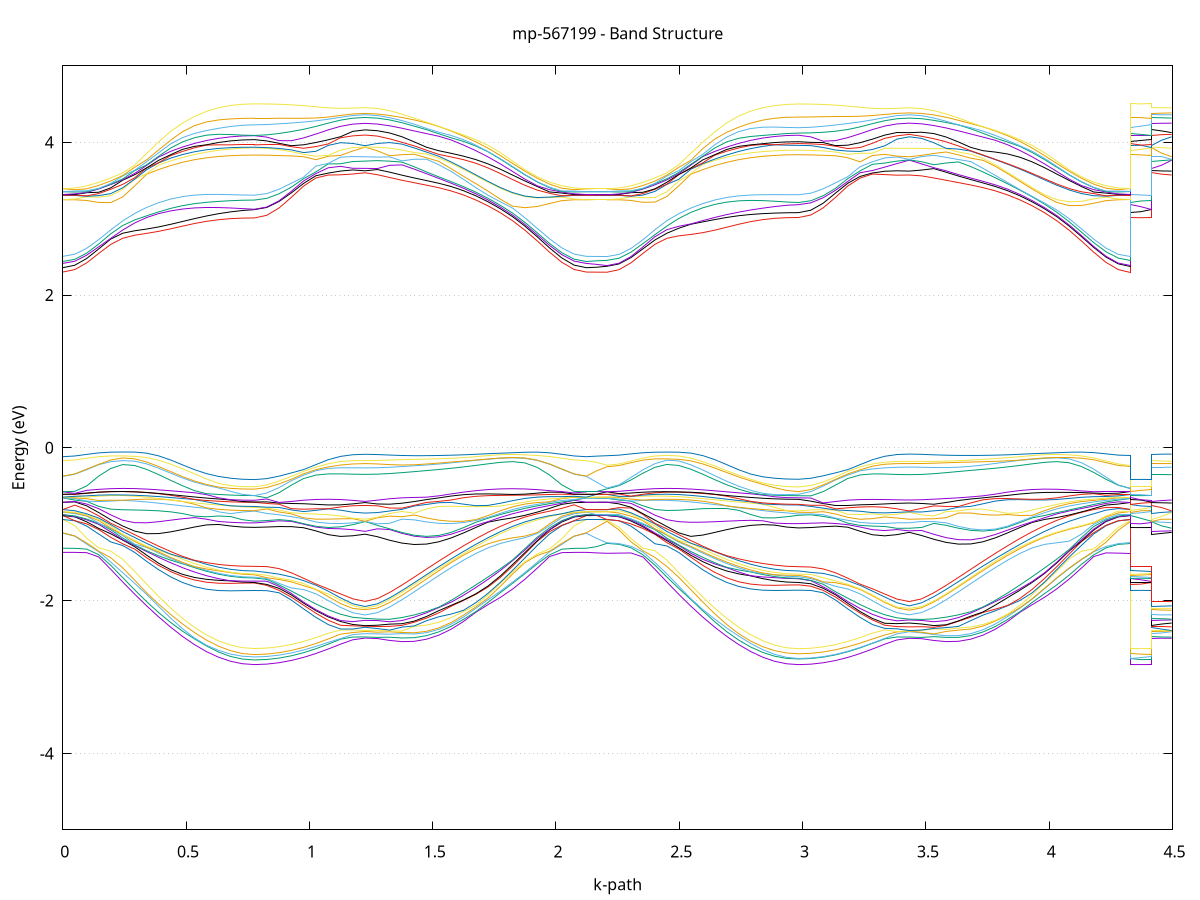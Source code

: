 set title 'mp-567199 - Band Structure'
set xlabel 'k-path'
set ylabel 'Energy (eV)'
set grid y
set yrange [-5:5]
set terminal png size 800,600
set output 'mp-567199_bands_gnuplot.png'
plot '-' using 1:2 with lines notitle, '-' using 1:2 with lines notitle, '-' using 1:2 with lines notitle, '-' using 1:2 with lines notitle, '-' using 1:2 with lines notitle, '-' using 1:2 with lines notitle, '-' using 1:2 with lines notitle, '-' using 1:2 with lines notitle, '-' using 1:2 with lines notitle, '-' using 1:2 with lines notitle, '-' using 1:2 with lines notitle, '-' using 1:2 with lines notitle, '-' using 1:2 with lines notitle, '-' using 1:2 with lines notitle, '-' using 1:2 with lines notitle, '-' using 1:2 with lines notitle, '-' using 1:2 with lines notitle, '-' using 1:2 with lines notitle, '-' using 1:2 with lines notitle, '-' using 1:2 with lines notitle, '-' using 1:2 with lines notitle, '-' using 1:2 with lines notitle, '-' using 1:2 with lines notitle, '-' using 1:2 with lines notitle, '-' using 1:2 with lines notitle, '-' using 1:2 with lines notitle, '-' using 1:2 with lines notitle, '-' using 1:2 with lines notitle, '-' using 1:2 with lines notitle, '-' using 1:2 with lines notitle, '-' using 1:2 with lines notitle, '-' using 1:2 with lines notitle, '-' using 1:2 with lines notitle, '-' using 1:2 with lines notitle, '-' using 1:2 with lines notitle, '-' using 1:2 with lines notitle, '-' using 1:2 with lines notitle, '-' using 1:2 with lines notitle, '-' using 1:2 with lines notitle, '-' using 1:2 with lines notitle, '-' using 1:2 with lines notitle, '-' using 1:2 with lines notitle, '-' using 1:2 with lines notitle, '-' using 1:2 with lines notitle, '-' using 1:2 with lines notitle, '-' using 1:2 with lines notitle, '-' using 1:2 with lines notitle, '-' using 1:2 with lines notitle, '-' using 1:2 with lines notitle, '-' using 1:2 with lines notitle, '-' using 1:2 with lines notitle, '-' using 1:2 with lines notitle, '-' using 1:2 with lines notitle, '-' using 1:2 with lines notitle, '-' using 1:2 with lines notitle, '-' using 1:2 with lines notitle, '-' using 1:2 with lines notitle, '-' using 1:2 with lines notitle, '-' using 1:2 with lines notitle, '-' using 1:2 with lines notitle, '-' using 1:2 with lines notitle, '-' using 1:2 with lines notitle, '-' using 1:2 with lines notitle, '-' using 1:2 with lines notitle, '-' using 1:2 with lines notitle, '-' using 1:2 with lines notitle, '-' using 1:2 with lines notitle, '-' using 1:2 with lines notitle, '-' using 1:2 with lines notitle, '-' using 1:2 with lines notitle, '-' using 1:2 with lines notitle, '-' using 1:2 with lines notitle, '-' using 1:2 with lines notitle, '-' using 1:2 with lines notitle, '-' using 1:2 with lines notitle, '-' using 1:2 with lines notitle, '-' using 1:2 with lines notitle, '-' using 1:2 with lines notitle, '-' using 1:2 with lines notitle, '-' using 1:2 with lines notitle, '-' using 1:2 with lines notitle, '-' using 1:2 with lines notitle, '-' using 1:2 with lines notitle, '-' using 1:2 with lines notitle, '-' using 1:2 with lines notitle, '-' using 1:2 with lines notitle, '-' using 1:2 with lines notitle, '-' using 1:2 with lines notitle, '-' using 1:2 with lines notitle, '-' using 1:2 with lines notitle, '-' using 1:2 with lines notitle, '-' using 1:2 with lines notitle, '-' using 1:2 with lines notitle, '-' using 1:2 with lines notitle, '-' using 1:2 with lines notitle, '-' using 1:2 with lines notitle, '-' using 1:2 with lines notitle, '-' using 1:2 with lines notitle, '-' using 1:2 with lines notitle, '-' using 1:2 with lines notitle, '-' using 1:2 with lines notitle, '-' using 1:2 with lines notitle, '-' using 1:2 with lines notitle, '-' using 1:2 with lines notitle, '-' using 1:2 with lines notitle, '-' using 1:2 with lines notitle, '-' using 1:2 with lines notitle, '-' using 1:2 with lines notitle, '-' using 1:2 with lines notitle, '-' using 1:2 with lines notitle, '-' using 1:2 with lines notitle, '-' using 1:2 with lines notitle, '-' using 1:2 with lines notitle, '-' using 1:2 with lines notitle, '-' using 1:2 with lines notitle, '-' using 1:2 with lines notitle, '-' using 1:2 with lines notitle, '-' using 1:2 with lines notitle, '-' using 1:2 with lines notitle, '-' using 1:2 with lines notitle, '-' using 1:2 with lines notitle, '-' using 1:2 with lines notitle, '-' using 1:2 with lines notitle, '-' using 1:2 with lines notitle, '-' using 1:2 with lines notitle, '-' using 1:2 with lines notitle, '-' using 1:2 with lines notitle, '-' using 1:2 with lines notitle
0.000000 -16.158300
0.048571 -16.158500
0.097142 -16.159300
0.145714 -16.160600
0.194285 -16.162400
0.242856 -16.164600
0.291427 -16.167200
0.339998 -16.169900
0.388569 -16.172800
0.437141 -16.175700
0.485712 -16.178500
0.534283 -16.181100
0.582854 -16.183400
0.631425 -16.185200
0.679996 -16.186600
0.728568 -16.187500
0.777139 -16.187700
0.777139 -16.187700
0.826992 -16.187500
0.876846 -16.186700
0.926699 -16.185500
0.976553 -16.183800
1.026406 -16.181800
1.076260 -16.179500
1.126113 -16.177100
1.175967 -16.174600
1.225820 -16.172200
1.225820 -16.172200
1.275674 -16.174500
1.325527 -16.176300
1.375381 -16.177700
1.425234 -16.178600
1.475088 -16.178800
1.524941 -16.178400
1.574794 -16.177400
1.624648 -16.176000
1.674501 -16.174100
1.724355 -16.171800
1.774208 -16.169400
1.824062 -16.167000
1.873915 -16.164600
1.923769 -16.162500
1.973622 -16.160700
2.023476 -16.159400
2.073329 -16.158600
2.123183 -16.158300
2.123183 -16.158300
2.164927 -16.158300
2.206671 -16.158300
2.206671 -16.158300
2.255243 -16.158500
2.303814 -16.159300
2.352385 -16.160600
2.400956 -16.162400
2.449527 -16.164600
2.498098 -16.167200
2.546670 -16.169900
2.595241 -16.172800
2.643812 -16.175700
2.692383 -16.178500
2.740954 -16.181100
2.789526 -16.183400
2.838097 -16.185200
2.886668 -16.186600
2.935239 -16.187500
2.983810 -16.187700
2.983810 -16.187700
3.033664 -16.187500
3.083517 -16.186700
3.133371 -16.185500
3.183224 -16.183800
3.233078 -16.181800
3.282931 -16.179500
3.332785 -16.177100
3.382638 -16.174600
3.432491 -16.172200
3.432491 -16.172200
3.482345 -16.174500
3.532198 -16.176300
3.582052 -16.177700
3.631905 -16.178600
3.681759 -16.178800
3.731612 -16.178400
3.781466 -16.177400
3.831319 -16.176000
3.881173 -16.174100
3.931026 -16.171800
3.980880 -16.169400
4.030733 -16.167000
4.080587 -16.164600
4.130440 -16.162500
4.180294 -16.160700
4.230147 -16.159400
4.280001 -16.158600
4.329854 -16.158300
4.329854 -16.187700
4.371598 -16.187700
4.413343 -16.187700
4.413343 -16.172200
4.455087 -16.172200
4.496831 -16.172200
e
0.000000 -16.158300
0.048571 -16.158200
0.097142 -16.158000
0.145714 -16.157600
0.194285 -16.157100
0.242856 -16.156600
0.291427 -16.156100
0.339998 -16.155700
0.388569 -16.155400
0.437141 -16.155100
0.485712 -16.154900
0.534283 -16.154800
0.582854 -16.154800
0.631425 -16.154700
0.679996 -16.154700
0.728568 -16.154700
0.777139 -16.154700
0.777139 -16.154700
0.826992 -16.155000
0.876846 -16.155900
0.926699 -16.157400
0.976553 -16.159300
1.026406 -16.161600
1.076260 -16.164200
1.126113 -16.166900
1.175967 -16.169600
1.225820 -16.172100
1.225820 -16.172100
1.275674 -16.169800
1.325527 -16.167500
1.375381 -16.165400
1.425234 -16.163500
1.475088 -16.161800
1.524941 -16.160300
1.574794 -16.159100
1.624648 -16.158200
1.674501 -16.157500
1.724355 -16.157000
1.774208 -16.156800
1.824062 -16.156800
1.873915 -16.157000
1.923769 -16.157300
1.973622 -16.157600
2.023476 -16.157900
2.073329 -16.158200
2.123183 -16.158300
2.123183 -16.158300
2.164927 -16.158300
2.206671 -16.158300
2.206671 -16.158300
2.255243 -16.158200
2.303814 -16.158000
2.352385 -16.157600
2.400956 -16.157100
2.449527 -16.156600
2.498098 -16.156100
2.546670 -16.155700
2.595241 -16.155400
2.643812 -16.155100
2.692383 -16.154900
2.740954 -16.154800
2.789526 -16.154800
2.838097 -16.154700
2.886668 -16.154700
2.935239 -16.154700
2.983810 -16.154700
2.983810 -16.154700
3.033664 -16.155000
3.083517 -16.155900
3.133371 -16.157400
3.183224 -16.159300
3.233078 -16.161600
3.282931 -16.164200
3.332785 -16.166900
3.382638 -16.169600
3.432491 -16.172100
3.432491 -16.172100
3.482345 -16.169800
3.532198 -16.167500
3.582052 -16.165400
3.631905 -16.163500
3.681759 -16.161800
3.731612 -16.160300
3.781466 -16.159100
3.831319 -16.158200
3.881173 -16.157500
3.931026 -16.157000
3.980880 -16.156800
4.030733 -16.156800
4.080587 -16.156900
4.130440 -16.157200
4.180294 -16.157600
4.230147 -16.157900
4.280001 -16.158200
4.329854 -16.158300
4.329854 -16.154700
4.371598 -16.154700
4.413343 -16.154700
4.413343 -16.172100
4.455087 -16.172100
4.496831 -16.172100
e
0.000000 -16.149600
0.048571 -16.149500
0.097142 -16.149300
0.145714 -16.148900
0.194285 -16.148400
0.242856 -16.147800
0.291427 -16.147300
0.339998 -16.146900
0.388569 -16.146800
0.437141 -16.146900
0.485712 -16.147200
0.534283 -16.147400
0.582854 -16.147700
0.631425 -16.147900
0.679996 -16.148100
0.728568 -16.148200
0.777139 -16.148200
0.777139 -16.148200
0.826992 -16.148100
0.876846 -16.147600
0.926699 -16.146900
0.976553 -16.145900
1.026406 -16.144700
1.076260 -16.143400
1.126113 -16.141900
1.175967 -16.140500
1.225820 -16.139800
1.225820 -16.139800
1.275674 -16.140100
1.325527 -16.140600
1.375381 -16.141200
1.425234 -16.141800
1.475088 -16.142300
1.524941 -16.143000
1.574794 -16.143600
1.624648 -16.144200
1.674501 -16.144800
1.724355 -16.145500
1.774208 -16.146200
1.824062 -16.146900
1.873915 -16.147600
1.923769 -16.148300
1.973622 -16.148800
2.023476 -16.149300
2.073329 -16.149500
2.123183 -16.149600
2.123183 -16.149600
2.164927 -16.149600
2.206671 -16.149600
2.206671 -16.149600
2.255243 -16.149500
2.303814 -16.149300
2.352385 -16.148900
2.400956 -16.148400
2.449527 -16.147800
2.498098 -16.147300
2.546670 -16.146900
2.595241 -16.146800
2.643812 -16.146900
2.692383 -16.147200
2.740954 -16.147400
2.789526 -16.147700
2.838097 -16.147900
2.886668 -16.148100
2.935239 -16.148200
2.983810 -16.148200
2.983810 -16.148200
3.033664 -16.148100
3.083517 -16.147600
3.133371 -16.146900
3.183224 -16.145900
3.233078 -16.144700
3.282931 -16.143400
3.332785 -16.141900
3.382638 -16.140500
3.432491 -16.139900
3.432491 -16.139900
3.482345 -16.140100
3.532198 -16.140600
3.582052 -16.141200
3.631905 -16.141800
3.681759 -16.142300
3.731612 -16.142900
3.781466 -16.143600
3.831319 -16.144200
3.881173 -16.144800
3.931026 -16.145500
3.980880 -16.146200
4.030733 -16.146900
4.080587 -16.147600
4.130440 -16.148300
4.180294 -16.148800
4.230147 -16.149300
4.280001 -16.149500
4.329854 -16.149600
4.329854 -16.148200
4.371598 -16.148200
4.413343 -16.148200
4.413343 -16.139800
4.455087 -16.139900
4.496831 -16.139900
e
0.000000 -16.142000
0.048571 -16.142000
0.097142 -16.142100
0.145714 -16.142300
0.194285 -16.142500
0.242856 -16.142700
0.291427 -16.142700
0.339998 -16.142500
0.388569 -16.141900
0.437141 -16.141200
0.485712 -16.140400
0.534283 -16.139500
0.582854 -16.138800
0.631425 -16.138100
0.679996 -16.137600
0.728568 -16.137300
0.777139 -16.137200
0.777139 -16.137200
0.826992 -16.137300
0.876846 -16.137400
0.926699 -16.137500
0.976553 -16.137700
1.026406 -16.137900
1.076260 -16.138200
1.126113 -16.138500
1.175967 -16.138800
1.225820 -16.138400
1.225820 -16.138400
1.275674 -16.139400
1.325527 -16.140300
1.375381 -16.141100
1.425234 -16.141700
1.475088 -16.142300
1.524941 -16.142800
1.574794 -16.143100
1.624648 -16.143300
1.674501 -16.143400
1.724355 -16.143400
1.774208 -16.143300
1.824062 -16.143100
1.873915 -16.142800
1.923769 -16.142600
1.973622 -16.142300
2.023476 -16.142100
2.073329 -16.142000
2.123183 -16.141900
2.123183 -16.142000
2.164927 -16.141900
2.206671 -16.141900
2.206671 -16.141900
2.255243 -16.142000
2.303814 -16.142100
2.352385 -16.142300
2.400956 -16.142500
2.449527 -16.142700
2.498098 -16.142700
2.546670 -16.142500
2.595241 -16.141900
2.643812 -16.141200
2.692383 -16.140400
2.740954 -16.139500
2.789526 -16.138800
2.838097 -16.138100
2.886668 -16.137600
2.935239 -16.137400
2.983810 -16.137300
2.983810 -16.137300
3.033664 -16.137300
3.083517 -16.137400
3.133371 -16.137500
3.183224 -16.137700
3.233078 -16.137900
3.282931 -16.138200
3.332785 -16.138500
3.382638 -16.138800
3.432491 -16.138400
3.432491 -16.138400
3.482345 -16.139400
3.532198 -16.140300
3.582052 -16.141100
3.631905 -16.141700
3.681759 -16.142300
3.731612 -16.142800
3.781466 -16.143100
3.831319 -16.143300
3.881173 -16.143400
3.931026 -16.143400
3.980880 -16.143300
4.030733 -16.143100
4.080587 -16.142800
4.130440 -16.142600
4.180294 -16.142400
4.230147 -16.142100
4.280001 -16.142000
4.329854 -16.141900
4.329854 -16.137300
4.371598 -16.137300
4.413343 -16.137200
4.413343 -16.138400
4.455087 -16.138400
4.496831 -16.138400
e
0.000000 -16.141900
0.048571 -16.141900
0.097142 -16.141700
0.145714 -16.141500
0.194285 -16.141100
0.242856 -16.140500
0.291427 -16.139800
0.339998 -16.138900
0.388569 -16.137900
0.437141 -16.136800
0.485712 -16.135700
0.534283 -16.134600
0.582854 -16.133600
0.631425 -16.132800
0.679996 -16.132100
0.728568 -16.131800
0.777139 -16.132100
0.777139 -16.132100
0.826992 -16.131800
0.876846 -16.132100
0.926699 -16.132700
0.976553 -16.133400
1.026406 -16.134300
1.076260 -16.135300
1.126113 -16.136300
1.175967 -16.137400
1.225820 -16.138400
1.225820 -16.138400
1.275674 -16.137200
1.325527 -16.136000
1.375381 -16.135100
1.425234 -16.134400
1.475088 -16.134100
1.524941 -16.134200
1.574794 -16.134700
1.624648 -16.135400
1.674501 -16.136300
1.724355 -16.137400
1.774208 -16.138500
1.824062 -16.139500
1.873915 -16.140400
1.923769 -16.141000
1.973622 -16.141400
2.023476 -16.141700
2.073329 -16.141900
2.123183 -16.141900
2.123183 -16.141900
2.164927 -16.141900
2.206671 -16.141900
2.206671 -16.141900
2.255243 -16.141900
2.303814 -16.141700
2.352385 -16.141500
2.400956 -16.141100
2.449527 -16.140500
2.498098 -16.139800
2.546670 -16.138900
2.595241 -16.137900
2.643812 -16.136800
2.692383 -16.135700
2.740954 -16.134600
2.789526 -16.133600
2.838097 -16.132800
2.886668 -16.132100
2.935239 -16.131800
2.983810 -16.132100
2.983810 -16.132100
3.033664 -16.131800
3.083517 -16.132100
3.133371 -16.132700
3.183224 -16.133400
3.233078 -16.134300
3.282931 -16.135300
3.332785 -16.136300
3.382638 -16.137400
3.432491 -16.138400
3.432491 -16.138400
3.482345 -16.137200
3.532198 -16.136000
3.582052 -16.135100
3.631905 -16.134400
3.681759 -16.134100
3.731612 -16.134200
3.781466 -16.134700
3.831319 -16.135400
3.881173 -16.136300
3.931026 -16.137400
3.980880 -16.138500
4.030733 -16.139500
4.080587 -16.140400
4.130440 -16.141000
4.180294 -16.141400
4.230147 -16.141700
4.280001 -16.141900
4.329854 -16.141900
4.329854 -16.132100
4.371598 -16.132100
4.413343 -16.132100
4.413343 -16.138400
4.455087 -16.138400
4.496831 -16.138400
e
0.000000 -16.102500
0.048571 -16.102800
0.097142 -16.103600
0.145714 -16.104900
0.194285 -16.106700
0.242856 -16.108900
0.291427 -16.111500
0.339998 -16.114200
0.388569 -16.117200
0.437141 -16.120100
0.485712 -16.122900
0.534283 -16.125500
0.582854 -16.127700
0.631425 -16.129600
0.679996 -16.131000
0.728568 -16.131700
0.777139 -16.131600
0.777139 -16.131600
0.826992 -16.131700
0.876846 -16.131100
0.926699 -16.129800
0.976553 -16.128200
1.026406 -16.126100
1.076260 -16.123900
1.126113 -16.121500
1.175967 -16.119000
1.225820 -16.116500
1.225820 -16.116500
1.275674 -16.118800
1.325527 -16.120700
1.375381 -16.122100
1.425234 -16.122900
1.475088 -16.123100
1.524941 -16.122700
1.574794 -16.121800
1.624648 -16.120300
1.674501 -16.118400
1.724355 -16.116100
1.774208 -16.113700
1.824062 -16.111300
1.873915 -16.108900
1.923769 -16.106800
1.973622 -16.105000
2.023476 -16.103600
2.073329 -16.102800
2.123183 -16.102500
2.123183 -16.102500
2.164927 -16.102500
2.206671 -16.102500
2.206671 -16.102500
2.255243 -16.102800
2.303814 -16.103600
2.352385 -16.104900
2.400956 -16.106700
2.449527 -16.108900
2.498098 -16.111500
2.546670 -16.114200
2.595241 -16.117100
2.643812 -16.120100
2.692383 -16.122900
2.740954 -16.125500
2.789526 -16.127700
2.838097 -16.129600
2.886668 -16.131000
2.935239 -16.131700
2.983810 -16.131600
2.983810 -16.131600
3.033664 -16.131700
3.083517 -16.131100
3.133371 -16.129800
3.183224 -16.128200
3.233078 -16.126100
3.282931 -16.123900
3.332785 -16.121500
3.382638 -16.119000
3.432491 -16.116500
3.432491 -16.116500
3.482345 -16.118800
3.532198 -16.120700
3.582052 -16.122100
3.631905 -16.122900
3.681759 -16.123100
3.731612 -16.122700
3.781466 -16.121800
3.831319 -16.120300
3.881173 -16.118400
3.931026 -16.116100
3.980880 -16.113700
4.030733 -16.111300
4.080587 -16.108900
4.130440 -16.106800
4.180294 -16.105000
4.230147 -16.103600
4.280001 -16.102800
4.329854 -16.102500
4.329854 -16.131600
4.371598 -16.131600
4.413343 -16.131600
4.413343 -16.116500
4.455087 -16.116500
4.496831 -16.116500
e
0.000000 -16.102500
0.048571 -16.102400
0.097142 -16.102200
0.145714 -16.101800
0.194285 -16.102900
0.242856 -16.105100
0.291427 -16.107600
0.339998 -16.110400
0.388569 -16.113300
0.437141 -16.116200
0.485712 -16.119000
0.534283 -16.121600
0.582854 -16.123900
0.631425 -16.125800
0.679996 -16.127200
0.728568 -16.128000
0.777139 -16.128300
0.777139 -16.128300
0.826992 -16.128000
0.876846 -16.127300
0.926699 -16.126000
0.976553 -16.124300
1.026406 -16.122300
1.076260 -16.120100
1.126113 -16.117700
1.175967 -16.115200
1.225820 -16.116500
1.225820 -16.116500
1.275674 -16.115000
1.325527 -16.116900
1.375381 -16.118300
1.425234 -16.119100
1.475088 -16.119300
1.524941 -16.118900
1.574794 -16.118000
1.624648 -16.116500
1.674501 -16.114500
1.724355 -16.112300
1.774208 -16.109900
1.824062 -16.107400
1.873915 -16.105100
1.923769 -16.102900
1.973622 -16.101900
2.023476 -16.102200
2.073329 -16.102400
2.123183 -16.102500
2.123183 -16.102500
2.164927 -16.102500
2.206671 -16.102500
2.206671 -16.102500
2.255243 -16.102400
2.303814 -16.102200
2.352385 -16.101800
2.400956 -16.102900
2.449527 -16.105100
2.498098 -16.107600
2.546670 -16.110400
2.595241 -16.113300
2.643812 -16.116200
2.692383 -16.119100
2.740954 -16.121600
2.789526 -16.123900
2.838097 -16.125800
2.886668 -16.127200
2.935239 -16.128000
2.983810 -16.128300
2.983810 -16.128300
3.033664 -16.128000
3.083517 -16.127300
3.133371 -16.126000
3.183224 -16.124300
3.233078 -16.122300
3.282931 -16.120100
3.332785 -16.117700
3.382638 -16.115200
3.432491 -16.116500
3.432491 -16.116500
3.482345 -16.115000
3.532198 -16.116900
3.582052 -16.118300
3.631905 -16.119100
3.681759 -16.119300
3.731612 -16.118900
3.781466 -16.118000
3.831319 -16.116500
3.881173 -16.114500
3.931026 -16.112300
3.980880 -16.109900
4.030733 -16.107400
4.080587 -16.105000
4.130440 -16.102900
4.180294 -16.101900
4.230147 -16.102200
4.280001 -16.102400
4.329854 -16.102500
4.329854 -16.128300
4.371598 -16.128300
4.413343 -16.128300
4.413343 -16.116500
4.455087 -16.116500
4.496831 -16.116500
e
0.000000 -16.098700
0.048571 -16.098900
0.097142 -16.099700
0.145714 -16.101100
0.194285 -16.101400
0.242856 -16.100900
0.291427 -16.100400
0.339998 -16.100000
0.388569 -16.099600
0.437141 -16.099400
0.485712 -16.099200
0.534283 -16.099100
0.582854 -16.099000
0.631425 -16.099000
0.679996 -16.099000
0.728568 -16.099000
0.777139 -16.099000
0.777139 -16.099000
0.826992 -16.099300
0.876846 -16.100200
0.926699 -16.101600
0.976553 -16.103500
1.026406 -16.105800
1.076260 -16.108400
1.126113 -16.111200
1.175967 -16.113900
1.225820 -16.112700
1.225820 -16.112700
1.275674 -16.114100
1.325527 -16.111800
1.375381 -16.109700
1.425234 -16.107700
1.475088 -16.106000
1.524941 -16.104600
1.574794 -16.103400
1.624648 -16.102400
1.674501 -16.101700
1.724355 -16.101300
1.774208 -16.101000
1.824062 -16.101000
1.873915 -16.101200
1.923769 -16.101500
1.973622 -16.101100
2.023476 -16.099800
2.073329 -16.099000
2.123183 -16.098700
2.123183 -16.098700
2.164927 -16.098700
2.206671 -16.098700
2.206671 -16.098700
2.255243 -16.098900
2.303814 -16.099700
2.352385 -16.101100
2.400956 -16.101400
2.449527 -16.100900
2.498098 -16.100400
2.546670 -16.100000
2.595241 -16.099600
2.643812 -16.099400
2.692383 -16.099200
2.740954 -16.099100
2.789526 -16.099000
2.838097 -16.099000
2.886668 -16.099000
2.935239 -16.099000
2.983810 -16.099000
2.983810 -16.099000
3.033664 -16.099300
3.083517 -16.100200
3.133371 -16.101600
3.183224 -16.103500
3.233078 -16.105800
3.282931 -16.108400
3.332785 -16.111200
3.382638 -16.113900
3.432491 -16.112700
3.432491 -16.112700
3.482345 -16.114100
3.532198 -16.111800
3.582052 -16.109700
3.631905 -16.107700
3.681759 -16.106100
3.731612 -16.104600
3.781466 -16.103400
3.831319 -16.102400
3.881173 -16.101700
3.931026 -16.101300
3.980880 -16.101000
4.030733 -16.101000
4.080587 -16.101200
4.130440 -16.101500
4.180294 -16.101100
4.230147 -16.099800
4.280001 -16.099000
4.329854 -16.098700
4.329854 -16.099000
4.371598 -16.099000
4.413343 -16.099000
4.413343 -16.112700
4.455087 -16.112700
4.496831 -16.112700
e
0.000000 -16.098700
0.048571 -16.098600
0.097142 -16.098400
0.145714 -16.098000
0.194285 -16.097500
0.242856 -16.097100
0.291427 -16.096600
0.339998 -16.096200
0.388569 -16.095800
0.437141 -16.095600
0.485712 -16.095400
0.534283 -16.095300
0.582854 -16.095200
0.631425 -16.095200
0.679996 -16.095200
0.728568 -16.095200
0.777139 -16.095200
0.777139 -16.095200
0.826992 -16.095500
0.876846 -16.096400
0.926699 -16.097800
0.976553 -16.099700
1.026406 -16.102100
1.076260 -16.104600
1.126113 -16.107400
1.175967 -16.110100
1.225820 -16.112600
1.225820 -16.112600
1.275674 -16.110300
1.325527 -16.108000
1.375381 -16.105900
1.425234 -16.104000
1.475088 -16.102300
1.524941 -16.100800
1.574794 -16.099600
1.624648 -16.098600
1.674501 -16.097900
1.724355 -16.097500
1.774208 -16.097200
1.824062 -16.097200
1.873915 -16.097400
1.923769 -16.097700
1.973622 -16.098000
2.023476 -16.098400
2.073329 -16.098600
2.123183 -16.098700
2.123183 -16.098700
2.164927 -16.098700
2.206671 -16.098700
2.206671 -16.098700
2.255243 -16.098600
2.303814 -16.098400
2.352385 -16.098000
2.400956 -16.097500
2.449527 -16.097100
2.498098 -16.096600
2.546670 -16.096200
2.595241 -16.095800
2.643812 -16.095600
2.692383 -16.095400
2.740954 -16.095300
2.789526 -16.095200
2.838097 -16.095200
2.886668 -16.095200
2.935239 -16.095200
2.983810 -16.095200
2.983810 -16.095200
3.033664 -16.095500
3.083517 -16.096400
3.133371 -16.097800
3.183224 -16.099700
3.233078 -16.102100
3.282931 -16.104700
3.332785 -16.107400
3.382638 -16.110100
3.432491 -16.112600
3.432491 -16.112600
3.482345 -16.110300
3.532198 -16.108000
3.582052 -16.105900
3.631905 -16.104000
3.681759 -16.102300
3.731612 -16.100800
3.781466 -16.099600
3.831319 -16.098600
3.881173 -16.097900
3.931026 -16.097500
3.980880 -16.097200
4.030733 -16.097200
4.080587 -16.097400
4.130440 -16.097700
4.180294 -16.098000
4.230147 -16.098400
4.280001 -16.098600
4.329854 -16.098700
4.329854 -16.095200
4.371598 -16.095200
4.413343 -16.095200
4.413343 -16.112600
4.455087 -16.112600
4.496831 -16.112600
e
0.000000 -16.093800
0.048571 -16.093700
0.097142 -16.093400
0.145714 -16.093000
0.194285 -16.092500
0.242856 -16.091900
0.291427 -16.091400
0.339998 -16.091100
0.388569 -16.091000
0.437141 -16.091100
0.485712 -16.091300
0.534283 -16.091500
0.582854 -16.091800
0.631425 -16.092000
0.679996 -16.092200
0.728568 -16.092300
0.777139 -16.092300
0.777139 -16.092300
0.826992 -16.092200
0.876846 -16.091800
0.926699 -16.091000
0.976553 -16.090100
1.026406 -16.088900
1.076260 -16.087500
1.126113 -16.086100
1.175967 -16.084700
1.225820 -16.084000
1.225820 -16.084000
1.275674 -16.084300
1.325527 -16.084700
1.375381 -16.085300
1.425234 -16.085900
1.475088 -16.086500
1.524941 -16.087100
1.574794 -16.087700
1.624648 -16.088300
1.674501 -16.089000
1.724355 -16.089600
1.774208 -16.090300
1.824062 -16.091000
1.873915 -16.091700
1.923769 -16.092400
1.973622 -16.093000
2.023476 -16.093400
2.073329 -16.093700
2.123183 -16.093800
2.123183 -16.093800
2.164927 -16.093800
2.206671 -16.093800
2.206671 -16.093800
2.255243 -16.093700
2.303814 -16.093400
2.352385 -16.093000
2.400956 -16.092500
2.449527 -16.091900
2.498098 -16.091400
2.546670 -16.091100
2.595241 -16.091000
2.643812 -16.091100
2.692383 -16.091300
2.740954 -16.091500
2.789526 -16.091800
2.838097 -16.092000
2.886668 -16.092200
2.935239 -16.092300
2.983810 -16.092400
2.983810 -16.092400
3.033664 -16.092200
3.083517 -16.091800
3.133371 -16.091000
3.183224 -16.090100
3.233078 -16.088900
3.282931 -16.087500
3.332785 -16.086100
3.382638 -16.084700
3.432491 -16.084000
3.432491 -16.084000
3.482345 -16.084300
3.532198 -16.084700
3.582052 -16.085300
3.631905 -16.085900
3.681759 -16.086500
3.731612 -16.087100
3.781466 -16.087700
3.831319 -16.088300
3.881173 -16.089000
3.931026 -16.089600
3.980880 -16.090300
4.030733 -16.091000
4.080587 -16.091700
4.130440 -16.092400
4.180294 -16.093000
4.230147 -16.093400
4.280001 -16.093700
4.329854 -16.093800
4.329854 -16.092400
4.371598 -16.092400
4.413343 -16.092300
4.413343 -16.084000
4.455087 -16.084000
4.496831 -16.084000
e
0.000000 -16.090100
0.048571 -16.090000
0.097142 -16.089700
0.145714 -16.089300
0.194285 -16.088800
0.242856 -16.088200
0.291427 -16.087700
0.339998 -16.087300
0.388569 -16.087200
0.437141 -16.087300
0.485712 -16.087500
0.534283 -16.087800
0.582854 -16.088000
0.631425 -16.088200
0.679996 -16.088400
0.728568 -16.088500
0.777139 -16.088600
0.777139 -16.088600
0.826992 -16.088400
0.876846 -16.088000
0.926699 -16.087200
0.976553 -16.086300
1.026406 -16.085100
1.076260 -16.083700
1.126113 -16.082600
1.175967 -16.082900
1.225820 -16.082500
1.225820 -16.082500
1.275674 -16.083500
1.325527 -16.084400
1.375381 -16.085200
1.425234 -16.085900
1.475088 -16.086500
1.524941 -16.086900
1.574794 -16.087200
1.624648 -16.087400
1.674501 -16.087500
1.724355 -16.087500
1.774208 -16.087400
1.824062 -16.087300
1.873915 -16.088000
1.923769 -16.088700
1.973622 -16.089300
2.023476 -16.089700
2.073329 -16.090000
2.123183 -16.090100
2.123183 -16.090100
2.164927 -16.090100
2.206671 -16.090000
2.206671 -16.090000
2.255243 -16.090000
2.303814 -16.089700
2.352385 -16.089300
2.400956 -16.088800
2.449527 -16.088200
2.498098 -16.087700
2.546670 -16.087300
2.595241 -16.087200
2.643812 -16.087300
2.692383 -16.087500
2.740954 -16.087800
2.789526 -16.088000
2.838097 -16.088200
2.886668 -16.088400
2.935239 -16.088500
2.983810 -16.088600
2.983810 -16.088600
3.033664 -16.088400
3.083517 -16.088000
3.133371 -16.087200
3.183224 -16.086300
3.233078 -16.085100
3.282931 -16.083700
3.332785 -16.082600
3.382638 -16.082900
3.432491 -16.082500
3.432491 -16.082500
3.482345 -16.083500
3.532198 -16.084400
3.582052 -16.085200
3.631905 -16.085900
3.681759 -16.086500
3.731612 -16.086900
3.781466 -16.087200
3.831319 -16.087400
3.881173 -16.087500
3.931026 -16.087500
3.980880 -16.087400
4.030733 -16.087300
4.080587 -16.088000
4.130440 -16.088700
4.180294 -16.089300
4.230147 -16.089700
4.280001 -16.090000
4.329854 -16.090000
4.329854 -16.088600
4.371598 -16.088600
4.413343 -16.088600
4.413343 -16.082500
4.455087 -16.082500
4.496831 -16.082500
e
0.000000 -16.086100
0.048571 -16.086100
0.097142 -16.086300
0.145714 -16.086400
0.194285 -16.086600
0.242856 -16.086800
0.291427 -16.086800
0.339998 -16.086600
0.388569 -16.086100
0.437141 -16.085300
0.485712 -16.084500
0.534283 -16.083700
0.582854 -16.082900
0.631425 -16.082300
0.679996 -16.081800
0.728568 -16.082100
0.777139 -16.082400
0.777139 -16.082400
0.826992 -16.082100
0.876846 -16.081500
0.926699 -16.081600
0.976553 -16.081800
1.026406 -16.082100
1.076260 -16.082300
1.126113 -16.082300
1.175967 -16.081500
1.225820 -16.082500
1.225820 -16.082500
1.275674 -16.081300
1.325527 -16.081000
1.375381 -16.081600
1.425234 -16.082100
1.475088 -16.082700
1.524941 -16.083400
1.574794 -16.084000
1.624648 -16.084600
1.674501 -16.085300
1.724355 -16.085900
1.774208 -16.086600
1.824062 -16.087200
1.873915 -16.087000
1.923769 -16.086700
1.973622 -16.086500
2.023476 -16.086300
2.073329 -16.086100
2.123183 -16.086100
2.123183 -16.086100
2.164927 -16.086100
2.206671 -16.086100
2.206671 -16.086100
2.255243 -16.086100
2.303814 -16.086300
2.352385 -16.086400
2.400956 -16.086600
2.449527 -16.086800
2.498098 -16.086800
2.546670 -16.086600
2.595241 -16.086100
2.643812 -16.085300
2.692383 -16.084500
2.740954 -16.083700
2.789526 -16.082900
2.838097 -16.082300
2.886668 -16.081800
2.935239 -16.082100
2.983810 -16.082400
2.983810 -16.082400
3.033664 -16.082100
3.083517 -16.081500
3.133371 -16.081600
3.183224 -16.081800
3.233078 -16.082100
3.282931 -16.082300
3.332785 -16.082300
3.382638 -16.081500
3.432491 -16.082500
3.432491 -16.082500
3.482345 -16.081300
3.532198 -16.081000
3.582052 -16.081600
3.631905 -16.082100
3.681759 -16.082700
3.731612 -16.083400
3.781466 -16.084000
3.831319 -16.084600
3.881173 -16.085300
3.931026 -16.085900
3.980880 -16.086600
4.030733 -16.087200
4.080587 -16.087000
4.130440 -16.086700
4.180294 -16.086500
4.230147 -16.086300
4.280001 -16.086100
4.329854 -16.086100
4.329854 -16.082400
4.371598 -16.082400
4.413343 -16.082400
4.413343 -16.082500
4.455087 -16.082500
4.496831 -16.082500
e
0.000000 -16.086100
0.048571 -16.086000
0.097142 -16.085900
0.145714 -16.085600
0.194285 -16.085200
0.242856 -16.084600
0.291427 -16.083900
0.339998 -16.083100
0.388569 -16.082300
0.437141 -16.081500
0.485712 -16.080700
0.534283 -16.079900
0.582854 -16.079100
0.631425 -16.079800
0.679996 -16.081200
0.728568 -16.081500
0.777139 -16.081400
0.777139 -16.081400
0.826992 -16.081400
0.876846 -16.081300
0.926699 -16.080100
0.976553 -16.078400
1.026406 -16.078400
1.076260 -16.079400
1.126113 -16.080400
1.175967 -16.080900
1.225820 -16.080300
1.225820 -16.080300
1.275674 -16.080500
1.325527 -16.080500
1.375381 -16.081300
1.425234 -16.082000
1.475088 -16.082600
1.524941 -16.083100
1.574794 -16.083400
1.624648 -16.083600
1.674501 -16.083700
1.724355 -16.083600
1.774208 -16.083500
1.824062 -16.083700
1.873915 -16.084500
1.923769 -16.085100
1.973622 -16.085600
2.023476 -16.085900
2.073329 -16.086000
2.123183 -16.086100
2.123183 -16.086100
2.164927 -16.086100
2.206671 -16.086100
2.206671 -16.086100
2.255243 -16.086000
2.303814 -16.085900
2.352385 -16.085600
2.400956 -16.085200
2.449527 -16.084600
2.498098 -16.083900
2.546670 -16.083100
2.595241 -16.082300
2.643812 -16.081500
2.692383 -16.080700
2.740954 -16.079900
2.789526 -16.079100
2.838097 -16.079800
2.886668 -16.081200
2.935239 -16.081500
2.983810 -16.081400
2.983810 -16.081400
3.033664 -16.081400
3.083517 -16.081300
3.133371 -16.080100
3.183224 -16.078400
3.233078 -16.078400
3.282931 -16.079400
3.332785 -16.080400
3.382638 -16.080900
3.432491 -16.080300
3.432491 -16.080300
3.482345 -16.080500
3.532198 -16.080500
3.582052 -16.081300
3.631905 -16.082000
3.681759 -16.082600
3.731612 -16.083100
3.781466 -16.083400
3.831319 -16.083600
3.881173 -16.083700
3.931026 -16.083600
3.980880 -16.083500
4.030733 -16.083600
4.080587 -16.084500
4.130440 -16.085100
4.180294 -16.085600
4.230147 -16.085900
4.280001 -16.086000
4.329854 -16.086100
4.329854 -16.081400
4.371598 -16.081400
4.413343 -16.081400
4.413343 -16.080300
4.455087 -16.080300
4.496831 -16.080300
e
0.000000 -16.082300
0.048571 -16.082300
0.097142 -16.082400
0.145714 -16.082600
0.194285 -16.082800
0.242856 -16.083000
0.291427 -16.083000
0.339998 -16.082800
0.388569 -16.082100
0.437141 -16.081000
0.485712 -16.079800
0.534283 -16.078700
0.582854 -16.078000
0.631425 -16.078500
0.679996 -16.078000
0.728568 -16.077700
0.777139 -16.077600
0.777139 -16.077600
0.826992 -16.077600
0.876846 -16.077700
0.926699 -16.077900
0.976553 -16.078100
1.026406 -16.078300
1.076260 -16.078600
1.126113 -16.078900
1.175967 -16.079100
1.225820 -16.078600
1.225820 -16.078600
1.275674 -16.079600
1.325527 -16.080100
1.375381 -16.079200
1.425234 -16.078600
1.475088 -16.078300
1.524941 -16.078400
1.574794 -16.078800
1.624648 -16.079500
1.674501 -16.080500
1.724355 -16.081600
1.774208 -16.082600
1.824062 -16.083400
1.873915 -16.083100
1.923769 -16.082900
1.973622 -16.082600
2.023476 -16.082400
2.073329 -16.082300
2.123183 -16.082300
2.123183 -16.082300
2.164927 -16.082300
2.206671 -16.082300
2.206671 -16.082300
2.255243 -16.082300
2.303814 -16.082400
2.352385 -16.082600
2.400956 -16.082800
2.449527 -16.083000
2.498098 -16.083000
2.546670 -16.082800
2.595241 -16.082000
2.643812 -16.081000
2.692383 -16.079800
2.740954 -16.078700
2.789526 -16.078000
2.838097 -16.078500
2.886668 -16.078000
2.935239 -16.077700
2.983810 -16.077600
2.983810 -16.077600
3.033664 -16.077700
3.083517 -16.077700
3.133371 -16.077900
3.183224 -16.078100
3.233078 -16.078300
3.282931 -16.078600
3.332785 -16.078900
3.382638 -16.079100
3.432491 -16.078600
3.432491 -16.078600
3.482345 -16.079600
3.532198 -16.080100
3.582052 -16.079200
3.631905 -16.078600
3.681759 -16.078300
3.731612 -16.078300
3.781466 -16.078800
3.831319 -16.079500
3.881173 -16.080500
3.931026 -16.081600
3.980880 -16.082600
4.030733 -16.083400
4.080587 -16.083100
4.130440 -16.082900
4.180294 -16.082700
4.230147 -16.082400
4.280001 -16.082300
4.329854 -16.082300
4.329854 -16.077600
4.371598 -16.077600
4.413343 -16.077600
4.413343 -16.078600
4.455087 -16.078600
4.496831 -16.078600
e
0.000000 -16.082300
0.048571 -16.082200
0.097142 -16.082000
0.145714 -16.081800
0.194285 -16.081400
0.242856 -16.080800
0.291427 -16.080100
0.339998 -16.079200
0.388569 -16.078200
0.437141 -16.077100
0.485712 -16.075900
0.534283 -16.075700
0.582854 -16.077700
0.631425 -16.076900
0.679996 -16.076200
0.728568 -16.075800
0.777139 -16.075700
0.777139 -16.075700
0.826992 -16.075800
0.876846 -16.076200
0.926699 -16.076800
0.976553 -16.077500
1.026406 -16.076400
1.076260 -16.075500
1.126113 -16.076600
1.175967 -16.077600
1.225820 -16.078600
1.225820 -16.078600
1.275674 -16.077400
1.325527 -16.076300
1.375381 -16.075300
1.425234 -16.074700
1.475088 -16.074400
1.524941 -16.074500
1.574794 -16.074900
1.624648 -16.075600
1.674501 -16.076600
1.724355 -16.077700
1.774208 -16.078800
1.824062 -16.079800
1.873915 -16.080600
1.923769 -16.081300
1.973622 -16.081700
2.023476 -16.082000
2.073329 -16.082200
2.123183 -16.082300
2.123183 -16.082300
2.164927 -16.082300
2.206671 -16.082300
2.206671 -16.082300
2.255243 -16.082200
2.303814 -16.082000
2.352385 -16.081800
2.400956 -16.081400
2.449527 -16.080800
2.498098 -16.080100
2.546670 -16.079200
2.595241 -16.078200
2.643812 -16.077100
2.692383 -16.075900
2.740954 -16.075700
2.789526 -16.077700
2.838097 -16.076900
2.886668 -16.076200
2.935239 -16.075800
2.983810 -16.075700
2.983810 -16.075700
3.033664 -16.075800
3.083517 -16.076200
3.133371 -16.076800
3.183224 -16.077500
3.233078 -16.076400
3.282931 -16.075500
3.332785 -16.076600
3.382638 -16.077600
3.432491 -16.078600
3.432491 -16.078600
3.482345 -16.077400
3.532198 -16.076300
3.582052 -16.075300
3.631905 -16.074700
3.681759 -16.074400
3.731612 -16.074500
3.781466 -16.074900
3.831319 -16.075600
3.881173 -16.076600
3.931026 -16.077700
3.980880 -16.078800
4.030733 -16.079800
4.080587 -16.080600
4.130440 -16.081300
4.180294 -16.081700
4.230147 -16.082000
4.280001 -16.082200
4.329854 -16.082300
4.329854 -16.075700
4.371598 -16.075700
4.413343 -16.075700
4.413343 -16.078600
4.455087 -16.078600
4.496831 -16.078600
e
0.000000 -16.052800
0.048571 -16.053100
0.097142 -16.053900
0.145714 -16.055200
0.194285 -16.057000
0.242856 -16.059200
0.291427 -16.061700
0.339998 -16.064500
0.388569 -16.067400
0.437141 -16.070300
0.485712 -16.073100
0.534283 -16.074800
0.582854 -16.073800
0.631425 -16.073000
0.679996 -16.072400
0.728568 -16.072000
0.777139 -16.071800
0.777139 -16.071800
0.826992 -16.071900
0.876846 -16.072300
0.926699 -16.072900
0.976553 -16.073700
1.026406 -16.074500
1.076260 -16.074100
1.126113 -16.071700
1.175967 -16.069200
1.225820 -16.066700
1.225820 -16.066700
1.275674 -16.069000
1.325527 -16.070900
1.375381 -16.072300
1.425234 -16.073200
1.475088 -16.073400
1.524941 -16.073000
1.574794 -16.072000
1.624648 -16.070500
1.674501 -16.068600
1.724355 -16.066400
1.774208 -16.064000
1.824062 -16.061500
1.873915 -16.059200
1.923769 -16.057000
1.973622 -16.055300
2.023476 -16.053900
2.073329 -16.053100
2.123183 -16.052800
2.123183 -16.052800
2.164927 -16.052800
2.206671 -16.052800
2.206671 -16.052800
2.255243 -16.053100
2.303814 -16.053900
2.352385 -16.055200
2.400956 -16.057000
2.449527 -16.059200
2.498098 -16.061700
2.546670 -16.064500
2.595241 -16.067400
2.643812 -16.070300
2.692383 -16.073100
2.740954 -16.074800
2.789526 -16.073800
2.838097 -16.073000
2.886668 -16.072400
2.935239 -16.072000
2.983810 -16.071800
2.983810 -16.071800
3.033664 -16.071900
3.083517 -16.072300
3.133371 -16.072900
3.183224 -16.073700
3.233078 -16.074500
3.282931 -16.074100
3.332785 -16.071700
3.382638 -16.069200
3.432491 -16.066800
3.432491 -16.066800
3.482345 -16.069000
3.532198 -16.070900
3.582052 -16.072300
3.631905 -16.073100
3.681759 -16.073400
3.731612 -16.073000
3.781466 -16.072000
3.831319 -16.070500
3.881173 -16.068600
3.931026 -16.066400
3.980880 -16.064000
4.030733 -16.061500
4.080587 -16.059200
4.130440 -16.057000
4.180294 -16.055300
4.230147 -16.053900
4.280001 -16.053100
4.329854 -16.052800
4.329854 -16.071800
4.371598 -16.071800
4.413343 -16.071800
4.413343 -16.066700
4.455087 -16.066800
4.496831 -16.066800
e
0.000000 -16.052800
0.048571 -16.052700
0.097142 -16.052500
0.145714 -16.052100
0.194285 -16.051700
0.242856 -16.051200
0.291427 -16.050700
0.339998 -16.050200
0.388569 -16.050400
0.437141 -16.053300
0.485712 -16.056100
0.534283 -16.058700
0.582854 -16.061000
0.631425 -16.062800
0.679996 -16.064200
0.728568 -16.065100
0.777139 -16.065400
0.777139 -16.065400
0.826992 -16.065100
0.876846 -16.064300
0.926699 -16.063100
0.976553 -16.061400
1.026406 -16.059400
1.076260 -16.058700
1.126113 -16.061400
1.175967 -16.064200
1.225820 -16.066700
1.225820 -16.066700
1.275674 -16.064300
1.325527 -16.062000
1.375381 -16.059900
1.425234 -16.058000
1.475088 -16.056400
1.524941 -16.056000
1.574794 -16.055000
1.624648 -16.053500
1.674501 -16.052000
1.724355 -16.051500
1.774208 -16.051300
1.824062 -16.051300
1.873915 -16.051500
1.923769 -16.051800
1.973622 -16.052100
2.023476 -16.052500
2.073329 -16.052700
2.123183 -16.052800
2.123183 -16.052800
2.164927 -16.052800
2.206671 -16.052800
2.206671 -16.052800
2.255243 -16.052700
2.303814 -16.052500
2.352385 -16.052100
2.400956 -16.051700
2.449527 -16.051200
2.498098 -16.050700
2.546670 -16.050200
2.595241 -16.050400
2.643812 -16.053300
2.692383 -16.056100
2.740954 -16.058700
2.789526 -16.061000
2.838097 -16.062800
2.886668 -16.064200
2.935239 -16.065100
2.983810 -16.065400
2.983810 -16.065400
3.033664 -16.065100
3.083517 -16.064300
3.133371 -16.063100
3.183224 -16.061400
3.233078 -16.059400
3.282931 -16.058700
3.332785 -16.061400
3.382638 -16.064200
3.432491 -16.066700
3.432491 -16.066700
3.482345 -16.064300
3.532198 -16.062000
3.582052 -16.059900
3.631905 -16.058000
3.681759 -16.056400
3.731612 -16.056000
3.781466 -16.055000
3.831319 -16.053500
3.881173 -16.052000
3.931026 -16.051500
3.980880 -16.051300
4.030733 -16.051300
4.080587 -16.051500
4.130440 -16.051800
4.180294 -16.052100
4.230147 -16.052500
4.280001 -16.052700
4.329854 -16.052800
4.329854 -16.065400
4.371598 -16.065400
4.413343 -16.065400
4.413343 -16.066700
4.455087 -16.066700
4.496831 -16.066700
e
0.000000 -16.044100
0.048571 -16.044000
0.097142 -16.043700
0.145714 -16.043300
0.194285 -16.042800
0.242856 -16.042200
0.291427 -16.044700
0.339998 -16.047500
0.388569 -16.049900
0.437141 -16.049600
0.485712 -16.049500
0.534283 -16.049300
0.582854 -16.049300
0.631425 -16.049300
0.679996 -16.049300
0.728568 -16.049300
0.777139 -16.049300
0.777139 -16.049300
0.826992 -16.049600
0.876846 -16.050400
0.926699 -16.051900
0.976553 -16.053800
1.026406 -16.056100
1.076260 -16.057100
1.126113 -16.054700
1.175967 -16.052200
1.225820 -16.049800
1.225820 -16.049800
1.275674 -16.052000
1.325527 -16.053900
1.375381 -16.055300
1.425234 -16.056100
1.475088 -16.056300
1.524941 -16.054900
1.574794 -16.053700
1.624648 -16.052700
1.674501 -16.051600
1.724355 -16.049400
1.774208 -16.046900
1.824062 -16.044500
1.873915 -16.042100
1.923769 -16.042700
1.973622 -16.043300
2.023476 -16.043700
2.073329 -16.044000
2.123183 -16.044100
2.123183 -16.044100
2.164927 -16.044000
2.206671 -16.044000
2.206671 -16.044000
2.255243 -16.044000
2.303814 -16.043700
2.352385 -16.043300
2.400956 -16.042800
2.449527 -16.042200
2.498098 -16.044700
2.546670 -16.047500
2.595241 -16.049900
2.643812 -16.049600
2.692383 -16.049500
2.740954 -16.049300
2.789526 -16.049300
2.838097 -16.049300
2.886668 -16.049300
2.935239 -16.049300
2.983810 -16.049300
2.983810 -16.049300
3.033664 -16.049600
3.083517 -16.050400
3.133371 -16.051900
3.183224 -16.053800
3.233078 -16.056100
3.282931 -16.057100
3.332785 -16.054700
3.382638 -16.052200
3.432491 -16.049800
3.432491 -16.049800
3.482345 -16.052000
3.532198 -16.053900
3.582052 -16.055300
3.631905 -16.056100
3.681759 -16.056300
3.731612 -16.054900
3.781466 -16.053700
3.831319 -16.052700
3.881173 -16.051600
3.931026 -16.049400
3.980880 -16.046900
4.030733 -16.044500
4.080587 -16.042100
4.130440 -16.042700
4.180294 -16.043300
4.230147 -16.043700
4.280001 -16.044000
4.329854 -16.044000
4.329854 -16.049300
4.371598 -16.049300
4.413343 -16.049300
4.413343 -16.049800
4.455087 -16.049800
4.496831 -16.049800
e
0.000000 -16.036400
0.048571 -16.036400
0.097142 -16.036800
0.145714 -16.038100
0.194285 -16.039900
0.242856 -16.042100
0.291427 -16.041700
0.339998 -16.041400
0.388569 -16.041300
0.437141 -16.041400
0.485712 -16.041600
0.534283 -16.041800
0.582854 -16.042100
0.631425 -16.042300
0.679996 -16.042500
0.728568 -16.042600
0.777139 -16.042600
0.777139 -16.042600
0.826992 -16.042500
0.876846 -16.042100
0.926699 -16.041300
0.976553 -16.040400
1.026406 -16.039200
1.076260 -16.041600
1.126113 -16.044400
1.175967 -16.047100
1.225820 -16.049600
1.225820 -16.049600
1.275674 -16.047300
1.325527 -16.045000
1.375381 -16.042900
1.425234 -16.041000
1.475088 -16.039300
1.524941 -16.037800
1.574794 -16.038000
1.624648 -16.038600
1.674501 -16.039300
1.724355 -16.039900
1.774208 -16.040600
1.824062 -16.041300
1.873915 -16.042000
1.923769 -16.040000
1.973622 -16.038200
2.023476 -16.036800
2.073329 -16.036400
2.123183 -16.036400
2.123183 -16.036400
2.164927 -16.036400
2.206671 -16.036400
2.206671 -16.036400
2.255243 -16.036400
2.303814 -16.036800
2.352385 -16.038100
2.400956 -16.039900
2.449527 -16.042100
2.498098 -16.041700
2.546670 -16.041400
2.595241 -16.041300
2.643812 -16.041400
2.692383 -16.041600
2.740954 -16.041800
2.789526 -16.042100
2.838097 -16.042300
2.886668 -16.042500
2.935239 -16.042600
2.983810 -16.042700
2.983810 -16.042700
3.033664 -16.042500
3.083517 -16.042100
3.133371 -16.041300
3.183224 -16.040400
3.233078 -16.039200
3.282931 -16.041600
3.332785 -16.044400
3.382638 -16.047100
3.432491 -16.049600
3.432491 -16.049600
3.482345 -16.047300
3.532198 -16.045000
3.582052 -16.042900
3.631905 -16.041000
3.681759 -16.039300
3.731612 -16.037800
3.781466 -16.038000
3.831319 -16.038600
3.881173 -16.039300
3.931026 -16.039900
3.980880 -16.040600
4.030733 -16.041300
4.080587 -16.042000
4.130440 -16.040000
4.180294 -16.038200
4.230147 -16.036800
4.280001 -16.036400
4.329854 -16.036400
4.329854 -16.042700
4.371598 -16.042600
4.413343 -16.042600
4.413343 -16.049600
4.455087 -16.049600
4.496831 -16.049600
e
0.000000 -16.036400
0.048571 -16.036300
0.097142 -16.036600
0.145714 -16.036700
0.194285 -16.036900
0.242856 -16.037100
0.291427 -16.037100
0.339998 -16.036900
0.388569 -16.036400
0.437141 -16.035600
0.485712 -16.034800
0.534283 -16.034000
0.582854 -16.033200
0.631425 -16.032600
0.679996 -16.032200
0.728568 -16.032200
0.777139 -16.032200
0.777139 -16.032200
0.826992 -16.032500
0.876846 -16.033400
0.926699 -16.034800
0.976553 -16.036700
1.026406 -16.039100
1.076260 -16.037800
1.126113 -16.036400
1.175967 -16.035000
1.225820 -16.034300
1.225820 -16.034300
1.275674 -16.034600
1.325527 -16.035000
1.375381 -16.035600
1.425234 -16.036200
1.475088 -16.036800
1.524941 -16.037400
1.574794 -16.037500
1.624648 -16.037700
1.674501 -16.037800
1.724355 -16.037800
1.774208 -16.037700
1.824062 -16.037500
1.873915 -16.037300
1.923769 -16.037000
1.973622 -16.036800
2.023476 -16.036600
2.073329 -16.036300
2.123183 -16.036400
2.123183 -16.036400
2.164927 -16.036400
2.206671 -16.036400
2.206671 -16.036400
2.255243 -16.036300
2.303814 -16.036600
2.352385 -16.036700
2.400956 -16.037000
2.449527 -16.037100
2.498098 -16.037100
2.546670 -16.036900
2.595241 -16.036400
2.643812 -16.035600
2.692383 -16.034800
2.740954 -16.034000
2.789526 -16.033200
2.838097 -16.032600
2.886668 -16.032200
2.935239 -16.032200
2.983810 -16.032200
2.983810 -16.032200
3.033664 -16.032500
3.083517 -16.033400
3.133371 -16.034800
3.183224 -16.036700
3.233078 -16.039000
3.282931 -16.037800
3.332785 -16.036300
3.382638 -16.034900
3.432491 -16.034300
3.432491 -16.034300
3.482345 -16.034600
3.532198 -16.035000
3.582052 -16.035600
3.631905 -16.036200
3.681759 -16.036800
3.731612 -16.037400
3.781466 -16.037500
3.831319 -16.037700
3.881173 -16.037800
3.931026 -16.037800
3.980880 -16.037700
4.030733 -16.037500
4.080587 -16.037300
4.130440 -16.037000
4.180294 -16.036800
4.230147 -16.036600
4.280001 -16.036300
4.329854 -16.036400
4.329854 -16.032200
4.371598 -16.032200
4.413343 -16.032200
4.413343 -16.034300
4.455087 -16.034300
4.496831 -16.034300
e
0.000000 -16.035700
0.048571 -16.036000
0.097142 -16.036200
0.145714 -16.035900
0.194285 -16.035500
0.242856 -16.034900
0.291427 -16.034200
0.339998 -16.033400
0.388569 -16.032800
0.437141 -16.032600
0.485712 -16.032400
0.534283 -16.032300
0.582854 -16.032200
0.631425 -16.032200
0.679996 -16.032100
0.728568 -16.031800
0.777139 -16.031700
0.777139 -16.031700
0.826992 -16.031700
0.876846 -16.031800
0.926699 -16.031900
0.976553 -16.032100
1.026406 -16.032300
1.076260 -16.032600
1.126113 -16.032900
1.175967 -16.033200
1.225820 -16.032800
1.225820 -16.032800
1.275674 -16.033800
1.325527 -16.034700
1.375381 -16.035500
1.425234 -16.036200
1.475088 -16.036800
1.524941 -16.037200
1.574794 -16.036600
1.624648 -16.035600
1.674501 -16.034900
1.724355 -16.034500
1.774208 -16.034200
1.824062 -16.034200
1.873915 -16.034800
1.923769 -16.035400
1.973622 -16.035900
2.023476 -16.036200
2.073329 -16.036000
2.123183 -16.035700
2.123183 -16.035700
2.164927 -16.035700
2.206671 -16.035700
2.206671 -16.035700
2.255243 -16.036000
2.303814 -16.036200
2.352385 -16.035900
2.400956 -16.035500
2.449527 -16.034900
2.498098 -16.034200
2.546670 -16.033400
2.595241 -16.032800
2.643812 -16.032600
2.692383 -16.032400
2.740954 -16.032300
2.789526 -16.032200
2.838097 -16.032200
2.886668 -16.032100
2.935239 -16.031800
2.983810 -16.031700
2.983810 -16.031700
3.033664 -16.031700
3.083517 -16.031800
3.133371 -16.031900
3.183224 -16.032100
3.233078 -16.032300
3.282931 -16.032600
3.332785 -16.032900
3.382638 -16.033200
3.432491 -16.032800
3.432491 -16.032800
3.482345 -16.033800
3.532198 -16.034700
3.582052 -16.035500
3.631905 -16.036200
3.681759 -16.036800
3.731612 -16.037200
3.781466 -16.036600
3.831319 -16.035600
3.881173 -16.034900
3.931026 -16.034500
3.980880 -16.034200
4.030733 -16.034200
4.080587 -16.034800
4.130440 -16.035400
4.180294 -16.035900
4.230147 -16.036200
4.280001 -16.036000
4.329854 -16.035700
4.329854 -16.031700
4.371598 -16.031700
4.413343 -16.031700
4.413343 -16.032800
4.455087 -16.032800
4.496831 -16.032800
e
0.000000 -16.035700
0.048571 -16.035600
0.097142 -16.035400
0.145714 -16.035000
0.194285 -16.034600
0.242856 -16.034100
0.291427 -16.033600
0.339998 -16.033200
0.388569 -16.032400
0.437141 -16.031300
0.485712 -16.030100
0.534283 -16.029000
0.582854 -16.028000
0.631425 -16.027200
0.679996 -16.026600
0.728568 -16.026200
0.777139 -16.026000
0.777139 -16.026000
0.826992 -16.026100
0.876846 -16.026500
0.926699 -16.027100
0.976553 -16.027800
1.026406 -16.028700
1.076260 -16.029700
1.126113 -16.030700
1.175967 -16.031800
1.225820 -16.032800
1.225820 -16.032800
1.275674 -16.031600
1.325527 -16.030400
1.375381 -16.029500
1.425234 -16.028900
1.475088 -16.028600
1.524941 -16.028700
1.574794 -16.029100
1.624648 -16.029800
1.674501 -16.030800
1.724355 -16.031900
1.774208 -16.033000
1.824062 -16.034000
1.873915 -16.034400
1.923769 -16.034700
1.973622 -16.035000
2.023476 -16.035400
2.073329 -16.035600
2.123183 -16.035700
2.123183 -16.035700
2.164927 -16.035700
2.206671 -16.035700
2.206671 -16.035700
2.255243 -16.035600
2.303814 -16.035400
2.352385 -16.035000
2.400956 -16.034600
2.449527 -16.034100
2.498098 -16.033600
2.546670 -16.033200
2.595241 -16.032400
2.643812 -16.031300
2.692383 -16.030100
2.740954 -16.029000
2.789526 -16.028000
2.838097 -16.027200
2.886668 -16.026600
2.935239 -16.026200
2.983810 -16.026000
2.983810 -16.026000
3.033664 -16.026100
3.083517 -16.026500
3.133371 -16.027100
3.183224 -16.027800
3.233078 -16.028700
3.282931 -16.029700
3.332785 -16.030700
3.382638 -16.031800
3.432491 -16.032800
3.432491 -16.032800
3.482345 -16.031600
3.532198 -16.030400
3.582052 -16.029500
3.631905 -16.028900
3.681759 -16.028600
3.731612 -16.028700
3.781466 -16.029100
3.831319 -16.029800
3.881173 -16.030800
3.931026 -16.031900
3.980880 -16.033000
4.030733 -16.034000
4.080587 -16.034400
4.130440 -16.034700
4.180294 -16.035000
4.230147 -16.035400
4.280001 -16.035600
4.329854 -16.035700
4.329854 -16.026000
4.371598 -16.026000
4.413343 -16.026000
4.413343 -16.032800
4.455087 -16.032800
4.496831 -16.032800
e
0.000000 -16.027000
0.048571 -16.026900
0.097142 -16.026600
0.145714 -16.026200
0.194285 -16.025700
0.242856 -16.025100
0.291427 -16.024600
0.339998 -16.024200
0.388569 -16.024100
0.437141 -16.024200
0.485712 -16.024500
0.534283 -16.024700
0.582854 -16.025000
0.631425 -16.025200
0.679996 -16.025400
0.728568 -16.025500
0.777139 -16.025500
0.777139 -16.025500
0.826992 -16.025400
0.876846 -16.024900
0.926699 -16.024200
0.976553 -16.023200
1.026406 -16.022000
1.076260 -16.020700
1.126113 -16.019200
1.175967 -16.017800
1.225820 -16.017200
1.225820 -16.017200
1.275674 -16.017400
1.325527 -16.017900
1.375381 -16.018500
1.425234 -16.019000
1.475088 -16.019600
1.524941 -16.020300
1.574794 -16.020900
1.624648 -16.021500
1.674501 -16.022200
1.724355 -16.022800
1.774208 -16.023500
1.824062 -16.024200
1.873915 -16.024900
1.923769 -16.025600
1.973622 -16.026200
2.023476 -16.026600
2.073329 -16.026900
2.123183 -16.027000
2.123183 -16.027000
2.164927 -16.027000
2.206671 -16.026900
2.206671 -16.026900
2.255243 -16.026900
2.303814 -16.026600
2.352385 -16.026200
2.400956 -16.025700
2.449527 -16.025100
2.498098 -16.024600
2.546670 -16.024200
2.595241 -16.024100
2.643812 -16.024200
2.692383 -16.024500
2.740954 -16.024700
2.789526 -16.025000
2.838097 -16.025200
2.886668 -16.025400
2.935239 -16.025500
2.983810 -16.025500
2.983810 -16.025500
3.033664 -16.025400
3.083517 -16.024900
3.133371 -16.024200
3.183224 -16.023200
3.233078 -16.022000
3.282931 -16.020700
3.332785 -16.019200
3.382638 -16.017800
3.432491 -16.017200
3.432491 -16.017200
3.482345 -16.017400
3.532198 -16.017900
3.582052 -16.018500
3.631905 -16.019000
3.681759 -16.019600
3.731612 -16.020300
3.781466 -16.020900
3.831319 -16.021500
3.881173 -16.022200
3.931026 -16.022800
3.980880 -16.023500
4.030733 -16.024200
4.080587 -16.024900
4.130440 -16.025600
4.180294 -16.026200
4.230147 -16.026600
4.280001 -16.026900
4.329854 -16.026900
4.329854 -16.025500
4.371598 -16.025500
4.413343 -16.025500
4.413343 -16.017200
4.455087 -16.017200
4.496831 -16.017200
e
0.000000 -16.019200
0.048571 -16.019300
0.097142 -16.019400
0.145714 -16.019600
0.194285 -16.019800
0.242856 -16.020000
0.291427 -16.020000
0.339998 -16.019700
0.388569 -16.019200
0.437141 -16.018500
0.485712 -16.017700
0.534283 -16.016800
0.582854 -16.016100
0.631425 -16.015400
0.679996 -16.014900
0.728568 -16.014600
0.777139 -16.014500
0.777139 -16.014500
0.826992 -16.014600
0.876846 -16.014700
0.926699 -16.014800
0.976553 -16.015000
1.026406 -16.015200
1.076260 -16.015500
1.126113 -16.015800
1.175967 -16.016100
1.225820 -16.015600
1.225820 -16.015600
1.275674 -16.016600
1.325527 -16.017500
1.375381 -16.018300
1.425234 -16.019000
1.475088 -16.019600
1.524941 -16.020100
1.574794 -16.020400
1.624648 -16.020600
1.674501 -16.020700
1.724355 -16.020600
1.774208 -16.020500
1.824062 -16.020300
1.873915 -16.020100
1.923769 -16.019900
1.973622 -16.019600
2.023476 -16.019400
2.073329 -16.019300
2.123183 -16.019200
2.123183 -16.019200
2.164927 -16.019200
2.206671 -16.019200
2.206671 -16.019200
2.255243 -16.019300
2.303814 -16.019400
2.352385 -16.019600
2.400956 -16.019800
2.449527 -16.020000
2.498098 -16.020000
2.546670 -16.019700
2.595241 -16.019200
2.643812 -16.018500
2.692383 -16.017700
2.740954 -16.016800
2.789526 -16.016100
2.838097 -16.015400
2.886668 -16.014900
2.935239 -16.014700
2.983810 -16.014600
2.983810 -16.014600
3.033664 -16.014600
3.083517 -16.014700
3.133371 -16.014800
3.183224 -16.015000
3.233078 -16.015200
3.282931 -16.015500
3.332785 -16.015800
3.382638 -16.016100
3.432491 -16.015600
3.432491 -16.015600
3.482345 -16.016600
3.532198 -16.017500
3.582052 -16.018300
3.631905 -16.019000
3.681759 -16.019600
3.731612 -16.020100
3.781466 -16.020400
3.831319 -16.020600
3.881173 -16.020700
3.931026 -16.020600
3.980880 -16.020500
4.030733 -16.020300
4.080587 -16.020100
4.130440 -16.019900
4.180294 -16.019600
4.230147 -16.019400
4.280001 -16.019300
4.329854 -16.019200
4.329854 -16.014600
4.371598 -16.014600
4.413343 -16.014500
4.413343 -16.015600
4.455087 -16.015600
4.496831 -16.015600
e
0.000000 -16.019200
0.048571 -16.019200
0.097142 -16.019000
0.145714 -16.018800
0.194285 -16.018300
0.242856 -16.017800
0.291427 -16.017100
0.339998 -16.016200
0.388569 -16.015200
0.437141 -16.014100
0.485712 -16.013000
0.534283 -16.011900
0.582854 -16.010900
0.631425 -16.010000
0.679996 -16.009400
0.728568 -16.009000
0.777139 -16.008900
0.777139 -16.008900
0.826992 -16.009000
0.876846 -16.009300
0.926699 -16.009900
0.976553 -16.010700
1.026406 -16.011600
1.076260 -16.012500
1.126113 -16.013600
1.175967 -16.014600
1.225820 -16.015600
1.225820 -16.015600
1.275674 -16.014400
1.325527 -16.013300
1.375381 -16.012300
1.425234 -16.011700
1.475088 -16.011400
1.524941 -16.011500
1.574794 -16.011900
1.624648 -16.012700
1.674501 -16.013600
1.724355 -16.014700
1.774208 -16.015800
1.824062 -16.016800
1.873915 -16.017600
1.923769 -16.018300
1.973622 -16.018700
2.023476 -16.019000
2.073329 -16.019200
2.123183 -16.019200
2.123183 -16.019200
2.164927 -16.019200
2.206671 -16.019200
2.206671 -16.019200
2.255243 -16.019200
2.303814 -16.019000
2.352385 -16.018800
2.400956 -16.018400
2.449527 -16.017800
2.498098 -16.017100
2.546670 -16.016200
2.595241 -16.015200
2.643812 -16.014100
2.692383 -16.013000
2.740954 -16.011900
2.789526 -16.010900
2.838097 -16.010000
2.886668 -16.009400
2.935239 -16.009000
2.983810 -16.008800
2.983810 -16.008800
3.033664 -16.009000
3.083517 -16.009300
3.133371 -16.009900
3.183224 -16.010700
3.233078 -16.011600
3.282931 -16.012500
3.332785 -16.013600
3.382638 -16.014600
3.432491 -16.015600
3.432491 -16.015600
3.482345 -16.014400
3.532198 -16.013300
3.582052 -16.012300
3.631905 -16.011700
3.681759 -16.011400
3.731612 -16.011500
3.781466 -16.011900
3.831319 -16.012700
3.881173 -16.013600
3.931026 -16.014700
3.980880 -16.015800
4.030733 -16.016800
4.080587 -16.017600
4.130440 -16.018300
4.180294 -16.018700
4.230147 -16.019000
4.280001 -16.019200
4.329854 -16.019200
4.329854 -16.008800
4.371598 -16.008900
4.413343 -16.008900
4.413343 -16.015600
4.455087 -16.015600
4.496831 -16.015600
e
0.000000 -11.793900
0.048571 -11.790200
0.097142 -11.779000
0.145714 -11.760600
0.194285 -11.735400
0.242856 -11.703800
0.291427 -11.666600
0.339998 -11.624700
0.388569 -11.579100
0.437141 -11.531100
0.485712 -11.482100
0.534283 -11.433700
0.582854 -11.387900
0.631425 -11.346700
0.679996 -11.312700
0.728568 -11.289500
0.777139 -11.281000
0.777139 -11.281000
0.826992 -11.279000
0.876846 -11.273200
0.926699 -11.263800
0.976553 -11.251500
1.026406 -11.236700
1.076260 -11.220400
1.126113 -11.203500
1.175967 -11.187100
1.225820 -11.174700
1.225820 -11.174700
1.275674 -11.189100
1.325527 -11.212400
1.375381 -11.242200
1.425234 -11.278300
1.475088 -11.319900
1.524941 -11.366100
1.574794 -11.415500
1.624648 -11.466700
1.674501 -11.518200
1.724355 -11.568500
1.774208 -11.616300
1.824062 -11.660200
1.873915 -11.699200
1.923769 -11.732300
1.973622 -11.758800
2.023476 -11.778200
2.073329 -11.790000
2.123183 -11.793900
2.123183 -11.793900
2.164927 -11.793900
2.206671 -11.793900
2.206671 -11.793900
2.255243 -11.790200
2.303814 -11.779000
2.352385 -11.760600
2.400956 -11.735300
2.449527 -11.703800
2.498098 -11.666600
2.546670 -11.624700
2.595241 -11.579100
2.643812 -11.531100
2.692383 -11.482100
2.740954 -11.433700
2.789526 -11.387900
2.838097 -11.346700
2.886668 -11.312700
2.935239 -11.289500
2.983810 -11.281000
2.983810 -11.281000
3.033664 -11.279000
3.083517 -11.273200
3.133371 -11.263800
3.183224 -11.251500
3.233078 -11.236700
3.282931 -11.220400
3.332785 -11.203500
3.382638 -11.187100
3.432491 -11.174700
3.432491 -11.174700
3.482345 -11.189100
3.532198 -11.212400
3.582052 -11.242200
3.631905 -11.278300
3.681759 -11.319900
3.731612 -11.366100
3.781466 -11.415500
3.831319 -11.466700
3.881173 -11.518200
3.931026 -11.568500
3.980880 -11.616200
4.030733 -11.660200
4.080587 -11.699100
4.130440 -11.732300
4.180294 -11.758800
4.230147 -11.778200
4.280001 -11.790000
4.329854 -11.793900
4.329854 -11.281000
4.371598 -11.281000
4.413343 -11.281000
4.413343 -11.174700
4.455087 -11.174700
4.496831 -11.174700
e
0.000000 -11.739400
0.048571 -11.735700
0.097142 -11.724500
0.145714 -11.706200
0.194285 -11.681100
0.242856 -11.649800
0.291427 -11.612800
0.339998 -11.571200
0.388569 -11.525900
0.437141 -11.478300
0.485712 -11.429700
0.534283 -11.381800
0.582854 -11.336500
0.631425 -11.295700
0.679996 -11.262200
0.728568 -11.239300
0.777139 -11.230900
0.777139 -11.230900
0.826992 -11.229000
0.876846 -11.223200
0.926699 -11.214000
0.976553 -11.201800
1.026406 -11.187300
1.076260 -11.171400
1.126113 -11.157200
1.175967 -11.160200
1.225820 -11.168700
1.225820 -11.168700
1.275674 -11.158900
1.325527 -11.163500
1.375381 -11.192600
1.425234 -11.228200
1.475088 -11.269300
1.524941 -11.314900
1.574794 -11.363800
1.624648 -11.414500
1.674501 -11.465500
1.724355 -11.515400
1.774208 -11.562800
1.824062 -11.606400
1.873915 -11.645200
1.923769 -11.678100
1.973622 -11.704500
2.023476 -11.723700
2.073329 -11.735500
2.123183 -11.739400
2.123183 -11.739400
2.164927 -11.740200
2.206671 -11.740900
2.206671 -11.740900
2.255243 -11.737200
2.303814 -11.726000
2.352385 -11.707700
2.400956 -11.682500
2.449527 -11.651000
2.498098 -11.614000
2.546670 -11.572200
2.595241 -11.526800
2.643812 -11.479000
2.692383 -11.430300
2.740954 -11.382200
2.789526 -11.336700
2.838097 -11.295900
2.886668 -11.262300
2.935239 -11.239300
2.983810 -11.231000
2.983810 -11.231000
3.033664 -11.229000
3.083517 -11.223300
3.133371 -11.214100
3.183224 -11.201900
3.233078 -11.187300
3.282931 -11.171400
3.332785 -11.157200
3.382638 -11.160200
3.432491 -11.168700
3.432491 -11.168700
3.482345 -11.158900
3.532198 -11.163500
3.582052 -11.192600
3.631905 -11.228200
3.681759 -11.269400
3.731612 -11.315100
3.781466 -11.364100
3.831319 -11.415000
3.881173 -11.466200
3.931026 -11.516300
3.980880 -11.563800
4.030733 -11.607600
4.080587 -11.646400
4.130440 -11.679500
4.180294 -11.705900
4.230147 -11.725300
4.280001 -11.737000
4.329854 -11.740900
4.329854 -11.231000
4.371598 -11.230900
4.413343 -11.230900
4.413343 -11.168700
4.455087 -11.168700
4.496831 -11.168700
e
0.000000 -11.730400
0.048571 -11.726700
0.097142 -11.715600
0.145714 -11.697400
0.194285 -11.672400
0.242856 -11.641200
0.291427 -11.604500
0.339998 -11.563100
0.388569 -11.518100
0.437141 -11.470900
0.485712 -11.422700
0.534283 -11.375300
0.582854 -11.330400
0.631425 -11.290100
0.679996 -11.256900
0.728568 -11.234200
0.777139 -11.225900
0.777139 -11.225900
0.826992 -11.224000
0.876846 -11.218300
0.926699 -11.209200
0.976553 -11.197200
1.026406 -11.182800
1.076260 -11.167100
1.126113 -11.152000
1.175967 -11.137500
1.225820 -11.125000
1.225820 -11.125000
1.275674 -11.139400
1.325527 -11.159300
1.375381 -11.188200
1.425234 -11.223400
1.475088 -11.264000
1.524941 -11.309100
1.574794 -11.357400
1.624648 -11.407600
1.674501 -11.458200
1.724355 -11.507700
1.774208 -11.554700
1.824062 -11.598100
1.873915 -11.636600
1.923769 -11.669400
1.973622 -11.695600
2.023476 -11.714800
2.073329 -11.726500
2.123183 -11.730400
2.123183 -11.730400
2.164927 -11.729200
2.206671 -11.728200
2.206671 -11.728200
2.255243 -11.724500
2.303814 -11.713400
2.352385 -11.695300
2.400956 -11.670400
2.449527 -11.639400
2.498098 -11.602800
2.546670 -11.561700
2.595241 -11.517000
2.643812 -11.469900
2.692383 -11.422000
2.740954 -11.374800
2.789526 -11.330100
2.838097 -11.289900
2.886668 -11.256800
2.935239 -11.234100
2.983810 -11.225800
2.983810 -11.225800
3.033664 -11.223900
3.083517 -11.218300
3.133371 -11.209200
3.183224 -11.197200
3.233078 -11.182800
3.282931 -11.167100
3.332785 -11.152000
3.382638 -11.137500
3.432491 -11.125000
3.432491 -11.125000
3.482345 -11.139400
3.532198 -11.159300
3.582052 -11.188200
3.631905 -11.223300
3.681759 -11.263900
3.731612 -11.308800
3.781466 -11.357000
3.831319 -11.407000
3.881173 -11.457300
3.931026 -11.506600
3.980880 -11.553400
4.030733 -11.596500
4.080587 -11.634800
4.130440 -11.667400
4.180294 -11.693600
4.230147 -11.712700
4.280001 -11.724300
4.329854 -11.728200
4.329854 -11.225800
4.371598 -11.225900
4.413343 -11.225900
4.413343 -11.125000
4.455087 -11.125000
4.496831 -11.125000
e
0.000000 -11.690500
0.048571 -11.686800
0.097142 -11.675800
0.145714 -11.657600
0.194285 -11.632600
0.242856 -11.601400
0.291427 -11.564700
0.339998 -11.523200
0.388569 -11.478200
0.437141 -11.430800
0.485712 -11.382400
0.534283 -11.334600
0.582854 -11.289300
0.631425 -11.248600
0.679996 -11.215000
0.728568 -11.191900
0.777139 -11.183600
0.777139 -11.183600
0.826992 -11.181600
0.876846 -11.175800
0.926699 -11.166600
0.976553 -11.154500
1.026406 -11.150200
1.076260 -11.149700
1.126113 -11.148500
1.175967 -11.134400
1.225820 -11.124000
1.225820 -11.124000
1.275674 -11.136100
1.325527 -11.147700
1.375381 -11.145100
1.425234 -11.180800
1.475088 -11.222100
1.524941 -11.267800
1.574794 -11.316600
1.624648 -11.367200
1.674501 -11.418100
1.724355 -11.467700
1.774208 -11.514900
1.824062 -11.558300
1.873915 -11.596800
1.923769 -11.629600
1.973622 -11.655800
2.023476 -11.675000
2.073329 -11.686600
2.123183 -11.690500
2.123183 -11.690500
2.164927 -11.691100
2.206671 -11.691700
2.206671 -11.691700
2.255243 -11.688000
2.303814 -11.676900
2.352385 -11.658600
2.400956 -11.633600
2.449527 -11.602300
2.498098 -11.565500
2.546670 -11.524000
2.595241 -11.478800
2.643812 -11.431300
2.692383 -11.382800
2.740954 -11.334900
2.789526 -11.289500
2.838097 -11.248700
2.886668 -11.215100
2.935239 -11.192100
2.983810 -11.183700
2.983810 -11.183700
3.033664 -11.181700
3.083517 -11.176000
3.133371 -11.166700
3.183224 -11.154900
3.233078 -11.150200
3.282931 -11.149700
3.332785 -11.148500
3.382638 -11.134400
3.432491 -11.124000
3.432491 -11.124000
3.482345 -11.136100
3.532198 -11.147700
3.582052 -11.145400
3.631905 -11.180800
3.681759 -11.222200
3.731612 -11.267900
3.781466 -11.316900
3.831319 -11.367600
3.881173 -11.418500
3.931026 -11.468300
3.980880 -11.515600
4.030733 -11.559100
4.080587 -11.597700
4.130440 -11.630600
4.180294 -11.656900
4.230147 -11.676100
4.280001 -11.687800
4.329854 -11.691700
4.329854 -11.183700
4.371598 -11.183600
4.413343 -11.183600
4.413343 -11.124000
4.455087 -11.124000
4.496831 -11.124000
e
0.000000 -11.658700
0.048571 -11.655000
0.097142 -11.644100
0.145714 -11.626100
0.194285 -11.601500
0.242856 -11.570700
0.291427 -11.534500
0.339998 -11.493800
0.388569 -11.449600
0.437141 -11.403200
0.485712 -11.356100
0.534283 -11.309600
0.582854 -11.265800
0.631425 -11.226500
0.679996 -11.194200
0.728568 -11.172300
0.777139 -11.164700
0.777139 -11.164700
0.826992 -11.163000
0.876846 -11.158600
0.926699 -11.154800
0.976553 -11.151800
1.026406 -11.139500
1.076260 -11.123400
1.126113 -11.107900
1.175967 -11.110800
1.225820 -11.119600
1.225820 -11.119600
1.275674 -11.109400
1.325527 -11.115400
1.375381 -11.142600
1.425234 -11.161600
1.475088 -11.201100
1.524941 -11.245000
1.574794 -11.292200
1.624648 -11.341300
1.674501 -11.390800
1.724355 -11.439400
1.774208 -11.485600
1.824062 -11.528200
1.873915 -11.566200
1.923769 -11.598500
1.973622 -11.624400
2.023476 -11.643300
2.073329 -11.654800
2.123183 -11.658700
2.123183 -11.658700
2.164927 -11.658400
2.206671 -11.658200
2.206671 -11.658200
2.255243 -11.654500
2.303814 -11.643600
2.352385 -11.625700
2.400956 -11.601000
2.449527 -11.570300
2.498098 -11.534200
2.546670 -11.493500
2.595241 -11.449300
2.643812 -11.403000
2.692383 -11.355800
2.740954 -11.309500
2.789526 -11.265600
2.838097 -11.226400
2.886668 -11.194100
2.935239 -11.172100
2.983810 -11.164100
2.983810 -11.164100
3.033664 -11.162300
3.083517 -11.157400
3.133371 -11.154300
3.183224 -11.151300
3.233078 -11.139500
3.282931 -11.123400
3.332785 -11.107900
3.382638 -11.110800
3.432491 -11.119600
3.432491 -11.119600
3.482345 -11.109400
3.532198 -11.115400
3.582052 -11.142300
3.631905 -11.161500
3.681759 -11.201000
3.731612 -11.244900
3.781466 -11.292000
3.831319 -11.341100
3.881173 -11.390600
3.931026 -11.439100
3.980880 -11.485300
4.030733 -11.527900
4.080587 -11.565800
4.130440 -11.598100
4.180294 -11.623900
4.230147 -11.642800
4.280001 -11.654400
4.329854 -11.658200
4.329854 -11.164100
4.371598 -11.164400
4.413343 -11.164700
4.413343 -11.119600
4.455087 -11.119600
4.496831 -11.119600
e
0.000000 -11.327500
0.048571 -11.325400
0.097142 -11.319200
0.145714 -11.309100
0.194285 -11.295600
0.242856 -11.279400
0.291427 -11.261000
0.339998 -11.241500
0.388569 -11.221900
0.437141 -11.203100
0.485712 -11.186400
0.534283 -11.172800
0.582854 -11.163100
0.631425 -11.157800
0.679996 -11.156500
0.728568 -11.157700
0.777139 -11.158300
0.777139 -11.158300
0.826992 -11.157600
0.876846 -11.154800
0.926699 -11.147400
0.976553 -11.136000
1.026406 -11.122200
1.076260 -11.107500
1.126113 -11.102200
1.175967 -11.105700
1.225820 -11.112400
1.225820 -11.112400
1.275674 -11.104400
1.325527 -11.100700
1.375381 -11.127200
1.425234 -11.141200
1.475088 -11.144500
1.524941 -11.152100
1.574794 -11.163800
1.624648 -11.179100
1.674501 -11.197100
1.724355 -11.216800
1.774208 -11.237400
1.824062 -11.257800
1.873915 -11.277000
1.923769 -11.294000
1.973622 -11.308200
2.023476 -11.318800
2.073329 -11.325300
2.123183 -11.327500
2.123183 -11.327500
2.164927 -11.327800
2.206671 -11.328100
2.206671 -11.328100
2.255243 -11.326000
2.303814 -11.319700
2.352385 -11.309600
2.400956 -11.296100
2.449527 -11.279800
2.498098 -11.261400
2.546670 -11.241800
2.595241 -11.222100
2.643812 -11.203300
2.692383 -11.186600
2.740954 -11.172900
2.789526 -11.163100
2.838097 -11.157800
2.886668 -11.156600
2.935239 -11.157900
2.983810 -11.158800
2.983810 -11.158800
3.033664 -11.158100
3.083517 -11.155800
3.133371 -11.147700
3.183224 -11.136100
3.233078 -11.122300
3.282931 -11.107500
3.332785 -11.102200
3.382638 -11.105700
3.432491 -11.112400
3.432491 -11.112400
3.482345 -11.104400
3.532198 -11.100700
3.582052 -11.127300
3.631905 -11.141300
3.681759 -11.144500
3.731612 -11.152200
3.781466 -11.163900
3.831319 -11.179200
3.881173 -11.197300
3.931026 -11.217100
3.980880 -11.237700
4.030733 -11.258200
4.080587 -11.277400
4.130440 -11.294500
4.180294 -11.308700
4.230147 -11.319300
4.280001 -11.325800
4.329854 -11.328100
4.329854 -11.158800
4.371598 -11.158500
4.413343 -11.158300
4.413343 -11.112400
4.455087 -11.112400
4.496831 -11.112400
e
0.000000 -11.273000
0.048571 -11.270900
0.097142 -11.264700
0.145714 -11.254700
0.194285 -11.241300
0.242856 -11.225200
0.291427 -11.207000
0.339998 -11.187700
0.388569 -11.168300
0.437141 -11.149800
0.485712 -11.133500
0.534283 -11.120300
0.582854 -11.111100
0.631425 -11.106400
0.679996 -11.105700
0.728568 -11.107400
0.777139 -11.108600
0.777139 -11.108600
0.826992 -11.108000
0.876846 -11.106500
0.926699 -11.104300
0.976553 -11.102000
1.026406 -11.100500
1.076260 -11.100500
1.126113 -11.100300
1.175967 -11.089400
1.225820 -11.076000
1.225820 -11.076000
1.275674 -11.091300
1.325527 -11.098700
1.375381 -11.092900
1.425234 -11.091000
1.475088 -11.093500
1.524941 -11.100400
1.574794 -11.111600
1.624648 -11.126300
1.674501 -11.143900
1.724355 -11.163300
1.774208 -11.183600
1.824062 -11.203800
1.873915 -11.222800
1.923769 -11.239700
1.973622 -11.253800
2.023476 -11.264300
2.073329 -11.270800
2.123183 -11.273000
2.123183 -11.273000
2.164927 -11.270700
2.206671 -11.267000
2.206671 -11.267000
2.255243 -11.265000
2.303814 -11.258900
2.352385 -11.249200
2.400956 -11.236100
2.449527 -11.220400
2.498098 -11.202700
2.546670 -11.184000
2.595241 -11.165200
2.643812 -11.147400
2.692383 -11.131700
2.740954 -11.119000
2.789526 -11.110300
2.838097 -11.105900
2.886668 -11.105400
2.935239 -11.107200
2.983810 -11.108400
2.983810 -11.108400
3.033664 -11.107900
3.083517 -11.106300
3.133371 -11.104200
3.183224 -11.102000
3.233078 -11.100400
3.282931 -11.100500
3.332785 -11.100300
3.382638 -11.089400
3.432491 -11.076000
3.432491 -11.076000
3.482345 -11.091300
3.532198 -11.098600
3.582052 -11.092900
3.631905 -11.090900
3.681759 -11.093200
3.731612 -11.099800
3.781466 -11.110500
3.831319 -11.124600
3.881173 -11.141600
3.931026 -11.160400
3.980880 -11.180100
4.030733 -11.199600
4.080587 -11.218100
4.130440 -11.234600
4.180294 -11.248300
4.230147 -11.258500
4.280001 -11.264900
4.329854 -11.267000
4.329854 -11.108400
4.371598 -11.108500
4.413343 -11.108600
4.413343 -11.076000
4.455087 -11.076000
4.496831 -11.076000
e
0.000000 -11.252700
0.048571 -11.250700
0.097142 -11.245000
0.145714 -11.235600
0.194285 -11.223200
0.242856 -11.208100
0.291427 -11.191300
0.339998 -11.173600
0.388569 -11.155800
0.437141 -11.139100
0.485712 -11.124400
0.534283 -11.112700
0.582854 -11.104700
0.631425 -11.100900
0.679996 -11.100700
0.728568 -11.102600
0.777139 -11.103800
0.777139 -11.103800
0.826992 -11.103200
0.876846 -11.101700
0.926699 -11.099500
0.976553 -11.097300
1.026406 -11.095600
1.076260 -11.095100
1.126113 -11.088800
1.175967 -11.073900
1.225820 -11.072600
1.225820 -11.072600
1.275674 -11.075700
1.325527 -11.092600
1.375381 -11.088300
1.425234 -11.086300
1.475088 -11.088300
1.524941 -11.094500
1.574794 -11.104400
1.624648 -11.117600
1.674501 -11.133500
1.724355 -11.151200
1.774208 -11.169800
1.824062 -11.188400
1.873915 -11.205900
1.923769 -11.221700
1.973622 -11.234700
2.023476 -11.244600
2.073329 -11.250600
2.123183 -11.252700
2.123183 -11.252700
2.164927 -11.255600
2.206671 -11.259700
2.206671 -11.259700
2.255243 -11.257700
2.303814 -11.251700
2.352385 -11.242000
2.400956 -11.229100
2.449527 -11.213500
2.498098 -11.196100
2.546670 -11.177600
2.595241 -11.159100
2.643812 -11.141700
2.692383 -11.126300
2.740954 -11.114000
2.789526 -11.105500
2.838097 -11.101300
2.886668 -11.100900
2.935239 -11.102700
2.983810 -11.103900
2.983810 -11.103900
3.033664 -11.103400
3.083517 -11.101800
3.133371 -11.099600
3.183224 -11.097300
3.233078 -11.095700
3.282931 -11.095200
3.332785 -11.088800
3.382638 -11.073900
3.432491 -11.072600
3.432491 -11.072600
3.482345 -11.075700
3.532198 -11.092700
3.582052 -11.088300
3.631905 -11.086400
3.681759 -11.088600
3.731612 -11.095100
3.781466 -11.105500
3.831319 -11.119400
3.881173 -11.135900
3.931026 -11.154400
3.980880 -11.173700
4.030733 -11.193000
4.080587 -11.211300
4.130440 -11.227600
4.180294 -11.241100
4.230147 -11.251300
4.280001 -11.257600
4.329854 -11.259700
4.329854 -11.103900
4.371598 -11.103800
4.413343 -11.103800
4.413343 -11.072600
4.455087 -11.072600
4.496831 -11.072600
e
0.000000 -11.218800
0.048571 -11.216800
0.097142 -11.210900
0.145714 -11.201300
0.194285 -11.188600
0.242856 -11.173200
0.291427 -11.155900
0.339998 -11.137500
0.388569 -11.119100
0.437141 -11.101600
0.485712 -11.086100
0.534283 -11.073500
0.582854 -11.064700
0.631425 -11.060100
0.679996 -11.059300
0.728568 -11.060900
0.777139 -11.062100
0.777139 -11.062100
0.826992 -11.061500
0.876846 -11.059900
0.926699 -11.057600
0.976553 -11.055300
1.026406 -11.053600
1.076260 -11.053600
1.126113 -11.056300
1.175967 -11.062800
1.225820 -11.062500
1.225820 -11.062500
1.275674 -11.061400
1.325527 -11.051800
1.375381 -11.046100
1.425234 -11.044400
1.475088 -11.047200
1.524941 -11.054100
1.574794 -11.064900
1.624648 -11.079100
1.674501 -11.095800
1.724355 -11.114300
1.774208 -11.133700
1.824062 -11.152800
1.873915 -11.170900
1.923769 -11.187000
1.973622 -11.200400
2.023476 -11.210500
2.073329 -11.216700
2.123183 -11.218800
2.123183 -11.218800
2.164927 -11.217900
2.206671 -11.217000
2.206671 -11.217000
2.255243 -11.215000
2.303814 -11.209200
2.352385 -11.199800
2.400956 -11.187200
2.449527 -11.172000
2.498098 -11.154900
2.546670 -11.136700
2.595241 -11.118500
2.643812 -11.101200
2.692383 -11.085800
2.740954 -11.073400
2.789526 -11.064600
2.838097 -11.060000
2.886668 -11.059300
2.935239 -11.060900
2.983810 -11.062100
2.983810 -11.062100
3.033664 -11.061500
3.083517 -11.059900
3.133371 -11.057600
3.183224 -11.055300
3.233078 -11.053600
3.282931 -11.053600
3.332785 -11.056300
3.382638 -11.062800
3.432491 -11.062500
3.432491 -11.062500
3.482345 -11.061400
3.532198 -11.051800
3.582052 -11.046100
3.631905 -11.044400
3.681759 -11.047100
3.731612 -11.054100
3.781466 -11.064800
3.831319 -11.078900
3.881173 -11.095500
3.931026 -11.113800
3.980880 -11.132900
4.030733 -11.151900
4.080587 -11.169700
4.130440 -11.185700
4.180294 -11.198900
4.230147 -11.208800
4.280001 -11.214900
4.329854 -11.217000
4.329854 -11.062100
4.371598 -11.062100
4.413343 -11.062100
4.413343 -11.062500
4.455087 -11.062500
4.496831 -11.062500
e
0.000000 -11.178600
0.048571 -11.176700
0.097142 -11.171100
0.145714 -11.162100
0.194285 -11.150000
0.242856 -11.135600
0.291427 -11.119400
0.339998 -11.102400
0.388569 -11.085600
0.437141 -11.069900
0.485712 -11.056300
0.534283 -11.045700
0.582854 -11.039000
0.631425 -11.036300
0.679996 -11.037200
0.728568 -11.039900
0.777139 -11.041400
0.777139 -11.041400
0.826992 -11.041000
0.876846 -11.039600
0.926699 -11.037800
0.976553 -11.036100
1.026406 -11.035100
1.076260 -11.035900
1.126113 -11.039300
1.175967 -11.046100
1.225820 -11.054300
1.225820 -11.054300
1.275674 -11.044800
1.325527 -11.034600
1.375381 -11.027400
1.425234 -11.024000
1.475088 -11.024600
1.524941 -11.029300
1.574794 -11.037900
1.624648 -11.049800
1.674501 -11.064500
1.724355 -11.081200
1.774208 -11.098800
1.824062 -11.116600
1.873915 -11.133500
1.923769 -11.148600
1.973622 -11.161200
2.023476 -11.170700
2.073329 -11.176600
2.123183 -11.178600
2.123183 -11.178600
2.164927 -11.178800
2.206671 -11.178900
2.206671 -11.178900
2.255243 -11.177000
2.303814 -11.171400
2.352385 -11.162300
2.400956 -11.150300
2.449527 -11.135800
2.498098 -11.119600
2.546670 -11.102600
2.595241 -11.085700
2.643812 -11.069900
2.692383 -11.056300
2.740954 -11.045800
2.789526 -11.039000
2.838097 -11.036300
2.886668 -11.037200
2.935239 -11.039900
2.983810 -11.041400
2.983810 -11.041400
3.033664 -11.041000
3.083517 -11.039600
3.133371 -11.037800
3.183224 -11.036100
3.233078 -11.035100
3.282931 -11.035900
3.332785 -11.039300
3.382638 -11.046100
3.432491 -11.054300
3.432491 -11.054300
3.482345 -11.044800
3.532198 -11.034600
3.582052 -11.027400
3.631905 -11.024000
3.681759 -11.024600
3.731612 -11.029300
3.781466 -11.037900
3.831319 -11.049900
3.881173 -11.064600
3.931026 -11.081300
3.980880 -11.099000
4.030733 -11.116700
4.080587 -11.133700
4.130440 -11.148800
4.180294 -11.161500
4.230147 -11.171000
4.280001 -11.176900
4.329854 -11.178900
4.329854 -11.041400
4.371598 -11.041400
4.413343 -11.041400
4.413343 -11.054300
4.455087 -11.054300
4.496831 -11.054300
e
0.000000 -6.676300
0.048571 -6.679900
0.097142 -6.690800
0.145714 -6.709000
0.194285 -6.734500
0.242856 -6.767300
0.291427 -6.806800
0.339998 -6.852500
0.388569 -6.902800
0.437141 -6.956100
0.485712 -7.010100
0.534283 -7.062100
0.582854 -7.109500
0.631425 -7.149600
0.679996 -7.180100
0.728568 -7.199200
0.777139 -7.205700
0.777139 -7.205700
0.826992 -7.207200
0.876846 -7.211600
0.926699 -7.218700
0.976553 -7.227900
1.026406 -7.238400
1.076260 -7.249400
1.126113 -7.259200
1.175967 -7.266400
1.225820 -7.269100
1.225820 -7.269100
1.275674 -7.265800
1.325527 -7.255100
1.375381 -7.236000
1.425234 -7.208100
1.475088 -7.171800
1.524941 -7.127900
1.574794 -7.078000
1.624648 -7.024100
1.674501 -6.968400
1.724355 -6.913300
1.774208 -6.861100
1.824062 -6.813500
1.873915 -6.772000
1.923769 -6.737600
1.973622 -6.710800
2.023476 -6.691600
2.073329 -6.680100
2.123183 -6.676300
2.123183 -6.676300
2.164927 -6.676300
2.206671 -6.676200
2.206671 -6.676200
2.255243 -6.679800
2.303814 -6.690700
2.352385 -6.709000
2.400956 -6.734500
2.449527 -6.767300
2.498098 -6.806800
2.546670 -6.852500
2.595241 -6.902800
2.643812 -6.956100
2.692383 -7.010100
2.740954 -7.062100
2.789526 -7.109500
2.838097 -7.149600
2.886668 -7.180100
2.935239 -7.199200
2.983810 -7.205700
2.983810 -7.205700
3.033664 -7.207200
3.083517 -7.211600
3.133371 -7.218700
3.183224 -7.227900
3.233078 -7.238500
3.282931 -7.249400
3.332785 -7.259200
3.382638 -7.266400
3.432491 -7.269100
3.432491 -7.269100
3.482345 -7.265800
3.532198 -7.255100
3.582052 -7.236000
3.631905 -7.208100
3.681759 -7.171800
3.731612 -7.127900
3.781466 -7.078000
3.831319 -7.024100
3.881173 -6.968400
3.931026 -6.913300
3.980880 -6.861100
4.030733 -6.813500
4.080587 -6.772000
4.130440 -6.737600
4.180294 -6.710700
4.230147 -6.691500
4.280001 -6.680000
4.329854 -6.676200
4.329854 -7.205700
4.371598 -7.205700
4.413343 -7.205700
4.413343 -7.269100
4.455087 -7.269100
4.496831 -7.269100
e
0.000000 -6.614800
0.048571 -6.618600
0.097142 -6.630100
0.145714 -6.649100
0.194285 -6.675800
0.242856 -6.709700
0.291427 -6.750300
0.339998 -6.796900
0.388569 -6.848000
0.437141 -6.901700
0.485712 -6.955900
0.534283 -7.008100
0.582854 -7.055600
0.631425 -7.095900
0.679996 -7.126500
0.728568 -7.145700
0.777139 -7.152300
0.777139 -7.152300
0.826992 -7.153800
0.876846 -7.158200
0.926699 -7.165300
0.976553 -7.174600
1.026406 -7.185200
1.076260 -7.196100
1.126113 -7.206000
1.175967 -7.213100
1.225820 -7.215900
1.225820 -7.215900
1.275674 -7.212600
1.325527 -7.201900
1.375381 -7.182700
1.425234 -7.154700
1.475088 -7.118300
1.524941 -7.074300
1.574794 -7.024300
1.624648 -6.970300
1.674501 -6.914300
1.724355 -6.858700
1.774208 -6.805700
1.824062 -6.757200
1.873915 -6.714600
1.923769 -6.679000
1.973622 -6.651000
2.023476 -6.630900
2.073329 -6.618800
2.123183 -6.614800
2.123183 -6.614800
2.164927 -6.616500
2.206671 -6.617700
2.206671 -6.617700
2.255243 -6.621400
2.303814 -6.632500
2.352385 -6.651000
2.400956 -6.677000
2.449527 -6.710300
2.498098 -6.750600
2.546670 -6.797000
2.595241 -6.848000
2.643812 -6.901700
2.692383 -6.955900
2.740954 -7.008100
2.789526 -7.055600
2.838097 -7.095900
2.886668 -7.126500
2.935239 -7.145700
2.983810 -7.152300
2.983810 -7.152300
3.033664 -7.153800
3.083517 -7.158200
3.133371 -7.165300
3.183224 -7.174600
3.233078 -7.185200
3.282931 -7.196100
3.332785 -7.206000
3.382638 -7.213100
3.432491 -7.215900
3.432491 -7.215900
3.482345 -7.212600
3.532198 -7.201900
3.582052 -7.182700
3.631905 -7.154700
3.681759 -7.118300
3.731612 -7.074300
3.781466 -7.024300
3.831319 -6.970300
3.881173 -6.914300
3.931026 -6.858700
3.980880 -6.805800
4.030733 -6.757400
4.080587 -6.715200
4.130440 -6.680100
4.180294 -6.652800
4.230147 -6.633200
4.280001 -6.621600
4.329854 -6.617700
4.329854 -7.152300
4.371598 -7.152300
4.413343 -7.152300
4.413343 -7.215900
4.455087 -7.215900
4.496831 -7.215900
e
0.000000 -6.607600
0.048571 -6.611500
0.097142 -6.623300
0.145714 -6.642900
0.194285 -6.670300
0.242856 -6.705000
0.291427 -6.746300
0.339998 -6.793400
0.388569 -6.844700
0.437141 -6.898600
0.485712 -6.952800
0.534283 -7.005000
0.582854 -7.052500
0.631425 -7.092800
0.679996 -7.123400
0.728568 -7.142700
0.777139 -7.149200
0.777139 -7.149200
0.826992 -7.150700
0.876846 -7.155200
0.926699 -7.162300
0.976553 -7.171500
1.026406 -7.182100
1.076260 -7.193100
1.126113 -7.202900
1.175967 -7.210100
1.225820 -7.212900
1.225820 -7.212900
1.275674 -7.209600
1.325527 -7.198800
1.375381 -7.179600
1.425234 -7.151700
1.475088 -7.115200
1.524941 -7.071200
1.574794 -7.021200
1.624648 -6.967200
1.674501 -6.911200
1.724355 -6.855600
1.774208 -6.802300
1.824062 -6.753300
1.873915 -6.710000
1.923769 -6.673600
1.973622 -6.644800
2.023476 -6.624100
2.073329 -6.611700
2.123183 -6.607600
2.123183 -6.607600
2.164927 -6.605500
2.206671 -6.603900
2.206671 -6.603900
2.255243 -6.608100
2.303814 -6.620400
2.352385 -6.640700
2.400956 -6.668900
2.449527 -6.704200
2.498098 -6.746100
2.546670 -6.793300
2.595241 -6.844700
2.643812 -6.898600
2.692383 -6.952800
2.740954 -7.005000
2.789526 -7.052500
2.838097 -7.092800
2.886668 -7.123400
2.935239 -7.142700
2.983810 -7.149200
2.983810 -7.149200
3.033664 -7.150700
3.083517 -7.155200
3.133371 -7.162300
3.183224 -7.171500
3.233078 -7.182100
3.282931 -7.193100
3.332785 -7.202900
3.382638 -7.210100
3.432491 -7.212900
3.432491 -7.212900
3.482345 -7.209600
3.532198 -7.198800
3.582052 -7.179600
3.631905 -7.151700
3.681759 -7.115200
3.731612 -7.071200
3.781466 -7.021200
3.831319 -6.967200
3.881173 -6.911200
3.931026 -6.855600
3.980880 -6.802300
4.030733 -6.753100
4.080587 -6.709300
4.130440 -6.672200
4.180294 -6.642700
4.230147 -6.621300
4.280001 -6.608300
4.329854 -6.603900
4.329854 -7.149200
4.371598 -7.149200
4.413343 -7.149200
4.413343 -7.212900
4.455087 -7.212900
4.496831 -7.212900
e
0.000000 -6.566000
0.048571 -6.570000
0.097142 -6.582000
0.145714 -6.601700
0.194285 -6.628800
0.242856 -6.662900
0.291427 -6.703400
0.339998 -6.749400
0.388569 -6.799900
0.437141 -6.853200
0.485712 -6.907100
0.534283 -6.959100
0.582854 -7.006400
0.631425 -7.046500
0.679996 -7.077000
0.728568 -7.096000
0.777139 -7.102500
0.777139 -7.102500
0.826992 -7.104000
0.876846 -7.108300
0.926699 -7.115300
0.976553 -7.124500
1.026406 -7.135000
1.076260 -7.145900
1.126113 -7.155700
1.175967 -7.162900
1.225820 -7.165700
1.225820 -7.165700
1.275674 -7.162400
1.325527 -7.151600
1.375381 -7.132500
1.425234 -7.104600
1.475088 -7.068300
1.524941 -7.024500
1.574794 -6.974700
1.624648 -6.920900
1.674501 -6.865300
1.724355 -6.810400
1.774208 -6.758100
1.824062 -6.710100
1.873915 -6.667800
1.923769 -6.632000
1.973622 -6.603500
2.023476 -6.582800
2.073329 -6.570200
2.123183 -6.566000
2.123183 -6.566000
2.164927 -6.566500
2.206671 -6.567100
2.206671 -6.567100
2.255243 -6.571000
2.303814 -6.582800
2.352385 -6.602200
2.400956 -6.629100
2.449527 -6.663000
2.498098 -6.703400
2.546670 -6.749400
2.595241 -6.799900
2.643812 -6.853200
2.692383 -6.907100
2.740954 -6.959100
2.789526 -7.006400
2.838097 -7.046500
2.886668 -7.077000
2.935239 -7.096000
2.983810 -7.102500
2.983810 -7.102500
3.033664 -7.104000
3.083517 -7.108300
3.133371 -7.115300
3.183224 -7.124500
3.233078 -7.135000
3.282931 -7.145900
3.332785 -7.155700
3.382638 -7.162900
3.432491 -7.165700
3.432491 -7.165700
3.482345 -7.162400
3.532198 -7.151600
3.582052 -7.132500
3.631905 -7.104600
3.681759 -7.068300
3.731612 -7.024500
3.781466 -6.974700
3.831319 -6.920900
3.881173 -6.865300
3.931026 -6.810400
3.980880 -6.758100
4.030733 -6.710200
4.080587 -6.667900
4.130440 -6.632300
4.180294 -6.604100
4.230147 -6.583600
4.280001 -6.571200
4.329854 -6.567100
4.329854 -7.102500
4.371598 -7.102500
4.413343 -7.102500
4.413343 -7.165700
4.455087 -7.165700
4.496831 -7.165700
e
0.000000 -6.530400
0.048571 -6.534800
0.097142 -6.547800
0.145714 -6.569300
0.194285 -6.598900
0.242856 -6.635900
0.291427 -6.679500
0.339998 -6.728400
0.388569 -6.781000
0.437141 -6.835700
0.485712 -6.890300
0.534283 -6.942600
0.582854 -6.990100
0.631425 -7.030500
0.679996 -7.061400
0.728568 -7.080700
0.777139 -7.087300
0.777139 -7.087300
0.826992 -7.088900
0.876846 -7.093400
0.926699 -7.100700
0.976553 -7.110100
1.026406 -7.120800
1.076260 -7.131700
1.126113 -7.141500
1.175967 -7.148600
1.225820 -7.151400
1.225820 -7.151400
1.275674 -7.148100
1.325527 -7.137400
1.375381 -7.118200
1.425234 -7.090200
1.475088 -7.053700
1.524941 -7.009700
1.574794 -6.959700
1.624648 -6.905500
1.674501 -6.849000
1.724355 -6.792500
1.774208 -6.737800
1.824062 -6.686800
1.873915 -6.641300
1.923769 -6.602400
1.973622 -6.571400
2.023476 -6.548700
2.073329 -6.535000
2.123183 -6.530400
2.123183 -6.530400
2.164927 -6.530300
2.206671 -6.530200
2.206671 -6.530200
2.255243 -6.534600
2.303814 -6.547600
2.352385 -6.569200
2.400956 -6.598800
2.449527 -6.635900
2.498098 -6.679500
2.546670 -6.728400
2.595241 -6.781000
2.643812 -6.835700
2.692383 -6.890300
2.740954 -6.942600
2.789526 -6.990100
2.838097 -7.030500
2.886668 -7.061400
2.935239 -7.080700
2.983810 -7.087300
2.983810 -7.087300
3.033664 -7.088900
3.083517 -7.093400
3.133371 -7.100700
3.183224 -7.110100
3.233078 -7.120800
3.282931 -7.131700
3.332785 -7.141500
3.382638 -7.148600
3.432491 -7.151400
3.432491 -7.151400
3.482345 -7.148100
3.532198 -7.137400
3.582052 -7.118200
3.631905 -7.090200
3.681759 -7.053700
3.731612 -7.009700
3.781466 -6.959700
3.831319 -6.905500
3.881173 -6.849000
3.931026 -6.792500
3.980880 -6.737800
4.030733 -6.686800
4.080587 -6.641200
4.130440 -6.602400
4.180294 -6.571200
4.230147 -6.548600
4.280001 -6.534800
4.329854 -6.530200
4.329854 -7.087300
4.371598 -7.087300
4.413343 -7.087300
4.413343 -7.151400
4.455087 -7.151400
4.496831 -7.151400
e
0.000000 -1.368500
0.048571 -1.368700
0.097142 -1.372500
0.145714 -1.429100
0.194285 -1.589800
0.242856 -1.755400
0.291427 -1.915700
0.339998 -2.068300
0.388569 -2.212600
0.437141 -2.347000
0.485712 -2.469300
0.534283 -2.577000
0.582854 -2.668000
0.631425 -2.740800
0.679996 -2.794000
0.728568 -2.826500
0.777139 -2.837400
0.777139 -2.837400
0.826992 -2.831300
0.876846 -2.813300
0.926699 -2.783600
0.976553 -2.742900
1.026406 -2.692200
1.076260 -2.633500
1.126113 -2.570400
1.175967 -2.513000
1.225820 -2.490400
1.225820 -2.490400
1.275674 -2.496700
1.325527 -2.521300
1.375381 -2.537100
1.425234 -2.533100
1.475088 -2.505300
1.524941 -2.452400
1.574794 -2.374600
1.624648 -2.273600
1.674501 -2.153800
1.724355 -2.053000
1.774208 -1.958500
1.824062 -1.848700
1.873915 -1.720400
1.923769 -1.575800
1.973622 -1.423600
2.023476 -1.372100
2.073329 -1.368800
2.123183 -1.368500
2.123183 -1.368500
2.164927 -1.375500
2.206671 -1.380500
2.206671 -1.380500
2.255243 -1.378500
2.303814 -1.376000
2.352385 -1.429000
2.400956 -1.589900
2.449527 -1.756400
2.498098 -1.918200
2.546670 -2.072000
2.595241 -2.215700
2.643812 -2.348200
2.692383 -2.468600
2.740954 -2.575600
2.789526 -2.667000
2.838097 -2.740600
2.886668 -2.794400
2.935239 -2.827000
2.983810 -2.838000
2.983810 -2.838000
3.033664 -2.832000
3.083517 -2.813900
3.133371 -2.784300
3.183224 -2.743600
3.233078 -2.692900
3.282931 -2.634200
3.332785 -2.571300
3.382638 -2.514700
3.432491 -2.493300
3.432491 -2.493300
3.482345 -2.498300
3.532198 -2.521700
3.582052 -2.537000
3.631905 -2.532800
3.681759 -2.505000
3.731612 -2.452200
3.781466 -2.374700
3.831319 -2.273800
3.881173 -2.153300
3.931026 -2.053300
3.980880 -1.957100
4.030733 -1.846400
4.080587 -1.718700
4.130440 -1.575300
4.180294 -1.423600
4.230147 -1.375500
4.280001 -1.378400
4.329854 -1.380500
4.329854 -2.838000
4.371598 -2.837700
4.413343 -2.837400
4.413343 -2.490400
4.455087 -2.491900
4.496831 -2.493300
e
0.000000 -1.314400
0.048571 -1.315800
0.097142 -1.325900
0.145714 -1.399700
0.194285 -1.537800
0.242856 -1.698400
0.291427 -1.859600
0.339998 -2.013900
0.388569 -2.156700
0.437141 -2.285800
0.485712 -2.400700
0.534283 -2.501500
0.582854 -2.593800
0.631425 -2.673200
0.679996 -2.730700
0.728568 -2.765300
0.777139 -2.776900
0.777139 -2.776900
0.826992 -2.770800
0.876846 -2.752600
0.926699 -2.722700
0.976553 -2.681500
1.026406 -2.630100
1.076260 -2.570100
1.126113 -2.505200
1.175967 -2.476700
1.225820 -2.476100
1.225820 -2.476100
1.275674 -2.481500
1.325527 -2.479200
1.375381 -2.489400
1.425234 -2.485300
1.475088 -2.459000
1.524941 -2.409100
1.574794 -2.336800
1.624648 -2.246000
1.674501 -2.146100
1.724355 -2.023700
1.774208 -1.896000
1.824062 -1.772900
1.873915 -1.647600
1.923769 -1.518300
1.973622 -1.402100
2.023476 -1.326900
2.073329 -1.315900
2.123183 -1.314400
2.123183 -1.314400
2.164927 -1.293400
2.206671 -1.250900
2.206671 -1.250900
2.255243 -1.263400
2.303814 -1.308200
2.352385 -1.400200
2.400956 -1.535200
2.449527 -1.690900
2.498098 -1.841400
2.546670 -1.984700
2.595241 -2.133200
2.643812 -2.277800
2.692383 -2.406700
2.740954 -2.517000
2.789526 -2.607600
2.838097 -2.678000
2.886668 -2.727700
2.935239 -2.756100
2.983810 -2.764200
2.983810 -2.764200
3.033664 -2.758100
3.083517 -2.740100
3.133371 -2.710400
3.183224 -2.669600
3.233078 -2.618800
3.282931 -2.559800
3.332785 -2.501400
3.382638 -2.476300
3.432491 -2.477000
3.432491 -2.477000
3.482345 -2.481900
3.532198 -2.472000
3.582052 -2.481500
3.631905 -2.481000
3.681759 -2.458100
3.731612 -2.410600
3.781466 -2.339000
3.831319 -2.246600
3.881173 -2.145500
3.931026 -2.023900
3.980880 -1.908600
4.030733 -1.794500
4.080587 -1.667100
4.130440 -1.526900
4.180294 -1.402100
4.230147 -1.310200
4.280001 -1.264000
4.329854 -1.250900
4.329854 -2.764200
4.371598 -2.772700
4.413343 -2.776900
4.413343 -2.476100
4.455087 -2.476500
4.496831 -2.477000
e
0.000000 -1.118100
0.048571 -1.155900
0.097142 -1.260300
0.145714 -1.359900
0.194285 -1.494400
0.242856 -1.634000
0.291427 -1.774300
0.339998 -1.918400
0.388569 -2.075200
0.437141 -2.228900
0.485712 -2.368500
0.534283 -2.489700
0.582854 -2.583600
0.631425 -2.651300
0.679996 -2.699600
0.728568 -2.728100
0.777139 -2.737400
0.777139 -2.737400
0.826992 -2.731500
0.876846 -2.714000
0.926699 -2.685300
0.976553 -2.646400
1.026406 -2.598900
1.076260 -2.546400
1.126113 -2.497900
1.175967 -2.444500
1.225820 -2.432800
1.225820 -2.432800
1.275674 -2.435800
1.325527 -2.440100
1.375381 -2.431800
1.425234 -2.437100
1.475088 -2.419400
1.524941 -2.376500
1.574794 -2.308200
1.624648 -2.215500
1.674501 -2.100900
1.724355 -1.988700
1.774208 -1.876400
1.824062 -1.758300
1.873915 -1.632700
1.923769 -1.498300
1.973622 -1.361800
2.023476 -1.264800
2.073329 -1.157900
2.123183 -1.118100
2.123183 -1.118100
2.164927 -1.186000
2.206671 -1.242700
2.206671 -1.242700
2.255243 -1.253700
2.303814 -1.288500
2.352385 -1.364200
2.400956 -1.500000
2.449527 -1.649900
2.498098 -1.811500
2.546670 -1.973800
2.595241 -2.116200
2.643812 -2.241900
2.692383 -2.358100
2.740954 -2.464400
2.789526 -2.560500
2.838097 -2.641900
2.886668 -2.703500
2.935239 -2.742900
2.983810 -2.757700
2.983810 -2.757700
3.033664 -2.751600
3.083517 -2.733600
3.133371 -2.704000
3.183224 -2.663500
3.233078 -2.613500
3.282931 -2.556500
3.332785 -2.495600
3.382638 -2.435700
3.432491 -2.407100
3.432491 -2.407100
3.482345 -2.422700
3.532198 -2.443900
3.582052 -2.459700
3.631905 -2.458100
3.681759 -2.432800
3.731612 -2.382000
3.781466 -2.306100
3.831319 -2.207900
3.881173 -2.099600
3.931026 -1.980700
3.980880 -1.845000
4.030733 -1.705100
4.080587 -1.580100
4.130440 -1.465200
4.180294 -1.361400
4.230147 -1.291200
4.280001 -1.254400
4.329854 -1.242700
4.329854 -2.757700
4.371598 -2.746000
4.413343 -2.737400
4.413343 -2.432800
4.455087 -2.424200
4.496831 -2.407100
e
0.000000 -1.112100
0.048571 -1.153400
0.097142 -1.245600
0.145714 -1.354300
0.194285 -1.438000
0.242856 -1.570500
0.291427 -1.732900
0.339998 -1.898300
0.388569 -2.045400
0.437141 -2.180300
0.485712 -2.306000
0.534283 -2.419200
0.582854 -2.516900
0.631425 -2.596600
0.679996 -2.656100
0.728568 -2.693400
0.777139 -2.706300
0.777139 -2.706300
0.826992 -2.700200
0.876846 -2.682200
0.926699 -2.652600
0.976553 -2.611900
1.026406 -2.561200
1.076260 -2.502400
1.126113 -2.439100
1.175967 -2.417900
1.225820 -2.404100
1.225820 -2.404100
1.275674 -2.413500
1.325527 -2.408400
1.375381 -2.417300
1.425234 -2.420800
1.475088 -2.401800
1.524941 -2.357200
1.574794 -2.286400
1.624648 -2.190400
1.674501 -2.084600
1.724355 -1.965300
1.774208 -1.813500
1.824062 -1.651600
1.873915 -1.502800
1.923769 -1.409400
1.973622 -1.354900
2.023476 -1.250800
2.073329 -1.155300
2.123183 -1.112100
2.123183 -1.112100
2.164927 -1.037000
2.206671 -0.962100
2.206671 -0.962100
2.255243 -1.074800
2.303814 -1.229500
2.352385 -1.346500
2.400956 -1.434100
2.449527 -1.553000
2.498098 -1.696800
2.546670 -1.856100
2.595241 -2.018100
2.643812 -2.172400
2.692383 -2.312500
2.740954 -2.433300
2.789526 -2.530100
2.838097 -2.603200
2.886668 -2.654800
2.935239 -2.685600
2.983810 -2.695900
2.983810 -2.695900
3.033664 -2.690000
3.083517 -2.672500
3.133371 -2.643800
3.183224 -2.604800
3.233078 -2.557000
3.282931 -2.503300
3.332785 -2.450100
3.382638 -2.410000
3.432491 -2.398800
3.432491 -2.398800
3.482345 -2.414300
3.532198 -2.436400
3.582052 -2.403700
3.631905 -2.386400
3.681759 -2.372400
3.731612 -2.333100
3.781466 -2.268100
3.831319 -2.187200
3.881173 -2.092900
3.931026 -1.975100
3.980880 -1.839400
4.030733 -1.702500
4.080587 -1.574200
4.130440 -1.460800
4.180294 -1.356000
4.230147 -1.235700
4.280001 -1.078500
4.329854 -0.962100
4.329854 -2.695900
4.371598 -2.700500
4.413343 -2.706300
4.413343 -2.404100
4.455087 -2.401600
4.496831 -2.398800
e
0.000000 -0.938300
0.048571 -1.017200
0.097142 -1.184300
0.145714 -1.309400
0.194285 -1.352500
0.242856 -1.460200
0.291427 -1.617800
0.339998 -1.783900
0.388569 -1.945800
0.437141 -2.096800
0.485712 -2.233000
0.534283 -2.351300
0.582854 -2.449800
0.631425 -2.527200
0.679996 -2.582800
0.728568 -2.616300
0.777139 -2.627400
0.777139 -2.627400
0.826992 -2.621400
0.876846 -2.603500
0.926699 -2.574100
0.976553 -2.533900
1.026406 -2.484200
1.076260 -2.427700
1.126113 -2.385600
1.175967 -2.384400
1.225820 -2.391900
1.225820 -2.391900
1.275674 -2.389000
1.325527 -2.397300
1.375381 -2.398300
1.425234 -2.338100
1.475088 -2.320700
1.524941 -2.283800
1.574794 -2.222400
1.624648 -2.142800
1.674501 -2.060900
1.724355 -1.925400
1.774208 -1.774000
1.824062 -1.623200
1.873915 -1.491700
1.923769 -1.390900
1.973622 -1.323600
2.023476 -1.190500
2.073329 -1.021200
2.123183 -0.938300
2.123183 -0.938300
2.164927 -0.938300
2.206671 -0.949000
2.206671 -0.949000
2.255243 -1.038000
2.303814 -1.186500
2.352385 -1.312800
2.400956 -1.347000
2.449527 -1.470700
2.498098 -1.633900
2.546670 -1.796500
2.595241 -1.952500
2.643812 -2.098600
2.692383 -2.231500
2.740954 -2.348300
2.789526 -2.446900
2.838097 -2.525500
2.886668 -2.582900
2.935239 -2.617900
2.983810 -2.629600
2.983810 -2.629600
3.033664 -2.623600
3.083517 -2.605500
3.133371 -2.575800
3.183224 -2.535100
3.233078 -2.484400
3.282931 -2.425800
3.332785 -2.382800
3.382638 -2.405600
3.432491 -2.396400
3.432491 -2.396400
3.482345 -2.390100
3.532198 -2.369700
3.582052 -2.377500
3.631905 -2.360000
3.681759 -2.346400
3.731612 -2.312200
3.781466 -2.257600
3.831319 -2.177300
3.881173 -2.062300
3.931026 -1.923000
3.980880 -1.770100
4.030733 -1.616300
4.080587 -1.456500
4.130440 -1.353600
4.180294 -1.322500
4.230147 -1.192600
4.280001 -1.041500
4.329854 -0.949000
4.329854 -2.629600
4.371598 -2.628500
4.413343 -2.627400
4.413343 -2.391900
4.455087 -2.391900
4.496831 -2.396400
e
0.000000 -0.938300
0.048571 -0.954700
0.097142 -1.025100
0.145714 -1.128200
0.194285 -1.231600
0.242856 -1.278700
0.291427 -1.369100
0.339998 -1.486700
0.388569 -1.595600
0.437141 -1.689000
0.485712 -1.763400
0.534283 -1.817300
0.582854 -1.851300
0.631425 -1.868100
0.679996 -1.872100
0.728568 -1.869700
0.777139 -1.867900
0.777139 -1.867900
0.826992 -1.869500
0.876846 -1.897300
0.926699 -1.992800
0.976553 -2.108200
1.026406 -2.219200
1.076260 -2.313500
1.126113 -2.371700
1.175967 -2.371900
1.225820 -2.349200
1.225820 -2.349200
1.275674 -2.365700
1.325527 -2.386700
1.375381 -2.346700
1.425234 -2.331700
1.475088 -2.263200
1.524941 -2.211900
1.574794 -2.176100
1.624648 -2.127700
1.674501 -2.027900
1.724355 -1.904200
1.774208 -1.761700
1.824062 -1.603700
1.873915 -1.441700
1.923769 -1.279600
1.973622 -1.129000
2.023476 -1.019500
2.073329 -0.956800
2.123183 -0.938300
2.123183 -0.938300
2.164927 -0.938300
2.206671 -0.938300
2.206671 -0.938300
2.255243 -0.954900
2.303814 -1.025400
2.352385 -1.136000
2.400956 -1.255500
2.449527 -1.284600
2.498098 -1.370200
2.546670 -1.487300
2.595241 -1.596400
2.643812 -1.689400
2.692383 -1.762300
2.740954 -1.814400
2.789526 -1.847200
2.838097 -1.863400
2.886668 -1.867500
2.935239 -1.865400
2.983810 -1.863600
2.983810 -1.863600
3.033664 -1.867200
3.083517 -1.897600
3.133371 -1.992800
3.183224 -2.108300
3.233078 -2.219200
3.282931 -2.313400
3.332785 -2.363300
3.382638 -2.369500
3.432491 -2.391900
3.432491 -2.391900
3.482345 -2.385300
3.532198 -2.364600
3.582052 -2.353200
3.631905 -2.338000
3.681759 -2.261900
3.731612 -2.190000
3.781466 -2.133200
3.831319 -2.066900
3.881173 -1.999100
3.931026 -1.897600
3.980880 -1.758500
4.030733 -1.593800
4.080587 -1.430900
4.130440 -1.278500
4.180294 -1.128800
4.230147 -1.020500
4.280001 -0.956800
4.329854 -0.938300
4.329854 -1.863600
4.371598 -1.865900
4.413343 -1.867900
4.413343 -2.349200
4.455087 -2.372400
4.496831 -2.391900
e
0.000000 -0.886600
0.048571 -0.954000
0.097142 -0.996000
0.145714 -1.070800
0.194285 -1.171200
0.242856 -1.256100
0.291427 -1.326300
0.339998 -1.438800
0.388569 -1.538600
0.437141 -1.620400
0.485712 -1.684300
0.534283 -1.730300
0.582854 -1.759100
0.631425 -1.772500
0.679996 -1.774400
0.728568 -1.770800
0.777139 -1.769000
0.777139 -1.769000
0.826992 -1.800600
0.876846 -1.865500
0.926699 -1.954800
0.976553 -2.060400
1.026406 -2.165600
1.076260 -2.257300
1.126113 -2.322700
1.175967 -2.330300
1.225820 -2.334800
1.225820 -2.334800
1.275674 -2.339600
1.325527 -2.336900
1.375381 -2.324400
1.425234 -2.282300
1.475088 -2.228600
1.524941 -2.159700
1.574794 -2.074500
1.624648 -1.997700
1.674501 -1.919000
1.724355 -1.821700
1.774208 -1.697400
1.824062 -1.549800
1.873915 -1.388600
1.923769 -1.225400
1.973622 -1.097700
2.023476 -1.014300
2.073329 -0.954100
2.123183 -0.886600
2.123183 -0.886600
2.164927 -0.886200
2.206671 -0.938300
2.206671 -0.938300
2.255243 -0.954000
2.303814 -0.996000
2.352385 -1.055300
2.400956 -1.132500
2.449527 -1.240900
2.498098 -1.324400
2.546670 -1.431100
2.595241 -1.538400
2.643812 -1.630800
2.692383 -1.702800
2.740954 -1.753400
2.789526 -1.783900
2.838097 -1.797800
2.886668 -1.799900
2.935239 -1.796400
2.983810 -1.793900
2.983810 -1.793900
3.033664 -1.811300
3.083517 -1.865800
3.133371 -1.953900
3.183224 -2.060800
3.233078 -2.163600
3.282931 -2.252400
3.332785 -2.321900
3.382638 -2.340400
3.432491 -2.343600
3.432491 -2.343600
3.482345 -2.341900
3.532198 -2.349400
3.582052 -2.322500
3.631905 -2.270300
3.681759 -2.217700
3.731612 -2.155200
3.781466 -2.111800
3.831319 -2.063300
3.881173 -1.972400
3.931026 -1.852200
3.980880 -1.711200
4.030733 -1.556300
4.080587 -1.392000
4.130440 -1.227900
4.180294 -1.112500
4.230147 -1.014100
4.280001 -0.954100
4.329854 -0.938300
4.329854 -1.793900
4.371598 -1.784200
4.413343 -1.769000
4.413343 -2.334800
4.455087 -2.339100
4.496831 -2.343600
e
0.000000 -0.886600
0.048571 -0.903500
0.097142 -0.969200
0.145714 -1.055300
0.194285 -1.125100
0.242856 -1.208000
0.291427 -1.294100
0.339998 -1.404800
0.388569 -1.510800
0.437141 -1.595300
0.485712 -1.656400
0.534283 -1.696900
0.582854 -1.721400
0.631425 -1.735000
0.679996 -1.742100
0.728568 -1.757300
0.777139 -1.762900
0.777139 -1.762900
0.826992 -1.788200
0.876846 -1.839200
0.926699 -1.925800
0.976553 -2.033000
1.026406 -2.131300
1.076260 -2.213000
1.126113 -2.273400
1.175967 -2.312500
1.225820 -2.327800
1.225820 -2.327800
1.275674 -2.322200
1.325527 -2.307800
1.375381 -2.302500
1.425234 -2.268700
1.475088 -2.207300
1.524941 -2.130900
1.574794 -2.062200
1.624648 -1.992700
1.674501 -1.911900
1.724355 -1.809000
1.774208 -1.678400
1.824062 -1.527700
1.873915 -1.372200
1.923769 -1.216200
1.973622 -1.074900
2.023476 -0.971000
2.073329 -0.905500
2.123183 -0.886600
2.123183 -0.886600
2.164927 -0.886200
2.206671 -0.885900
2.206671 -0.885900
2.255243 -0.901900
2.303814 -0.957000
2.352385 -1.033300
2.400956 -1.125200
2.449527 -1.214500
2.498098 -1.307800
2.546670 -1.406000
2.595241 -1.490100
2.643812 -1.558700
2.692383 -1.612100
2.740954 -1.650600
2.789526 -1.675700
2.838097 -1.712300
2.886668 -1.740200
2.935239 -1.757100
2.983810 -1.762700
2.983810 -1.762700
3.033664 -1.779300
3.083517 -1.838300
3.133371 -1.923700
3.183224 -2.035100
3.233078 -2.143300
3.282931 -2.233000
3.332785 -2.296700
3.382638 -2.301700
3.432491 -2.293400
3.432491 -2.293400
3.482345 -2.306100
3.532198 -2.326800
3.582052 -2.316800
3.631905 -2.265700
3.681759 -2.204100
3.731612 -2.149000
3.781466 -2.058300
3.831319 -1.961100
3.881173 -1.863900
3.931026 -1.761900
3.980880 -1.645500
4.030733 -1.506800
4.080587 -1.351800
4.130440 -1.223600
4.180294 -1.077400
4.230147 -0.965600
4.280001 -0.904300
4.329854 -0.885900
4.329854 -1.762700
4.371598 -1.762800
4.413343 -1.762900
4.413343 -2.327800
4.455087 -2.307200
4.496831 -2.293400
e
0.000000 -0.875100
0.048571 -0.901400
0.097142 -0.942700
0.145714 -1.002100
0.194285 -1.099900
0.242856 -1.201000
0.291427 -1.279500
0.339998 -1.357700
0.388569 -1.433400
0.437141 -1.504400
0.485712 -1.569100
0.534283 -1.626100
0.582854 -1.674200
0.631425 -1.712500
0.679996 -1.740300
0.728568 -1.744700
0.777139 -1.744500
0.777139 -1.744500
0.826992 -1.746200
0.876846 -1.814600
0.926699 -1.906100
0.976553 -2.019700
1.026406 -2.118700
1.076260 -2.200400
1.126113 -2.260800
1.175967 -2.275200
1.225820 -2.258700
1.225820 -2.258700
1.275674 -2.261300
1.325527 -2.277000
1.375381 -2.261500
1.425234 -2.216300
1.475088 -2.159400
1.524941 -2.090600
1.574794 -2.020000
1.624648 -1.931000
1.674501 -1.829400
1.724355 -1.721700
1.774208 -1.606000
1.824062 -1.476700
1.873915 -1.337900
1.923769 -1.186600
1.973622 -1.070800
2.023476 -0.958900
2.073329 -0.901300
2.123183 -0.875100
2.123183 -0.875100
2.164927 -0.880100
2.206671 -0.885800
2.206671 -0.885800
2.255243 -0.901300
2.303814 -0.943500
2.352385 -1.019500
2.400956 -1.114200
2.449527 -1.201100
2.498098 -1.279500
2.546670 -1.379900
2.595241 -1.459700
2.643812 -1.519600
2.692383 -1.569000
2.740954 -1.626000
2.789526 -1.674000
2.838097 -1.690200
2.886668 -1.699400
2.935239 -1.708800
2.983810 -1.713800
2.983810 -1.713800
3.033664 -1.739300
3.083517 -1.819100
3.133371 -1.909000
3.183224 -2.012200
3.233078 -2.103000
3.282931 -2.179500
3.332785 -2.236800
3.382638 -2.264700
3.432491 -2.253100
3.432491 -2.253100
3.482345 -2.259800
3.532198 -2.276200
3.582052 -2.261800
3.631905 -2.222200
3.681759 -2.163000
3.731612 -2.089500
3.781466 -2.012600
3.831319 -1.931000
3.881173 -1.844900
3.931026 -1.749900
3.980880 -1.636600
4.030733 -1.497300
4.080587 -1.346900
4.130440 -1.205100
4.180294 -1.065100
4.230147 -0.958500
4.280001 -0.901200
4.329854 -0.885800
4.329854 -1.713800
4.371598 -1.726800
4.413343 -1.744500
4.413343 -2.258700
4.455087 -2.255800
4.496831 -2.253100
e
0.000000 -0.875100
0.048571 -0.891500
0.097142 -0.932900
0.145714 -0.990000
0.194285 -1.072000
0.242856 -1.180600
0.291427 -1.272800
0.339998 -1.347000
0.388569 -1.413300
0.437141 -1.470600
0.485712 -1.518100
0.534283 -1.568800
0.582854 -1.616500
0.631425 -1.654400
0.679996 -1.682000
0.728568 -1.698800
0.777139 -1.704400
0.777139 -1.704400
0.826992 -1.721900
0.876846 -1.795300
0.926699 -1.875100
0.976553 -1.959000
1.026406 -2.044300
1.076260 -2.119000
1.126113 -2.178000
1.175967 -2.218300
1.225820 -2.232500
1.225820 -2.232500
1.275674 -2.242500
1.325527 -2.244600
1.375381 -2.221700
1.425234 -2.187500
1.475088 -2.142400
1.524941 -2.084700
1.574794 -1.997300
1.624648 -1.898100
1.674501 -1.795400
1.724355 -1.691100
1.774208 -1.583900
1.824062 -1.467300
1.873915 -1.319200
1.923769 -1.170000
1.973622 -1.048000
2.023476 -0.953500
2.073329 -0.894200
2.123183 -0.875100
2.123183 -0.875100
2.164927 -0.875700
2.206671 -0.876300
2.206671 -0.876300
2.255243 -0.890700
2.303814 -0.931600
2.352385 -1.001600
2.400956 -1.070300
2.449527 -1.182200
2.498098 -1.273100
2.546670 -1.357700
2.595241 -1.433300
2.643812 -1.504300
2.692383 -1.564900
2.740954 -1.599000
2.789526 -1.625400
2.838097 -1.658100
2.886668 -1.686000
2.935239 -1.702900
2.983810 -1.708600
2.983810 -1.708600
3.033664 -1.736300
3.083517 -1.785500
3.133371 -1.884600
3.183224 -1.968000
3.233078 -2.051900
3.282931 -2.126000
3.332785 -2.184800
3.382638 -2.225600
3.432491 -2.242500
3.432491 -2.242500
3.482345 -2.246700
3.532198 -2.238400
3.582052 -2.216800
3.631905 -2.186400
3.681759 -2.145900
3.731612 -2.083200
3.781466 -1.996800
3.831319 -1.900300
3.881173 -1.796000
3.931026 -1.686500
3.980880 -1.573500
4.030733 -1.457200
4.080587 -1.332700
4.130440 -1.177400
4.180294 -1.030400
4.230147 -0.943800
4.280001 -0.893300
4.329854 -0.876300
4.329854 -1.708600
4.371598 -1.706800
4.413343 -1.704400
4.413343 -2.232500
4.455087 -2.236900
4.496831 -2.242500
e
0.000000 -0.841800
0.048571 -0.860700
0.097142 -0.893200
0.145714 -0.985800
0.194285 -1.057800
0.242856 -1.147600
0.291427 -1.262500
0.339998 -1.303200
0.388569 -1.378100
0.437141 -1.448400
0.485712 -1.512400
0.534283 -1.556200
0.582854 -1.604500
0.631425 -1.642900
0.679996 -1.670900
0.728568 -1.687800
0.777139 -1.693500
0.777139 -1.693500
0.826992 -1.711000
0.876846 -1.774000
0.926699 -1.834900
0.976553 -1.855300
1.026406 -1.911100
1.076260 -1.999500
1.126113 -2.088700
1.175967 -2.158700
1.225820 -2.187900
1.225820 -2.187900
1.275674 -2.157800
1.325527 -2.083800
1.375381 -1.988900
1.425234 -1.885100
1.475088 -1.778100
1.524941 -1.671500
1.574794 -1.568200
1.624648 -1.471200
1.674501 -1.383500
1.724355 -1.309200
1.774208 -1.252100
1.824062 -1.211900
1.873915 -1.176500
1.923769 -1.122200
1.973622 -1.021400
2.023476 -0.914500
2.073329 -0.863000
2.123183 -0.841800
2.123183 -0.841800
2.164927 -0.875700
2.206671 -0.876300
2.206671 -0.876300
2.255243 -0.873300
2.303814 -0.930900
2.352385 -0.990700
2.400956 -1.061000
2.449527 -1.145500
2.498098 -1.234800
2.546670 -1.302300
2.595241 -1.378100
2.643812 -1.449400
2.692383 -1.514300
2.740954 -1.571400
2.789526 -1.619700
2.838097 -1.646500
2.886668 -1.664900
2.935239 -1.681600
2.983810 -1.687200
2.983810 -1.687200
3.033664 -1.712100
3.083517 -1.761600
3.133371 -1.813400
3.183224 -1.847500
3.233078 -1.911400
3.282931 -2.001200
3.332785 -2.090000
3.382638 -2.158200
3.432491 -2.185900
3.432491 -2.185900
3.482345 -2.156800
3.532198 -2.083400
3.582052 -1.988800
3.631905 -1.885100
3.681759 -1.778100
3.731612 -1.671500
3.781466 -1.568000
3.831319 -1.470600
3.881173 -1.382700
3.931026 -1.310500
3.980880 -1.263500
4.030733 -1.243000
4.080587 -1.222400
4.130440 -1.131100
4.180294 -1.001800
4.230147 -0.927400
4.280001 -0.873500
4.329854 -0.876300
4.329854 -1.687200
4.371598 -1.690100
4.413343 -1.693500
4.413343 -2.187900
4.455087 -2.187000
4.496831 -2.185900
e
0.000000 -0.837600
0.048571 -0.852100
0.097142 -0.890400
0.145714 -0.952200
0.194285 -1.050100
0.242856 -1.136100
0.291427 -1.225600
0.339998 -1.300300
0.388569 -1.363200
0.437141 -1.434200
0.485712 -1.499100
0.534283 -1.555900
0.582854 -1.585900
0.631425 -1.611100
0.679996 -1.634200
0.728568 -1.653600
0.777139 -1.662100
0.777139 -1.662100
0.826992 -1.700200
0.876846 -1.723700
0.926699 -1.754400
0.976553 -1.804800
1.026406 -1.854700
1.076260 -1.947900
1.126113 -2.038800
1.175967 -2.101900
1.225820 -2.118800
1.225820 -2.118800
1.275674 -2.097000
1.325527 -2.025600
1.375381 -1.930300
1.425234 -1.825400
1.475088 -1.716900
1.524941 -1.608500
1.574794 -1.503100
1.624648 -1.405500
1.674501 -1.322500
1.724355 -1.256900
1.774208 -1.209400
1.824062 -1.178600
1.873915 -1.155500
1.923769 -1.110200
1.973622 -0.996600
2.023476 -0.894300
2.073329 -0.849900
2.123183 -0.837600
2.123183 -0.837600
2.164927 -0.836900
2.206671 -0.836300
2.206671 -0.836300
2.255243 -0.852700
2.303814 -0.894100
2.352385 -0.951900
2.400956 -1.060400
2.449527 -1.135400
2.498098 -1.223900
2.546670 -1.289000
2.595241 -1.363100
2.643812 -1.432700
2.692383 -1.496200
2.740954 -1.552300
2.789526 -1.599600
2.838097 -1.637400
2.886668 -1.661700
2.935239 -1.667900
2.983810 -1.668700
2.983810 -1.668700
3.033664 -1.697400
3.083517 -1.754400
3.133371 -1.765300
3.183224 -1.799100
3.233078 -1.854600
3.282931 -1.935300
3.332785 -2.024200
3.382638 -2.094700
3.432491 -2.126200
3.432491 -2.126200
3.482345 -2.094000
3.532198 -2.017700
3.582052 -1.921900
3.631905 -1.818200
3.681759 -1.711800
3.731612 -1.606400
3.781466 -1.504700
3.831319 -1.408800
3.881173 -1.319900
3.931026 -1.239700
3.980880 -1.170500
4.030733 -1.113100
4.080587 -1.066200
4.130440 -1.026700
4.180294 -0.983600
4.230147 -0.905600
4.280001 -0.852600
4.329854 -0.836300
4.329854 -1.668700
4.371598 -1.664800
4.413343 -1.662100
4.413343 -2.118800
4.455087 -2.122700
4.496831 -2.126200
e
0.000000 -0.837500
0.048571 -0.841700
0.097142 -0.878500
0.145714 -0.938700
0.194285 -1.021700
0.242856 -1.132200
0.291427 -1.209800
0.339998 -1.287700
0.388569 -1.343200
0.437141 -1.395400
0.485712 -1.459200
0.534283 -1.515400
0.582854 -1.562900
0.631425 -1.600800
0.679996 -1.628400
0.728568 -1.645100
0.777139 -1.650700
0.777139 -1.650700
0.826992 -1.667700
0.876846 -1.707400
0.926699 -1.733100
0.976553 -1.776700
1.026406 -1.852700
1.076260 -1.913400
1.126113 -1.991600
1.175967 -2.065400
1.225820 -2.100300
1.225820 -2.100300
1.275674 -2.065000
1.325527 -1.986600
1.375381 -1.891000
1.425234 -1.788400
1.475088 -1.683800
1.524941 -1.580600
1.574794 -1.480800
1.624648 -1.385100
1.674501 -1.291800
1.724355 -1.203500
1.774208 -1.123600
1.824062 -1.053800
1.873915 -0.994000
1.923769 -0.943300
1.973622 -0.899900
2.023476 -0.863900
2.073329 -0.841600
2.123183 -0.837500
2.123183 -0.837500
2.164927 -0.836900
2.206671 -0.836300
2.206671 -0.836300
2.255243 -0.823300
2.303814 -0.863100
2.352385 -0.945300
2.400956 -1.020200
2.449527 -1.131800
2.498098 -1.212400
2.546670 -1.250300
2.595241 -1.325500
2.643812 -1.396200
2.692383 -1.460700
2.740954 -1.517500
2.789526 -1.565500
2.838097 -1.603700
2.886668 -1.631500
2.935239 -1.648400
2.983810 -1.654000
2.983810 -1.654000
3.033664 -1.657300
3.083517 -1.700000
3.133371 -1.742700
3.183224 -1.786400
3.233078 -1.846500
3.282931 -1.926500
3.332785 -2.014900
3.382638 -2.084400
3.432491 -2.101600
3.432491 -2.101600
3.482345 -2.079200
3.532198 -2.006200
3.582052 -1.910100
3.631905 -1.805000
3.681759 -1.696600
3.731612 -1.588300
3.781466 -1.483000
3.831319 -1.384600
3.881173 -1.298200
3.931026 -1.224900
3.980880 -1.161000
4.030733 -1.104500
4.080587 -1.058100
4.130440 -1.018800
4.180294 -0.975200
4.230147 -0.893000
4.280001 -0.829300
4.329854 -0.836300
4.329854 -1.654000
4.371598 -1.652300
4.413343 -1.650700
4.413343 -2.100300
4.455087 -2.101000
4.496831 -2.101600
e
0.000000 -0.808300
0.048571 -0.823700
0.097142 -0.863600
0.145714 -0.920000
0.194285 -1.004400
0.242856 -1.096700
0.291427 -1.174000
0.339998 -1.251000
0.388569 -1.325400
0.437141 -1.391100
0.485712 -1.435100
0.534283 -1.477200
0.582854 -1.524700
0.631425 -1.562600
0.679996 -1.590200
0.728568 -1.606900
0.777139 -1.612500
0.777139 -1.612500
0.826992 -1.631000
0.876846 -1.653700
0.926699 -1.689700
0.976553 -1.738800
1.026406 -1.798200
1.076260 -1.876400
1.126113 -1.964200
1.175967 -2.041600
1.225820 -2.077000
1.225820 -2.077000
1.275674 -2.042100
1.325527 -1.964000
1.375381 -1.868200
1.425234 -1.765200
1.475088 -1.659900
1.524941 -1.555500
1.574794 -1.454200
1.624648 -1.356900
1.674501 -1.264000
1.724355 -1.176900
1.774208 -1.097500
1.824062 -1.028000
1.873915 -0.969900
1.923769 -0.923800
1.973622 -0.888900
2.023476 -0.863500
2.073329 -0.826800
2.123183 -0.808300
2.123183 -0.808300
2.164927 -0.808800
2.206671 -0.809300
2.206671 -0.809300
2.255243 -0.801200
2.303814 -0.850100
2.352385 -0.920200
2.400956 -0.994300
2.449527 -1.095000
2.498098 -1.172600
2.546670 -1.247900
2.595241 -1.302100
2.643812 -1.360700
2.692383 -1.420600
2.740954 -1.476600
2.789526 -1.524000
2.838097 -1.561800
2.886668 -1.589300
2.935239 -1.606000
2.983810 -1.611600
2.983810 -1.611600
3.033664 -1.630600
3.083517 -1.644000
3.133371 -1.681400
3.183224 -1.739900
3.233078 -1.800500
3.282931 -1.875600
3.332785 -1.952600
3.382638 -2.027800
3.432491 -2.069100
3.432491 -2.069100
3.482345 -2.029000
3.532198 -1.948700
3.582052 -1.853400
3.631905 -1.751800
3.681759 -1.648700
3.731612 -1.547200
3.781466 -1.449600
3.831319 -1.355800
3.881173 -1.264000
3.931026 -1.175700
3.980880 -1.094500
4.030733 -1.022900
4.080587 -0.961900
4.130440 -0.910300
4.180294 -0.863500
4.230147 -0.815700
4.280001 -0.795000
4.329854 -0.809300
4.329854 -1.611600
4.371598 -1.612000
4.413343 -1.612500
4.413343 -2.077000
4.455087 -2.072900
4.496831 -2.069100
e
0.000000 -0.808300
0.048571 -0.750400
0.097142 -0.808500
0.145714 -0.890700
0.194285 -0.987200
0.242856 -1.060600
0.291427 -1.137000
0.339998 -1.213400
0.388569 -1.287500
0.437141 -1.357300
0.485712 -1.421000
0.534283 -1.472500
0.582854 -1.503000
0.631425 -1.526000
0.679996 -1.541300
0.728568 -1.549300
0.777139 -1.551700
0.777139 -1.551700
0.826992 -1.554500
0.876846 -1.581000
0.926699 -1.635800
0.976553 -1.708000
1.026406 -1.782400
1.076260 -1.847500
1.126113 -1.912000
1.175967 -1.976700
1.225820 -2.010100
1.225820 -2.010100
1.275674 -1.973800
1.325527 -1.893300
1.375381 -1.796200
1.425234 -1.692500
1.475088 -1.586800
1.524941 -1.482100
1.574794 -1.380600
1.624648 -1.283400
1.674501 -1.191300
1.724355 -1.105700
1.774208 -1.028500
1.824062 -0.961600
1.873915 -0.906200
1.923769 -0.863300
1.973622 -0.829000
2.023476 -0.792500
2.073329 -0.745500
2.123183 -0.808300
2.123183 -0.808300
2.164927 -0.808800
2.206671 -0.809300
2.206671 -0.809300
2.255243 -0.782800
2.303814 -0.787500
2.352385 -0.871300
2.400956 -0.987800
2.449527 -1.061300
2.498098 -1.137400
2.546670 -1.213600
2.595241 -1.287500
2.643812 -1.357100
2.692383 -1.411300
2.740954 -1.453000
2.789526 -1.486700
2.838097 -1.513900
2.886668 -1.535500
2.935239 -1.550500
2.983810 -1.556100
2.983810 -1.556100
3.033664 -1.560600
3.083517 -1.585200
3.133371 -1.635600
3.183224 -1.706800
3.233078 -1.784400
3.282931 -1.845200
3.332785 -1.913200
3.382638 -1.980000
3.432491 -2.012700
3.432491 -2.012700
3.482345 -1.977300
3.532198 -1.897500
3.582052 -1.800400
3.631905 -1.696500
3.681759 -1.590300
3.731612 -1.484800
3.781466 -1.381500
3.831319 -1.281800
3.881173 -1.186800
3.931026 -1.098500
3.980880 -1.018800
4.030733 -0.949400
4.080587 -0.891000
4.130440 -0.845000
4.180294 -0.808400
4.230147 -0.780400
4.280001 -0.780700
4.329854 -0.809300
4.329854 -1.556100
4.371598 -1.553900
4.413343 -1.551700
4.413343 -2.010100
4.455087 -2.011400
4.496831 -2.012700
e
0.000000 -0.713100
0.048571 -0.707900
0.097142 -0.760000
0.145714 -0.847600
0.194285 -0.940500
0.242856 -1.023300
0.291427 -1.089800
0.339998 -1.124300
0.388569 -1.122600
0.437141 -1.100400
0.485712 -1.069500
0.534283 -1.036600
0.582854 -1.009000
0.631425 -1.003100
0.679996 -1.023200
0.728568 -1.037800
0.777139 -1.041300
0.777139 -1.041300
0.826992 -1.036900
0.876846 -1.030900
0.926699 -1.031700
0.976553 -1.046200
1.026406 -1.087600
1.076260 -1.136500
1.126113 -1.159600
1.175967 -1.151400
1.225820 -1.130600
1.225820 -1.130600
1.275674 -1.163400
1.325527 -1.209900
1.375381 -1.247000
1.425234 -1.265500
1.475088 -1.260000
1.524941 -1.230000
1.574794 -1.179600
1.624648 -1.114900
1.674501 -1.043200
1.724355 -0.973100
1.774208 -0.942000
1.824062 -0.916900
1.873915 -0.883600
1.923769 -0.841700
1.973622 -0.792700
2.023476 -0.739700
2.073329 -0.717600
2.123183 -0.713100
2.123183 -0.713100
2.164927 -0.712700
2.206671 -0.712300
2.206671 -0.712300
2.255243 -0.733500
2.303814 -0.777500
2.352385 -0.861900
2.400956 -0.945800
2.449527 -1.030300
2.498098 -1.113300
2.546670 -1.159200
2.595241 -1.142200
2.643812 -1.107400
2.692383 -1.070800
2.740954 -1.038300
2.789526 -1.015300
2.838097 -1.005300
2.886668 -1.011600
2.935239 -1.037200
2.983810 -1.048800
2.983810 -1.048800
3.033664 -1.043400
3.083517 -1.032600
3.133371 -1.025100
3.183224 -1.039000
3.233078 -1.092000
3.282931 -1.137800
3.332785 -1.152100
3.382638 -1.136400
3.432491 -1.106300
3.432491 -1.106300
3.482345 -1.147500
3.532198 -1.197200
3.582052 -1.237800
3.631905 -1.260400
3.681759 -1.258500
3.731612 -1.230000
3.781466 -1.178700
3.831319 -1.113500
3.881173 -1.044000
3.931026 -0.977000
3.980880 -0.938000
4.030733 -0.912200
4.080587 -0.879200
4.130440 -0.839700
4.180294 -0.794700
4.230147 -0.749400
4.280001 -0.735800
4.329854 -0.712300
4.329854 -1.048800
4.371598 -1.044200
4.413343 -1.041300
4.413343 -1.130600
4.455087 -1.121100
4.496831 -1.106300
e
0.000000 -0.713100
0.048571 -0.702400
0.097142 -0.736400
0.145714 -0.796900
0.194285 -0.877500
0.242856 -0.948000
0.291427 -0.979800
0.339998 -0.981300
0.388569 -0.967200
0.437141 -0.947400
0.485712 -0.928000
0.534283 -0.913300
0.582854 -0.934500
0.631425 -0.964400
0.679996 -0.975000
0.728568 -0.981900
0.777139 -0.983200
0.777139 -0.983200
0.826992 -0.970500
0.876846 -0.955600
0.926699 -0.963100
0.976553 -0.999700
1.026406 -1.037800
1.076260 -1.055700
1.126113 -1.060000
1.175967 -1.071900
1.225820 -1.093400
1.225820 -1.093400
1.275674 -1.060300
1.325527 -1.070000
1.375381 -1.119700
1.425234 -1.156500
1.475088 -1.173300
1.524941 -1.165000
1.574794 -1.131200
1.624648 -1.077300
1.674501 -1.014700
1.724355 -0.966000
1.774208 -0.910700
1.824062 -0.863200
1.873915 -0.823800
1.923769 -0.787500
1.973622 -0.755800
2.023476 -0.725600
2.073329 -0.686500
2.123183 -0.713100
2.123183 -0.713100
2.164927 -0.712700
2.206671 -0.712300
2.206671 -0.712300
2.255243 -0.708200
2.303814 -0.727000
2.352385 -0.799700
2.400956 -0.881300
2.449527 -0.941100
2.498098 -0.966800
2.546670 -0.974600
2.595241 -0.973200
2.643812 -0.967400
2.692383 -0.960100
2.740954 -0.953500
2.789526 -0.948700
2.838097 -0.955000
2.886668 -0.984900
2.935239 -0.991900
2.983810 -0.992300
2.983810 -0.992300
3.033664 -0.986800
3.083517 -0.982300
3.133371 -0.990800
3.183224 -1.006000
3.233078 -1.036500
3.282931 -1.071300
3.332785 -1.083000
3.382638 -1.070100
3.432491 -1.087000
3.432491 -1.087000
3.482345 -1.081600
3.532198 -1.132000
3.582052 -1.175900
3.631905 -1.202100
3.681759 -1.204200
3.731612 -1.180300
3.781466 -1.134700
3.831319 -1.077700
3.881173 -1.020100
3.931026 -0.968300
3.980880 -0.915200
4.030733 -0.865100
4.080587 -0.826600
4.130440 -0.794700
4.180294 -0.762400
4.230147 -0.727800
4.280001 -0.707200
4.329854 -0.712300
4.329854 -0.992300
4.371598 -0.994600
4.413343 -0.983200
4.413343 -1.093400
4.455087 -1.090400
4.496831 -1.087000
e
0.000000 -0.655600
0.048571 -0.684000
0.097142 -0.701400
0.145714 -0.766200
0.194285 -0.802700
0.242856 -0.810400
0.291427 -0.813800
0.339998 -0.817700
0.388569 -0.824700
0.437141 -0.837900
0.485712 -0.860500
0.534283 -0.893900
0.582854 -0.902700
0.631425 -0.892400
0.679996 -0.899900
0.728568 -0.940800
0.777139 -0.959900
0.777139 -0.959900
0.826992 -0.952200
0.876846 -0.939900
0.926699 -0.954000
0.976553 -0.993300
1.026406 -1.027200
1.076260 -1.042900
1.126113 -1.034500
1.175967 -1.006300
1.225820 -0.965000
1.225820 -0.965000
1.275674 -1.015200
1.325527 -1.060600
1.375381 -1.107900
1.425234 -1.144200
1.475088 -1.159200
1.524941 -1.146700
1.574794 -1.106500
1.624648 -1.045100
1.674501 -0.975700
1.724355 -0.921000
1.774208 -0.873600
1.824062 -0.831000
1.873915 -0.792200
1.923769 -0.760100
1.973622 -0.730900
2.023476 -0.709300
2.073329 -0.685600
2.123183 -0.655600
2.123183 -0.655600
2.164927 -0.658600
2.206671 -0.660500
2.206671 -0.660500
2.255243 -0.683300
2.303814 -0.698200
2.352385 -0.758500
2.400956 -0.807300
2.449527 -0.820000
2.498098 -0.817100
2.546670 -0.807500
2.595241 -0.796500
2.643812 -0.788200
2.692383 -0.788200
2.740954 -0.818300
2.789526 -0.872800
2.838097 -0.916200
2.886668 -0.917300
2.935239 -0.902000
2.983810 -0.882600
2.983810 -0.882600
3.033664 -0.876800
3.083517 -0.897900
3.133371 -0.925900
3.183224 -0.986400
3.233078 -1.015200
3.282931 -1.024500
3.332785 -1.029700
3.382638 -1.053500
3.432491 -1.052700
3.432491 -1.052700
3.482345 -1.042600
3.532198 -0.989700
3.582052 -1.014500
3.631905 -1.052300
3.681759 -1.080100
3.731612 -1.089600
3.781466 -1.075400
3.831319 -1.036600
3.881173 -0.978900
3.931026 -0.917300
3.980880 -0.885800
4.030733 -0.849100
4.080587 -0.814200
4.130440 -0.778700
4.180294 -0.741500
4.230147 -0.709200
4.280001 -0.684000
4.329854 -0.660500
4.329854 -0.882600
4.371598 -0.922300
4.413343 -0.959900
4.413343 -0.965000
4.455087 -1.021200
4.496831 -1.052700
e
0.000000 -0.655600
0.048571 -0.662600
0.097142 -0.697600
0.145714 -0.703300
0.194285 -0.696800
0.242856 -0.688200
0.291427 -0.696200
0.339998 -0.708800
0.388569 -0.724500
0.437141 -0.741900
0.485712 -0.759900
0.534283 -0.777100
0.582854 -0.792600
0.631425 -0.837400
0.679996 -0.862100
0.728568 -0.840400
0.777139 -0.827700
0.777139 -0.827700
0.826992 -0.858500
0.876846 -0.876500
0.926699 -0.900900
0.976553 -0.928000
1.026406 -0.971000
1.076260 -0.988300
1.126113 -0.991800
1.175967 -0.981800
1.225820 -0.964100
1.225820 -0.964100
1.275674 -0.994200
1.325527 -0.988100
1.375381 -0.933700
1.425234 -0.943000
1.475088 -0.970000
1.524941 -0.988600
1.574794 -0.992200
1.624648 -0.977900
1.674501 -0.951100
1.724355 -0.911000
1.774208 -0.858400
1.824062 -0.807800
1.873915 -0.769000
1.923769 -0.740500
1.973622 -0.712300
2.023476 -0.690100
2.073329 -0.676600
2.123183 -0.655600
2.123183 -0.655600
2.164927 -0.658600
2.206671 -0.660400
2.206671 -0.660400
2.255243 -0.671500
2.303814 -0.696800
2.352385 -0.689100
2.400956 -0.685100
2.449527 -0.687300
2.498098 -0.695400
2.546670 -0.708200
2.595241 -0.724400
2.643812 -0.742300
2.692383 -0.760800
2.740954 -0.785000
2.789526 -0.802200
2.838097 -0.821700
2.886668 -0.838700
2.935239 -0.851600
2.983810 -0.865600
2.983810 -0.865600
3.033664 -0.865700
3.083517 -0.876200
3.133371 -0.920000
3.183224 -0.948700
3.233078 -0.976600
3.282931 -0.988000
3.332785 -0.990900
3.382638 -0.981500
3.432491 -0.981300
3.432491 -0.981300
3.482345 -0.963500
3.532198 -0.966800
3.582052 -0.981900
3.631905 -1.028000
3.681759 -1.061100
3.731612 -1.074700
3.781466 -1.063700
3.831319 -1.025300
3.881173 -0.963800
3.931026 -0.905100
3.980880 -0.849100
4.030733 -0.798900
4.080587 -0.761500
4.130440 -0.733400
4.180294 -0.708100
4.230147 -0.688400
4.280001 -0.671200
4.329854 -0.660400
4.329854 -0.865600
4.371598 -0.850300
4.413343 -0.827700
4.413343 -0.964100
4.455087 -0.972900
4.496831 -0.981300
e
0.000000 -0.650200
0.048571 -0.654200
0.097142 -0.665900
0.145714 -0.689100
0.194285 -0.685700
0.242856 -0.686500
0.291427 -0.677600
0.339998 -0.672000
0.388569 -0.671900
0.437141 -0.682100
0.485712 -0.702300
0.534283 -0.738900
0.582854 -0.785800
0.631425 -0.805500
0.679996 -0.815200
0.728568 -0.821200
0.777139 -0.823200
0.777139 -0.823200
0.826992 -0.800200
0.876846 -0.840000
0.926699 -0.863600
0.976553 -0.916700
1.026406 -0.933900
1.076260 -0.933400
1.126113 -0.929200
1.175967 -0.927800
1.225820 -0.961600
1.225820 -0.961600
1.275674 -0.915500
1.325527 -0.894100
1.375381 -0.902000
1.425234 -0.879500
1.475088 -0.918200
1.524941 -0.947300
1.574794 -0.962100
1.624648 -0.961400
1.674501 -0.940300
1.724355 -0.886700
1.774208 -0.824100
1.824062 -0.772100
1.873915 -0.736000
1.923769 -0.716300
1.973622 -0.706100
2.023476 -0.664300
2.073329 -0.647700
2.123183 -0.650200
2.123183 -0.650200
2.164927 -0.647300
2.206671 -0.645400
2.206671 -0.645400
2.255243 -0.652600
2.303814 -0.670800
2.352385 -0.684500
2.400956 -0.676100
2.449527 -0.673100
2.498098 -0.675400
2.546670 -0.683400
2.595241 -0.698700
2.643812 -0.723700
2.692383 -0.759000
2.740954 -0.778400
2.789526 -0.794300
2.838097 -0.807600
2.886668 -0.817500
2.935239 -0.823700
2.983810 -0.843500
2.983810 -0.843500
3.033664 -0.845400
3.083517 -0.835800
3.133371 -0.865900
3.183224 -0.910200
3.233078 -0.935400
3.282931 -0.927300
3.332785 -0.905100
3.382638 -0.918400
3.432491 -0.934900
3.432491 -0.934900
3.482345 -0.931100
3.532198 -0.928600
3.582052 -0.914300
3.631905 -0.854200
3.681759 -0.853500
3.731612 -0.873200
3.781466 -0.881000
3.831319 -0.873500
3.881173 -0.886300
3.931026 -0.883100
3.980880 -0.822900
4.030733 -0.769800
4.080587 -0.730600
4.130440 -0.703600
4.180294 -0.688000
4.230147 -0.671300
4.280001 -0.653900
4.329854 -0.645400
4.329854 -0.843500
4.371598 -0.824500
4.413343 -0.823200
4.413343 -0.961600
4.455087 -0.935000
4.496831 -0.934900
e
0.000000 -0.650200
0.048571 -0.641200
0.097142 -0.644500
0.145714 -0.632900
0.194285 -0.625200
0.242856 -0.624700
0.291427 -0.632700
0.339998 -0.646300
0.388569 -0.663400
0.437141 -0.680500
0.485712 -0.701200
0.534283 -0.719300
0.582854 -0.735600
0.631425 -0.749100
0.679996 -0.759200
0.728568 -0.773100
0.777139 -0.779700
0.777139 -0.779700
0.826992 -0.789000
0.876846 -0.814600
0.926699 -0.849800
0.976553 -0.860800
1.026406 -0.867100
1.076260 -0.875800
1.126113 -0.892900
1.175967 -0.920200
1.225820 -0.935000
1.225820 -0.935000
1.275674 -0.908700
1.325527 -0.859800
1.375381 -0.833400
1.425234 -0.855700
1.475088 -0.800800
1.524941 -0.767200
1.574794 -0.764100
1.624648 -0.769200
1.674501 -0.769800
1.724355 -0.770200
1.774208 -0.761800
1.824062 -0.737400
1.873915 -0.709400
1.923769 -0.685700
1.973622 -0.668600
2.023476 -0.658300
2.073329 -0.642300
2.123183 -0.650200
2.123183 -0.650200
2.164927 -0.647300
2.206671 -0.645400
2.206671 -0.645400
2.255243 -0.642800
2.303814 -0.639900
2.352385 -0.633000
2.400956 -0.630500
2.449527 -0.632800
2.498098 -0.639800
2.546670 -0.650700
2.595241 -0.664300
2.643812 -0.679500
2.692383 -0.695000
2.740954 -0.709900
2.789526 -0.723200
2.838097 -0.737600
2.886668 -0.779500
2.935239 -0.822500
2.983810 -0.825700
2.983810 -0.825700
3.033664 -0.812500
3.083517 -0.810800
3.133371 -0.815200
3.183224 -0.869500
3.233078 -0.872900
3.282931 -0.864700
3.332785 -0.879300
3.382638 -0.870200
3.432491 -0.844500
3.432491 -0.844500
3.482345 -0.876800
3.532198 -0.892200
3.582052 -0.835100
3.631905 -0.825900
3.681759 -0.802500
3.731612 -0.802900
3.781466 -0.827800
3.831319 -0.858400
3.881173 -0.849700
3.931026 -0.815200
3.980880 -0.776500
4.030733 -0.740300
4.080587 -0.708700
4.130440 -0.685300
4.180294 -0.672600
4.230147 -0.659300
4.280001 -0.646400
4.329854 -0.645400
4.329854 -0.825700
4.371598 -0.803200
4.413343 -0.779700
4.413343 -0.935000
4.455087 -0.899100
4.496831 -0.844500
e
0.000000 -0.645600
0.048571 -0.634600
0.097142 -0.628200
0.145714 -0.619000
0.194285 -0.615700
0.242856 -0.616900
0.291427 -0.620800
0.339998 -0.628000
0.388569 -0.638200
0.437141 -0.650500
0.485712 -0.663800
0.534283 -0.677000
0.582854 -0.706500
0.631425 -0.736500
0.679996 -0.758900
0.728568 -0.765400
0.777139 -0.767500
0.777139 -0.767500
0.826992 -0.777200
0.876846 -0.780300
0.926699 -0.812700
0.976553 -0.834300
1.026406 -0.818600
1.076260 -0.798400
1.126113 -0.815900
1.175967 -0.842400
1.225820 -0.854200
1.225820 -0.854200
1.275674 -0.847700
1.325527 -0.826800
1.375381 -0.805700
1.425234 -0.761800
1.475088 -0.740600
1.524941 -0.718500
1.574794 -0.714700
1.624648 -0.737000
1.674501 -0.757400
1.724355 -0.753700
1.774208 -0.725700
1.824062 -0.691600
1.873915 -0.662800
1.923769 -0.645300
1.973622 -0.638500
2.023476 -0.639100
2.073329 -0.634400
2.123183 -0.645600
2.123183 -0.645600
2.164927 -0.609000
2.206671 -0.609400
2.206671 -0.609400
2.255243 -0.635000
2.303814 -0.636500
2.352385 -0.618900
2.400956 -0.609600
2.449527 -0.607200
2.498098 -0.611800
2.546670 -0.622200
2.595241 -0.636900
2.643812 -0.654100
2.692383 -0.672300
2.740954 -0.690100
2.789526 -0.706400
2.838097 -0.734100
2.886668 -0.742100
2.935239 -0.746800
2.983810 -0.748400
2.983810 -0.748400
3.033664 -0.766900
3.083517 -0.789500
3.133371 -0.812900
3.183224 -0.821200
3.233078 -0.830200
3.282931 -0.847700
3.332785 -0.851700
3.382638 -0.845200
3.432491 -0.837400
3.432491 -0.837400
3.482345 -0.840000
3.532198 -0.824700
3.582052 -0.812600
3.631905 -0.777000
3.681759 -0.766400
3.731612 -0.732600
3.781466 -0.697000
3.831319 -0.679500
3.881173 -0.678200
3.931026 -0.682000
3.980880 -0.683000
4.030733 -0.676100
4.080587 -0.662300
4.130440 -0.648000
4.180294 -0.639500
4.230147 -0.637200
4.280001 -0.629300
4.329854 -0.609400
4.329854 -0.748400
4.371598 -0.760900
4.413343 -0.767500
4.413343 -0.854200
4.455087 -0.845600
4.496831 -0.837400
e
0.000000 -0.608700
0.048571 -0.610100
0.097142 -0.595800
0.145714 -0.580900
0.194285 -0.573500
0.242856 -0.572400
0.291427 -0.576200
0.339998 -0.585200
0.388569 -0.600000
0.437141 -0.621000
0.485712 -0.646400
0.534283 -0.674800
0.582854 -0.689000
0.631425 -0.699300
0.679996 -0.707000
0.728568 -0.711800
0.777139 -0.713400
0.777139 -0.713400
0.826992 -0.728300
0.876846 -0.738000
0.926699 -0.796200
0.976553 -0.803500
1.026406 -0.798000
1.076260 -0.797400
1.126113 -0.774300
1.175967 -0.758200
1.225820 -0.754400
1.225820 -0.754400
1.275674 -0.759000
1.325527 -0.788200
1.375381 -0.789600
1.425234 -0.752700
1.475088 -0.714900
1.524941 -0.700900
1.574794 -0.683200
1.624648 -0.653400
1.674501 -0.634700
1.724355 -0.625900
1.774208 -0.622800
1.824062 -0.620800
1.873915 -0.618600
1.923769 -0.615900
1.973622 -0.610500
2.023476 -0.607300
2.073329 -0.611100
2.123183 -0.608700
2.123183 -0.608700
2.164927 -0.609000
2.206671 -0.609400
2.206671 -0.609400
2.255243 -0.603600
2.303814 -0.633100
2.352385 -0.607300
2.400956 -0.589000
2.449527 -0.580100
2.498098 -0.578800
2.546670 -0.586900
2.595241 -0.597800
2.643812 -0.610500
2.692383 -0.633500
2.740954 -0.665900
2.789526 -0.700800
2.838097 -0.720300
2.886668 -0.730900
2.935239 -0.737700
2.983810 -0.740000
2.983810 -0.740000
3.033664 -0.752400
3.083517 -0.752100
3.133371 -0.798600
3.183224 -0.785300
3.233078 -0.775000
3.282931 -0.770700
3.332785 -0.778000
3.382638 -0.798300
3.432491 -0.826600
3.432491 -0.826600
3.482345 -0.792400
3.532198 -0.760200
3.582052 -0.766900
3.631905 -0.768200
3.681759 -0.721200
3.731612 -0.680700
3.781466 -0.664800
3.831319 -0.664200
3.881173 -0.669400
3.931026 -0.674400
3.980880 -0.671100
4.030733 -0.654400
4.080587 -0.630100
4.130440 -0.609400
4.180294 -0.600300
4.230147 -0.621600
4.280001 -0.611500
4.329854 -0.609400
4.329854 -0.740000
4.371598 -0.724700
4.413343 -0.713400
4.413343 -0.754400
4.455087 -0.781400
4.496831 -0.826600
e
0.000000 -0.608700
0.048571 -0.603800
0.097142 -0.592500
0.145714 -0.580400
0.194285 -0.573400
0.242856 -0.571700
0.291427 -0.575700
0.339998 -0.584600
0.388569 -0.597100
0.437141 -0.612000
0.485712 -0.627900
0.534283 -0.643500
0.582854 -0.657700
0.631425 -0.669800
0.679996 -0.683500
0.728568 -0.702500
0.777139 -0.709200
0.777139 -0.709200
0.826992 -0.707500
0.876846 -0.723100
0.926699 -0.728600
0.976553 -0.731900
1.026406 -0.739800
1.076260 -0.747700
1.126113 -0.746700
1.175967 -0.733700
1.225820 -0.716600
1.225820 -0.716600
1.275674 -0.734900
1.325527 -0.738000
1.375381 -0.725000
1.425234 -0.703600
1.475088 -0.677700
1.524941 -0.655100
1.574794 -0.631100
1.624648 -0.613400
1.674501 -0.604400
1.724355 -0.603000
1.774208 -0.606400
1.824062 -0.610400
1.873915 -0.606700
1.923769 -0.593100
1.973622 -0.580200
2.023476 -0.581900
2.073329 -0.605900
2.123183 -0.608700
2.123183 -0.608700
2.164927 -0.607300
2.206671 -0.575000
2.206671 -0.575000
2.255243 -0.599200
2.303814 -0.591600
2.352385 -0.580900
2.400956 -0.575100
2.449527 -0.574600
2.498098 -0.577700
2.546670 -0.581100
2.595241 -0.590800
2.643812 -0.608000
2.692383 -0.624000
2.740954 -0.637300
2.789526 -0.649600
2.838097 -0.659900
2.886668 -0.667800
2.935239 -0.672600
2.983810 -0.674300
2.983810 -0.674300
3.033664 -0.698000
3.083517 -0.729400
3.133371 -0.748900
3.183224 -0.748900
3.233078 -0.746000
3.282931 -0.741800
3.332785 -0.734600
3.382638 -0.726700
3.432491 -0.722700
3.432491 -0.722700
3.482345 -0.728200
3.532198 -0.738600
3.582052 -0.715700
3.631905 -0.689300
3.681759 -0.670000
3.731612 -0.655000
3.781466 -0.638900
3.831319 -0.622500
3.881173 -0.604800
3.931026 -0.591400
3.980880 -0.584300
4.030733 -0.582600
4.080587 -0.584100
4.130440 -0.585300
4.180294 -0.592200
4.230147 -0.598400
4.280001 -0.593700
4.329854 -0.575000
4.329854 -0.674300
4.371598 -0.683500
4.413343 -0.709200
4.413343 -0.716600
4.455087 -0.719500
4.496831 -0.722700
e
0.000000 -0.575100
0.048571 -0.596200
0.097142 -0.556400
0.145714 -0.543600
0.194285 -0.534900
0.242856 -0.531600
0.291427 -0.533600
0.339998 -0.540100
0.388569 -0.550000
0.437141 -0.562100
0.485712 -0.575200
0.534283 -0.588300
0.582854 -0.613200
0.631425 -0.653800
0.679996 -0.678900
0.728568 -0.684500
0.777139 -0.686500
0.777139 -0.686500
0.826992 -0.669500
0.876846 -0.714800
0.926699 -0.702100
0.976553 -0.685500
1.026406 -0.676100
1.076260 -0.673100
1.126113 -0.676600
1.175967 -0.687600
1.225820 -0.701800
1.225820 -0.701800
1.275674 -0.684800
1.325527 -0.666600
1.375381 -0.654700
1.425234 -0.649500
1.475088 -0.646000
1.524941 -0.628400
1.574794 -0.603300
1.624648 -0.580300
1.674501 -0.560900
1.724355 -0.546400
1.774208 -0.537700
1.824062 -0.535300
1.873915 -0.538500
1.923769 -0.547000
1.973622 -0.560800
2.023476 -0.573300
2.073329 -0.590900
2.123183 -0.575100
2.123183 -0.575100
2.164927 -0.575100
2.206671 -0.575000
2.206671 -0.575000
2.255243 -0.569300
2.303814 -0.556600
2.352385 -0.543600
2.400956 -0.534700
2.449527 -0.531200
2.498098 -0.533100
2.546670 -0.539700
2.595241 -0.549900
2.643812 -0.562300
2.692383 -0.575900
2.740954 -0.589400
2.789526 -0.601800
2.838097 -0.619000
2.886668 -0.640800
2.935239 -0.651600
2.983810 -0.654300
2.983810 -0.654300
3.033664 -0.657400
3.083517 -0.721400
3.133371 -0.703000
3.183224 -0.684900
3.233078 -0.677200
3.282931 -0.675300
3.332785 -0.677100
3.382638 -0.680700
3.432491 -0.683000
3.432491 -0.683000
3.482345 -0.679800
3.532198 -0.672200
3.582052 -0.663700
3.631905 -0.654400
3.681759 -0.642800
3.731612 -0.628400
3.781466 -0.606200
3.831319 -0.579700
3.881173 -0.558800
3.931026 -0.545700
3.980880 -0.540600
4.030733 -0.542400
4.080587 -0.550500
4.130440 -0.564200
4.180294 -0.574600
4.230147 -0.571600
4.280001 -0.572000
4.329854 -0.575000
4.329854 -0.654300
4.371598 -0.679400
4.413343 -0.686500
4.413343 -0.701800
4.455087 -0.690500
4.496831 -0.683000
e
0.000000 -0.575100
0.048571 -0.569300
0.097142 -0.498700
0.145714 -0.370000
0.194285 -0.271000
0.242856 -0.219300
0.291427 -0.231300
0.339998 -0.282300
0.388569 -0.350600
0.437141 -0.425000
0.485712 -0.496900
0.534283 -0.560700
0.582854 -0.600400
0.631425 -0.610600
0.679996 -0.618400
0.728568 -0.623200
0.777139 -0.625400
0.777139 -0.625400
0.826992 -0.654800
0.876846 -0.587500
0.926699 -0.489200
0.976553 -0.401700
1.026406 -0.356600
1.076260 -0.341800
1.126113 -0.341000
1.175967 -0.345000
1.225820 -0.347200
1.225820 -0.347200
1.275674 -0.344500
1.325527 -0.336500
1.375381 -0.325000
1.425234 -0.311700
1.475088 -0.297900
1.524941 -0.283500
1.574794 -0.267800
1.624648 -0.250100
1.674501 -0.230400
1.724355 -0.209500
1.774208 -0.190200
1.824062 -0.180600
1.873915 -0.197500
1.923769 -0.256200
1.973622 -0.355100
2.023476 -0.484700
2.073329 -0.571000
2.123183 -0.575100
2.123183 -0.575100
2.164927 -0.575100
2.206671 -0.536900
2.206671 -0.536900
2.255243 -0.495200
2.303814 -0.421200
2.352385 -0.332100
2.400956 -0.255700
2.449527 -0.217500
2.498098 -0.231200
2.546670 -0.280100
2.595241 -0.345800
2.643812 -0.416700
2.692383 -0.484000
2.740954 -0.541400
2.789526 -0.586500
2.838097 -0.612300
2.886668 -0.620300
2.935239 -0.625300
2.983810 -0.627000
2.983810 -0.627000
3.033664 -0.629100
3.083517 -0.573300
3.133371 -0.487800
3.183224 -0.401200
3.233078 -0.355500
3.282931 -0.341200
3.332785 -0.342600
3.382638 -0.348600
3.432491 -0.351500
3.432491 -0.351500
3.482345 -0.348200
3.532198 -0.338600
3.582052 -0.324900
3.631905 -0.309900
3.681759 -0.295500
3.731612 -0.281600
3.781466 -0.266700
3.831319 -0.249700
3.881173 -0.230300
3.931026 -0.209500
3.980880 -0.190300
4.030733 -0.180600
4.080587 -0.195600
4.130440 -0.244200
4.180294 -0.321100
4.230147 -0.411500
4.280001 -0.490300
4.329854 -0.536900
4.329854 -0.627000
4.371598 -0.625900
4.413343 -0.625400
4.413343 -0.347200
4.455087 -0.349500
4.496831 -0.351500
e
0.000000 -0.373400
0.048571 -0.345600
0.097142 -0.285100
0.145714 -0.220400
0.194285 -0.181000
0.242856 -0.167800
0.291427 -0.174500
0.339998 -0.210500
0.388569 -0.266800
0.437141 -0.331400
0.485712 -0.394600
0.534283 -0.449100
0.582854 -0.490800
0.631425 -0.524500
0.679996 -0.569100
0.728568 -0.609300
0.777139 -0.624900
0.777139 -0.624900
0.826992 -0.591300
0.876846 -0.521200
0.926699 -0.430600
0.976553 -0.358500
1.026406 -0.299200
1.076260 -0.269400
1.126113 -0.261200
1.175967 -0.261600
1.225820 -0.262900
1.225820 -0.262900
1.275674 -0.260800
1.325527 -0.254500
1.375381 -0.245100
1.425234 -0.235000
1.475088 -0.224700
1.524941 -0.211900
1.574794 -0.196800
1.624648 -0.180400
1.674501 -0.163800
1.724355 -0.149200
1.774208 -0.137000
1.824062 -0.130600
1.873915 -0.137300
1.923769 -0.164200
1.973622 -0.214100
2.023476 -0.279900
2.073329 -0.343800
2.123183 -0.373400
2.123183 -0.373400
2.164927 -0.450300
2.206671 -0.526800
2.206671 -0.526800
2.255243 -0.486000
2.303814 -0.388200
2.352385 -0.288000
2.400956 -0.207700
2.449527 -0.161900
2.498098 -0.171600
2.546670 -0.222400
2.595241 -0.290300
2.643812 -0.364800
2.692383 -0.437800
2.740954 -0.502700
2.789526 -0.556500
2.838097 -0.595100
2.886668 -0.612600
2.935239 -0.612500
2.983810 -0.607400
2.983810 -0.607400
3.033664 -0.572600
3.083517 -0.500200
3.133371 -0.421200
3.183224 -0.357700
3.233078 -0.301000
3.282931 -0.276600
3.332785 -0.262300
3.382638 -0.254400
3.432491 -0.251800
3.432491 -0.251800
3.482345 -0.253900
3.532198 -0.257600
3.582052 -0.258700
3.631905 -0.253900
3.681759 -0.242200
3.731612 -0.224800
3.781466 -0.204500
3.831319 -0.183200
3.881173 -0.163500
3.931026 -0.150200
3.980880 -0.137800
4.030733 -0.131100
4.080587 -0.144400
4.130440 -0.194400
4.180294 -0.277800
4.230147 -0.383100
4.280001 -0.486300
4.329854 -0.526800
4.329854 -0.607400
4.371598 -0.613500
4.413343 -0.624900
4.413343 -0.262900
4.455087 -0.257500
4.496831 -0.251800
e
0.000000 -0.370500
0.048571 -0.341800
0.097142 -0.279200
0.145714 -0.216000
0.194285 -0.159900
0.242856 -0.132400
0.291427 -0.144200
0.339998 -0.185700
0.388569 -0.244600
0.437141 -0.311100
0.485712 -0.377000
0.534283 -0.434600
0.582854 -0.480000
0.631425 -0.513600
0.679996 -0.530700
0.728568 -0.538500
0.777139 -0.540800
0.777139 -0.540800
0.826992 -0.520200
0.876846 -0.472400
0.926699 -0.412100
0.976553 -0.340100
1.026406 -0.286300
1.076260 -0.249300
1.126113 -0.225600
1.175967 -0.211300
1.225820 -0.206100
1.225820 -0.206100
1.275674 -0.210900
1.325527 -0.219900
1.375381 -0.225000
1.425234 -0.222000
1.475088 -0.211800
1.524941 -0.199100
1.574794 -0.186000
1.624648 -0.173300
1.674501 -0.160400
1.724355 -0.146000
1.774208 -0.133100
1.824062 -0.126900
1.873915 -0.133200
1.923769 -0.160300
1.973622 -0.210400
2.023476 -0.276500
2.073329 -0.340800
2.123183 -0.370500
2.123183 -0.370500
2.164927 -0.300800
2.206671 -0.248000
2.206671 -0.248000
2.255243 -0.231500
2.303814 -0.195000
2.352385 -0.161100
2.400956 -0.144200
2.449527 -0.145000
2.498098 -0.150600
2.546670 -0.170100
2.595241 -0.210900
2.643812 -0.264900
2.692383 -0.323600
2.740954 -0.381300
2.789526 -0.432900
2.838097 -0.478000
2.886668 -0.522000
2.935239 -0.557400
2.983810 -0.573700
2.983810 -0.573700
3.033664 -0.546600
3.083517 -0.484700
3.133371 -0.412600
3.183224 -0.341400
3.233078 -0.288200
3.282931 -0.240200
3.332785 -0.215000
3.382638 -0.206700
3.432491 -0.205900
3.432491 -0.205900
3.482345 -0.204900
3.532198 -0.201100
3.582052 -0.195600
3.631905 -0.190400
3.681759 -0.186000
3.731612 -0.181900
3.781466 -0.177000
3.831319 -0.170400
3.881173 -0.160600
3.931026 -0.144700
3.980880 -0.132200
4.030733 -0.126500
4.080587 -0.127200
4.130440 -0.134800
4.180294 -0.156800
4.230147 -0.192800
4.280001 -0.230600
4.329854 -0.248000
4.329854 -0.573700
4.371598 -0.557200
4.413343 -0.540800
4.413343 -0.206100
4.455087 -0.206000
4.496831 -0.205900
e
0.000000 -0.168500
0.048571 -0.158700
0.097142 -0.136800
0.145714 -0.116300
0.194285 -0.106000
0.242856 -0.105600
0.291427 -0.111300
0.339998 -0.127200
0.388569 -0.161800
0.437141 -0.213300
0.485712 -0.274700
0.534283 -0.340700
0.582854 -0.408000
0.631425 -0.465000
0.679996 -0.495600
0.728568 -0.507200
0.777139 -0.510100
0.777139 -0.510100
0.826992 -0.486500
0.876846 -0.434500
0.926699 -0.374300
0.976553 -0.307900
1.026406 -0.252800
1.076260 -0.209000
1.126113 -0.179200
1.175967 -0.168000
1.225820 -0.167100
1.225820 -0.167100
1.275674 -0.165200
1.325527 -0.160100
1.375381 -0.154800
1.425234 -0.150700
1.475088 -0.147500
1.524941 -0.143700
1.574794 -0.137600
1.624648 -0.128200
1.674501 -0.115500
1.724355 -0.101400
1.774208 -0.089400
1.824062 -0.085500
1.873915 -0.091700
1.923769 -0.100100
1.973622 -0.113700
2.023476 -0.135400
2.073329 -0.158300
2.123183 -0.168500
2.123183 -0.168500
2.164927 -0.190000
2.206671 -0.228800
2.206671 -0.228800
2.255243 -0.211700
2.303814 -0.173500
2.352385 -0.134300
2.400956 -0.107000
2.449527 -0.099000
2.498098 -0.106600
2.546670 -0.134000
2.595241 -0.180400
2.643812 -0.238600
2.692383 -0.300200
2.740954 -0.357500
2.789526 -0.411100
2.838097 -0.459400
2.886668 -0.490200
2.935239 -0.506800
2.983810 -0.512400
2.983810 -0.512400
3.033664 -0.493300
3.083517 -0.447500
3.133371 -0.382000
3.183224 -0.306900
3.233078 -0.249900
3.282931 -0.211100
3.332785 -0.188300
3.382638 -0.178600
3.432491 -0.176600
3.432491 -0.176600
3.482345 -0.177200
3.532198 -0.177000
3.582052 -0.174400
3.631905 -0.168800
3.681759 -0.160700
3.731612 -0.151100
3.781466 -0.140600
3.831319 -0.129000
3.881173 -0.115800
3.931026 -0.101600
3.980880 -0.089500
4.030733 -0.085400
4.080587 -0.091900
4.130440 -0.105600
4.180294 -0.132200
4.230147 -0.171300
4.280001 -0.210900
4.329854 -0.228800
4.329854 -0.512400
4.371598 -0.510100
4.413343 -0.510100
4.413343 -0.167100
4.455087 -0.171700
4.496831 -0.176600
e
0.000000 -0.116100
0.048571 -0.106800
0.097142 -0.085800
0.145714 -0.066300
0.194285 -0.056600
0.242856 -0.054900
0.291427 -0.055700
0.339998 -0.069800
0.388569 -0.105200
0.437141 -0.159100
0.485712 -0.223400
0.534283 -0.286700
0.582854 -0.337900
0.631425 -0.374000
0.679996 -0.397700
0.728568 -0.411400
0.777139 -0.415800
0.777139 -0.415800
0.826992 -0.403300
0.876846 -0.370700
0.926699 -0.328700
0.976553 -0.284300
1.026406 -0.219700
1.076260 -0.155200
1.126113 -0.112200
1.175967 -0.090300
1.225820 -0.084500
1.225820 -0.084500
1.275674 -0.088000
1.325527 -0.094700
1.375381 -0.100200
1.425234 -0.102800
1.475088 -0.102600
1.524941 -0.100300
1.574794 -0.096600
1.624648 -0.091400
1.674501 -0.084600
1.724355 -0.077000
1.774208 -0.070400
1.824062 -0.064500
1.873915 -0.057700
1.923769 -0.056000
1.973622 -0.065000
2.023476 -0.084600
2.073329 -0.106300
2.123183 -0.116100
2.123183 -0.116100
2.164927 -0.108600
2.206671 -0.103300
2.206671 -0.103300
2.255243 -0.096000
2.303814 -0.079500
2.352385 -0.064300
2.400956 -0.057100
2.449527 -0.055900
2.498098 -0.056900
2.546670 -0.068900
2.595241 -0.101700
2.643812 -0.154500
2.692383 -0.220100
2.740954 -0.287800
2.789526 -0.343400
2.838097 -0.378600
2.886668 -0.398300
2.935239 -0.408400
2.983810 -0.411500
2.983810 -0.411500
3.033664 -0.398400
3.083517 -0.366500
3.133371 -0.327900
3.183224 -0.284900
3.233078 -0.220100
3.282931 -0.155700
3.332785 -0.110900
3.382638 -0.087900
3.432491 -0.081800
3.432491 -0.081800
3.482345 -0.085300
3.532198 -0.091600
3.582052 -0.096700
3.631905 -0.099500
3.681759 -0.100100
3.731612 -0.098900
3.781466 -0.095900
3.831319 -0.091100
3.881173 -0.084500
3.931026 -0.077000
3.980880 -0.070500
4.030733 -0.064600
4.080587 -0.057800
4.130440 -0.055700
4.180294 -0.062800
4.230147 -0.078500
4.280001 -0.095700
4.329854 -0.103300
4.329854 -0.411500
4.371598 -0.413600
4.413343 -0.415800
4.413343 -0.084500
4.455087 -0.083100
4.496831 -0.081800
e
0.000000 2.300900
0.048571 2.333300
0.097142 2.422400
0.145714 2.544500
0.194285 2.663000
0.242856 2.743100
0.291427 2.783100
0.339998 2.807300
0.388569 2.833800
0.437141 2.866500
0.485712 2.902300
0.534283 2.936500
0.582854 2.965100
0.631425 2.986200
0.679996 2.999900
0.728568 3.007300
0.777139 3.009600
0.777139 3.009600
0.826992 3.043700
0.876846 3.139600
0.926699 3.278700
0.976553 3.427000
1.026406 3.532700
1.076260 3.571000
1.126113 3.573900
1.175967 3.584400
1.225820 3.600800
1.225820 3.600800
1.275674 3.575500
1.325527 3.538800
1.375381 3.503000
1.425234 3.470000
1.475088 3.438500
1.524941 3.404500
1.574794 3.362900
1.624648 3.310100
1.674501 3.244900
1.724355 3.167600
1.774208 3.077600
1.824062 2.972500
1.873915 2.849200
1.923769 2.708800
1.973622 2.561800
2.023476 2.428900
2.073329 2.335000
2.123183 2.300900
2.123183 2.300900
2.164927 2.299900
2.206671 2.298900
2.206671 2.298900
2.255243 2.331600
2.303814 2.421600
2.352385 2.544600
2.400956 2.663800
2.449527 2.742600
2.498098 2.775200
2.546670 2.793100
2.595241 2.816600
2.643812 2.849400
2.692383 2.888000
2.740954 2.926900
2.789526 2.961200
2.838097 2.987200
2.886668 3.004100
2.935239 3.012700
2.983810 3.015300
2.983810 3.015300
3.033664 3.048200
3.083517 3.141200
3.133371 3.278300
3.183224 3.427500
3.233078 3.530900
3.282931 3.584200
3.332785 3.576700
3.382638 3.569200
3.432491 3.571500
3.432491 3.571500
3.482345 3.560100
3.532198 3.532900
3.582052 3.502300
3.631905 3.472000
3.681759 3.441000
3.731612 3.406100
3.781466 3.363700
3.831319 3.310700
3.881173 3.245600
3.931026 3.168200
3.980880 3.078000
4.030733 2.972700
4.080587 2.849300
4.130440 2.708800
4.180294 2.561600
4.230147 2.428100
4.280001 2.333400
4.329854 2.298900
4.329854 3.015300
4.371598 3.012200
4.413343 3.009600
4.413343 3.600800
4.455087 3.582600
4.496831 3.571500
e
0.000000 2.358000
0.048571 2.390300
0.097142 2.479400
0.145714 2.604200
0.194285 2.732800
0.242856 2.809100
0.291427 2.841400
0.339998 2.864100
0.388569 2.891700
0.437141 2.925700
0.485712 2.963100
0.534283 3.000600
0.582854 3.035100
0.631425 3.064800
0.679996 3.088700
0.728568 3.106800
0.777139 3.118300
0.777139 3.118300
0.826992 3.146500
0.876846 3.224600
0.926699 3.337100
0.976553 3.461800
1.026406 3.562000
1.076260 3.596200
1.126113 3.623000
1.175967 3.637700
1.225820 3.626500
1.225820 3.626500
1.275674 3.642700
1.325527 3.608700
1.375381 3.569400
1.425234 3.532600
1.475088 3.498400
1.524941 3.462900
1.574794 3.420400
1.624648 3.366300
1.674501 3.299300
1.724355 3.220500
1.774208 3.130300
1.824062 3.025700
1.873915 2.902700
1.923769 2.763200
1.973622 2.617500
2.023476 2.485500
2.073329 2.392000
2.123183 2.358000
2.123183 2.358000
2.164927 2.364300
2.206671 2.376600
2.206671 2.376600
2.255243 2.406900
2.303814 2.490100
2.352385 2.604500
2.400956 2.720500
2.449527 2.809000
2.498098 2.874800
2.546670 2.926800
2.595241 2.957800
2.643812 2.988100
2.692383 3.016000
2.740954 3.038500
2.789526 3.054700
2.838097 3.065600
2.886668 3.072800
2.935239 3.077100
2.983810 3.078600
2.983810 3.078600
3.033664 3.111100
3.083517 3.202500
3.133371 3.334400
3.183224 3.463100
3.233078 3.552600
3.282931 3.597600
3.332785 3.620500
3.382638 3.626600
3.432491 3.622400
3.432491 3.622400
3.482345 3.636100
3.532198 3.655300
3.582052 3.607800
3.631905 3.558100
3.681759 3.512000
3.731612 3.467500
3.781466 3.420600
3.831319 3.365800
3.881173 3.299100
3.931026 3.219700
3.980880 3.129700
4.030733 3.026100
4.080587 2.904000
4.130440 2.766000
4.180294 2.623900
4.230147 2.497200
4.280001 2.408600
4.329854 2.376600
4.329854 3.078600
4.371598 3.091200
4.413343 3.118300
4.413343 3.626500
4.455087 3.624400
4.496831 3.622400
e
0.000000 2.413900
0.048571 2.442700
0.097142 2.522300
0.145714 2.631800
0.194285 2.741900
0.242856 2.850900
0.291427 2.943100
0.339998 3.015200
0.388569 3.065900
0.437141 3.101300
0.485712 3.125900
0.534283 3.140500
0.582854 3.146300
0.631425 3.145300
0.679996 3.139900
0.728568 3.131700
0.777139 3.123200
0.777139 3.123200
0.826992 3.151700
0.876846 3.233700
0.926699 3.358000
0.976553 3.493900
1.026406 3.590300
1.076260 3.665500
1.126113 3.684700
1.175967 3.659300
1.225820 3.658400
1.225820 3.658400
1.275674 3.656100
1.325527 3.698200
1.375381 3.704000
1.425234 3.648200
1.475088 3.588000
1.524941 3.526800
1.574794 3.464300
1.624648 3.398100
1.674501 3.325500
1.724355 3.244100
1.774208 3.151700
1.824062 3.045700
1.873915 2.924000
1.923769 2.788400
1.973622 2.650300
2.023476 2.528600
2.073329 2.444200
2.123183 2.413900
2.123183 2.413900
2.164927 2.401400
2.206671 2.385500
2.206671 2.385500
2.255243 2.416500
2.303814 2.503400
2.352385 2.629200
2.400956 2.762800
2.449527 2.855700
2.498098 2.900500
2.546670 2.930700
2.595241 2.974900
2.643812 3.016100
2.692383 3.053100
2.740954 3.085500
2.789526 3.113400
2.838097 3.137300
2.886668 3.158000
2.935239 3.174900
2.983810 3.183400
2.983810 3.183400
3.033664 3.207200
3.083517 3.274100
3.133371 3.371200
3.183224 3.487300
3.233078 3.601100
3.282931 3.629700
3.332785 3.674700
3.382638 3.720800
3.432491 3.765600
3.432491 3.765600
3.482345 3.717300
3.532198 3.667200
3.582052 3.626200
3.631905 3.576800
3.681759 3.531700
3.731612 3.488800
3.781466 3.442300
3.831319 3.386100
3.881173 3.317200
3.931026 3.236500
3.980880 3.145100
4.030733 3.040600
4.080587 2.918700
4.130440 2.780600
4.180294 2.637100
4.230147 2.508300
4.280001 2.418100
4.329854 2.385500
4.329854 3.183400
4.371598 3.156900
4.413343 3.123200
4.413343 3.658400
4.455087 3.698400
4.496831 3.765600
e
0.000000 2.439200
0.048571 2.468200
0.097142 2.549400
0.145714 2.668800
0.194285 2.801300
0.242856 2.910200
0.291427 2.983000
0.339998 3.037100
0.388569 3.088200
0.437141 3.134400
0.485712 3.170400
0.534283 3.196300
0.582854 3.214000
0.631425 3.226100
0.679996 3.234900
0.728568 3.241200
0.777139 3.243600
0.777139 3.243600
0.826992 3.265300
0.876846 3.325600
0.926699 3.412000
0.976553 3.523400
1.026406 3.612400
1.076260 3.716500
1.126113 3.718400
1.175967 3.747800
1.225820 3.753300
1.225820 3.753300
1.275674 3.759500
1.325527 3.752500
1.375381 3.740000
1.425234 3.678900
1.475088 3.611200
1.524941 3.546700
1.574794 3.484100
1.624648 3.419500
1.674501 3.347700
1.724355 3.266000
1.774208 3.175500
1.824062 3.072100
1.873915 2.951100
1.923769 2.815400
1.973622 2.676900
2.023476 2.554500
2.073329 2.469700
2.123183 2.439200
2.123183 2.439200
2.164927 2.447900
2.206671 2.454000
2.206671 2.454000
2.255243 2.482200
2.303814 2.561100
2.352385 2.672600
2.400956 2.789300
2.449527 2.903000
2.498098 3.003000
2.546670 3.081500
2.595241 3.141900
2.643812 3.186500
2.692383 3.216500
2.740954 3.233200
2.789526 3.238900
2.838097 3.236300
2.886668 3.228300
2.935239 3.217800
2.983810 3.211300
2.983810 3.211300
3.033664 3.234700
3.083517 3.300200
3.133371 3.396600
3.183224 3.524300
3.233078 3.625800
3.282931 3.711300
3.332785 3.728000
3.382638 3.753100
3.432491 3.769700
3.432491 3.769700
3.482345 3.745100
3.532198 3.705800
3.582052 3.728600
3.631905 3.742500
3.681759 3.682000
3.731612 3.611000
3.781466 3.535200
3.831319 3.456000
3.881173 3.373300
3.931026 3.285500
3.980880 3.191200
4.030733 3.083800
4.080587 2.960600
4.130440 2.824700
4.180294 2.687200
4.230147 2.566800
4.280001 2.483700
4.329854 2.454000
4.329854 3.211300
4.371598 3.231100
4.413343 3.243600
4.413343 3.753300
4.455087 3.759400
4.496831 3.769700
e
0.000000 2.506700
0.048571 2.534500
0.097142 2.612400
0.145714 2.725500
0.194285 2.852200
0.242856 2.970200
0.291427 3.068200
0.339998 3.146800
0.388569 3.209200
0.437141 3.256400
0.485712 3.288900
0.534283 3.308300
0.582854 3.316800
0.631425 3.317600
0.679996 3.314000
0.728568 3.309500
0.777139 3.307400
0.777139 3.307400
0.826992 3.328000
0.876846 3.384800
0.926699 3.463600
0.976553 3.543700
1.026406 3.687900
1.076260 3.723100
1.126113 3.805200
1.175967 3.812700
1.225820 3.810200
1.225820 3.810200
1.275674 3.805800
1.325527 3.808800
1.375381 3.756000
1.425234 3.778200
1.475088 3.778100
1.524941 3.705500
1.574794 3.617800
1.624648 3.515200
1.674501 3.406400
1.724355 3.306000
1.774208 3.221100
1.824062 3.138700
1.873915 3.010700
1.923769 2.873200
1.973622 2.736600
2.023476 2.617700
2.073329 2.535900
2.123183 2.506700
2.123183 2.506700
2.164927 2.505300
2.206671 2.503800
2.206671 2.503800
2.255243 2.531600
2.303814 2.609600
2.352385 2.723700
2.400956 2.854700
2.449527 2.973400
2.498098 3.065300
2.546670 3.138400
2.595241 3.197800
2.643812 3.244100
2.692383 3.277200
2.740954 3.298200
2.789526 3.309300
2.838097 3.313700
2.886668 3.314400
2.935239 3.313800
2.983810 3.313400
2.983810 3.313400
3.033664 3.333800
3.083517 3.390200
3.133371 3.468900
3.183224 3.549500
3.233078 3.679900
3.282931 3.744500
3.332785 3.794700
3.382638 3.807900
3.432491 3.775400
3.432491 3.775400
3.482345 3.812000
3.532198 3.829500
3.582052 3.802600
3.631905 3.773800
3.681759 3.747400
3.731612 3.658100
3.781466 3.566100
3.831319 3.472700
3.881173 3.380300
3.931026 3.291300
3.980880 3.204000
4.030733 3.113400
4.080587 3.000500
4.130440 2.868100
4.180294 2.733100
4.230147 2.614800
4.280001 2.533100
4.329854 2.503800
4.329854 3.313400
4.371598 3.310600
4.413343 3.307400
4.413343 3.810200
4.455087 3.810200
4.496831 3.775400
e
0.000000 3.247800
0.048571 3.247300
0.097142 3.238000
0.145714 3.212200
0.194285 3.209900
0.242856 3.284200
0.291427 3.428300
0.339998 3.582000
0.388569 3.642600
0.437141 3.695200
0.485712 3.738300
0.534283 3.771700
0.582854 3.796400
0.631425 3.813500
0.679996 3.824600
0.728568 3.830800
0.777139 3.832700
0.777139 3.832700
0.826992 3.830900
0.876846 3.826300
0.926699 3.821200
0.976553 3.811500
1.026406 3.772100
1.076260 3.816700
1.126113 3.827900
1.175967 3.886000
1.225820 3.936400
1.225820 3.936400
1.275674 3.888000
1.325527 3.823900
1.375381 3.837600
1.425234 3.843500
1.475088 3.796500
1.524941 3.750000
1.574794 3.653800
1.624648 3.554900
1.674501 3.459200
1.724355 3.360400
1.774208 3.254700
1.824062 3.163700
1.873915 3.143400
1.923769 3.159000
1.973622 3.198200
2.023476 3.235600
2.073329 3.247200
2.123183 3.247800
2.123183 3.247800
2.164927 3.247700
2.206671 3.247700
2.206671 3.247700
2.255243 3.247300
2.303814 3.238100
2.352385 3.214400
2.400956 3.216500
2.449527 3.290100
2.498098 3.430900
2.546670 3.581600
2.595241 3.642000
2.643812 3.694500
2.692383 3.737900
2.740954 3.772100
2.789526 3.797900
2.838097 3.816200
2.886668 3.828200
2.935239 3.835000
2.983810 3.837200
2.983810 3.837200
3.033664 3.834800
3.083517 3.829100
3.133371 3.823100
3.183224 3.797900
3.233078 3.743700
3.282931 3.827100
3.332785 3.841800
3.382638 3.818800
3.432491 3.810200
3.432491 3.810200
3.482345 3.828200
3.532198 3.853700
3.582052 3.872500
3.631905 3.835000
3.681759 3.791900
3.731612 3.763400
3.781466 3.685300
3.831319 3.590000
3.881173 3.488400
3.931026 3.388300
3.980880 3.294200
4.030733 3.212500
4.080587 3.170800
4.130440 3.172200
4.180294 3.201700
4.230147 3.235700
4.280001 3.247200
4.329854 3.247700
4.329854 3.837200
4.371598 3.834800
4.413343 3.832700
4.413343 3.936400
4.455087 3.858300
4.496831 3.810200
e
0.000000 3.247800
0.048571 3.257300
0.097142 3.284900
0.145714 3.282000
0.194285 3.300800
0.242856 3.382300
0.291427 3.516000
0.339998 3.589700
0.388569 3.701300
0.437141 3.755300
0.485712 3.801800
0.534283 3.840300
0.582854 3.871000
0.631425 3.894700
0.679996 3.911900
0.728568 3.923000
0.777139 3.927400
0.777139 3.927400
0.826992 3.920800
0.876846 3.904000
0.926699 3.877800
0.976553 3.841800
1.026406 3.817200
1.076260 3.828100
1.126113 3.895800
1.175967 3.930700
1.225820 3.937600
1.225820 3.937600
1.275674 3.934300
1.325527 3.923000
1.375381 3.898100
1.425234 3.865800
1.475088 3.847600
1.524941 3.792700
1.574794 3.724800
1.624648 3.644700
1.674501 3.560300
1.724355 3.475800
1.774208 3.397100
1.824062 3.332100
1.873915 3.288900
1.923769 3.271700
1.973622 3.275900
2.023476 3.282000
2.073329 3.257800
2.123183 3.247800
2.123183 3.247800
2.164927 3.247700
2.206671 3.247700
2.206671 3.247700
2.255243 3.257200
2.303814 3.284900
2.352385 3.274100
2.400956 3.276600
2.449527 3.351500
2.498098 3.494100
2.546670 3.588900
2.595241 3.710600
2.643812 3.763400
2.692383 3.805300
2.740954 3.837500
2.789526 3.861300
2.838097 3.877800
2.886668 3.888500
2.935239 3.894400
2.983810 3.896300
2.983810 3.896300
3.033664 3.893200
3.083517 3.887400
3.133371 3.872300
3.183224 3.842800
3.233078 3.856000
3.282931 3.856900
3.332785 3.920600
3.382638 3.921200
3.432491 3.921100
3.432491 3.921100
3.482345 3.918800
3.532198 3.915900
3.582052 3.916800
3.631905 3.872400
3.681759 3.843100
3.731612 3.788400
3.781466 3.704000
3.831319 3.606300
3.881173 3.506300
3.931026 3.406700
3.980880 3.314300
4.030733 3.248800
4.080587 3.219800
4.130440 3.226300
4.180294 3.258600
4.230147 3.282000
4.280001 3.257700
4.329854 3.247700
4.329854 3.896300
4.371598 3.906500
4.413343 3.927400
4.413343 3.937600
4.455087 3.928800
4.496831 3.921100
e
0.000000 3.305200
0.048571 3.303700
0.097142 3.292900
0.145714 3.301800
0.194285 3.327600
0.242856 3.403900
0.291427 3.518200
0.339998 3.640700
0.388569 3.730100
0.437141 3.791900
0.485712 3.839500
0.534283 3.875800
0.582854 3.901900
0.631425 3.919400
0.679996 3.929700
0.728568 3.934100
0.777139 3.934900
0.777139 3.934900
0.826992 3.930000
0.876846 3.919200
0.926699 3.900500
0.976553 3.864900
1.026406 3.881700
1.076260 3.958700
1.126113 3.994400
1.175967 3.984400
1.225820 3.955200
1.225820 3.955200
1.275674 3.984300
1.325527 3.996000
1.375381 3.975500
1.425234 3.926000
1.475088 3.871400
1.524941 3.816600
1.574794 3.742200
1.624648 3.659700
1.674501 3.573600
1.724355 3.487700
1.774208 3.407500
1.824062 3.340800
1.873915 3.295700
1.923769 3.276700
1.973622 3.281800
2.023476 3.294500
2.073329 3.303600
2.123183 3.305200
2.123183 3.305200
2.164927 3.306100
2.206671 3.307400
2.206671 3.307400
2.255243 3.303900
2.303814 3.293900
2.352385 3.308300
2.400956 3.356800
2.449527 3.448700
2.498098 3.515900
2.546670 3.646500
2.595241 3.719500
2.643812 3.779700
2.692383 3.833800
2.740954 3.879900
2.789526 3.917200
2.838097 3.945900
2.886668 3.966400
2.935239 3.961500
2.983810 3.959000
2.983810 3.959000
3.033664 3.956100
3.083517 3.931600
3.133371 3.898700
3.183224 3.884300
3.233078 3.880200
3.282931 3.905400
3.332785 3.953100
3.382638 4.041200
3.432491 4.071500
3.432491 4.071500
3.482345 4.051100
3.532198 3.993700
3.582052 3.920700
3.631905 3.910500
3.681759 3.884500
3.731612 3.828000
3.781466 3.773300
3.831319 3.712700
3.881173 3.648800
3.931026 3.580200
3.980880 3.508200
4.030733 3.437700
4.080587 3.375900
4.130440 3.329000
4.180294 3.300000
4.230147 3.294700
4.280001 3.303800
4.329854 3.307400
4.329854 3.959000
4.371598 3.961200
4.413343 3.934900
4.413343 3.955200
4.455087 4.026000
4.496831 4.071500
e
0.000000 3.305200
0.048571 3.307900
0.097142 3.298600
0.145714 3.328500
0.194285 3.384600
0.242856 3.448700
0.291427 3.535100
0.339998 3.663300
0.388569 3.732700
0.437141 3.824700
0.485712 3.880200
0.534283 3.928000
0.582854 3.962700
0.631425 3.966600
0.679996 3.966400
0.728568 3.966200
0.777139 3.966200
0.777139 3.966200
0.826992 3.969900
0.876846 3.972100
0.926699 3.941900
0.976553 3.921500
1.026406 3.943800
1.076260 3.978000
1.126113 4.059000
1.175967 4.083900
1.225820 4.094700
1.225820 4.094700
1.275674 4.081100
1.325527 4.044600
1.375381 3.999600
1.425234 3.952900
1.475088 3.895500
1.524941 3.840800
1.574794 3.807600
1.624648 3.772600
1.674501 3.725500
1.724355 3.664000
1.774208 3.590700
1.824062 3.511800
1.873915 3.436500
1.923769 3.374000
1.973622 3.332500
2.023476 3.299300
2.073329 3.307500
2.123183 3.305200
2.123183 3.305200
2.164927 3.306100
2.206671 3.307400
2.206671 3.307400
2.255243 3.307700
2.303814 3.297500
2.352385 3.328600
2.400956 3.384700
2.449527 3.450700
2.498098 3.577000
2.546670 3.656600
2.595241 3.730200
2.643812 3.830800
2.692383 3.883400
2.740954 3.925800
2.789526 3.958200
2.838097 3.970900
2.886668 3.967200
2.935239 3.978700
2.983810 3.982900
2.983810 3.982900
3.033664 3.979100
3.083517 3.970100
3.133371 3.947700
3.183224 3.917700
3.233078 3.930600
3.282931 3.986400
3.332785 4.050900
3.382638 4.084300
3.432491 4.103100
3.432491 4.103100
3.482345 4.078600
3.532198 4.046800
3.582052 4.005600
3.631905 3.951600
3.681759 3.889000
3.731612 3.834000
3.781466 3.776000
3.831319 3.719400
3.881173 3.658300
3.931026 3.592200
3.980880 3.522500
4.030733 3.454000
4.080587 3.394600
4.130440 3.351600
4.180294 3.328500
4.230147 3.299000
4.280001 3.307100
4.329854 3.307400
4.329854 3.982900
4.371598 3.962400
4.413343 3.966200
4.413343 4.094700
4.455087 4.099000
4.496831 4.103100
e
0.000000 3.315800
0.048571 3.315000
0.097142 3.339900
0.145714 3.345600
0.194285 3.402900
0.242856 3.503300
0.291427 3.575700
0.339998 3.664500
0.388569 3.763400
0.437141 3.836300
0.485712 3.907400
0.534283 3.946600
0.582854 3.967100
0.631425 3.996900
0.679996 4.017900
0.728568 4.030200
0.777139 4.034300
0.777139 4.034300
0.826992 4.018000
0.876846 3.986300
0.926699 3.955300
0.976553 3.966900
1.026406 3.997100
1.076260 4.032200
1.126113 4.072400
1.175967 4.142800
1.225820 4.162300
1.225820 4.162300
1.275674 4.151200
1.325527 4.121700
1.375381 4.072100
1.425234 4.005100
1.475088 3.934800
1.524941 3.888900
1.574794 3.855500
1.624648 3.818400
1.674501 3.773600
1.724355 3.717000
1.774208 3.647700
1.824062 3.570300
1.873915 3.493300
1.923769 3.420900
1.973622 3.350000
2.023476 3.335300
2.073329 3.315500
2.123183 3.315800
2.123183 3.315800
2.164927 3.314700
2.206671 3.313200
2.206671 3.313200
2.255243 3.316500
2.303814 3.339900
2.352385 3.345000
2.400956 3.389800
2.449527 3.476500
2.498098 3.579000
2.546670 3.662500
2.595241 3.769000
2.643812 3.836900
2.692383 3.906300
2.740954 3.946500
2.789526 3.966000
2.838097 3.981200
2.886668 3.996200
2.935239 4.004400
2.983810 4.007000
2.983810 4.007000
3.033664 3.998700
3.083517 3.996100
3.133371 3.956300
3.183224 3.961800
3.233078 3.994600
3.282931 4.040600
3.332785 4.093500
3.382638 4.127700
3.432491 4.126200
3.432491 4.126200
3.482345 4.131600
3.532198 4.113800
3.582052 4.068600
3.631905 4.004000
3.681759 3.932900
3.731612 3.889500
3.781466 3.871900
3.831319 3.846800
3.881173 3.804100
3.931026 3.743200
3.980880 3.667500
4.030733 3.583800
4.080587 3.501000
4.130440 3.421400
4.180294 3.349200
4.230147 3.334700
4.280001 3.317200
4.329854 3.313200
4.329854 4.007000
4.371598 4.023500
4.413343 4.034300
4.413343 4.162300
4.455087 4.149100
4.496831 4.126200
e
0.000000 3.315800
0.048571 3.325100
0.097142 3.343700
0.145714 3.388700
0.194285 3.445700
0.242856 3.509400
0.291427 3.591800
0.339998 3.697500
0.388569 3.806000
0.437141 3.881100
0.485712 3.937800
0.534283 3.985200
0.582854 4.023000
0.631425 4.051400
0.679996 4.071100
0.728568 4.082600
0.777139 4.086400
0.777139 4.086400
0.826992 4.067300
0.876846 4.021300
0.926699 4.020000
0.976553 4.056900
1.026406 4.107500
1.076260 4.161900
1.126113 4.208200
1.175967 4.237700
1.225820 4.247400
1.225820 4.247400
1.275674 4.238600
1.325527 4.215600
1.375381 4.183800
1.425234 4.148200
1.475088 4.113200
1.524941 4.078500
1.574794 4.030100
1.624648 3.964000
1.674501 3.890200
1.724355 3.808100
1.774208 3.716600
1.824062 3.617500
1.873915 3.517200
1.923769 3.430800
1.973622 3.379400
2.023476 3.347900
2.073329 3.325500
2.123183 3.315800
2.123183 3.315800
2.164927 3.314700
2.206671 3.313200
2.206671 3.313200
2.255243 3.323400
2.303814 3.343400
2.352385 3.386500
2.400956 3.442600
2.449527 3.507500
2.498098 3.590100
2.546670 3.700500
2.595241 3.813300
2.643812 3.880000
2.692383 3.937100
2.740954 3.985600
2.789526 4.024900
2.838097 4.054900
2.886668 4.075800
2.935239 4.088200
2.983810 4.092300
2.983810 4.092300
3.033664 4.070200
3.083517 4.014500
3.133371 4.021400
3.183224 4.060800
3.233078 4.111700
3.282931 4.166000
3.332785 4.211600
3.382638 4.240400
3.432491 4.250100
3.432491 4.250100
3.482345 4.241500
3.532198 4.219100
3.582052 4.187400
3.631905 4.149800
3.681759 4.108700
3.731612 4.067600
3.781466 4.025700
3.831319 3.967300
3.881173 3.892700
3.931026 3.809300
3.980880 3.717000
4.030733 3.617600
4.080587 3.517600
4.130440 3.433600
4.180294 3.380000
4.230147 3.349600
4.280001 3.323700
4.329854 3.313200
4.329854 4.092300
4.371598 4.089600
4.413343 4.086400
4.413343 4.247400
4.455087 4.248700
4.496831 4.250100
e
0.000000 3.352500
0.048571 3.348600
0.097142 3.352400
0.145714 3.393900
0.194285 3.452400
0.242856 3.519400
0.291427 3.628200
0.339998 3.703700
0.388569 3.816500
0.437141 3.923700
0.485712 4.005200
0.534283 4.059600
0.582854 4.093000
0.631425 4.104800
0.679996 4.101300
0.728568 4.093300
0.777139 4.089400
0.777139 4.089400
0.826992 4.097000
0.876846 4.115300
0.926699 4.139800
0.976553 4.169900
1.026406 4.207300
1.076260 4.250300
1.126113 4.289500
1.175967 4.315400
1.225820 4.324400
1.225820 4.324400
1.275674 4.315900
1.325527 4.292400
1.375381 4.256000
1.425234 4.211200
1.475088 4.164800
1.524941 4.111000
1.574794 4.058800
1.624648 4.011300
1.674501 3.951600
1.724355 3.875500
1.774208 3.779600
1.824062 3.675900
1.873915 3.573900
1.923769 3.480700
1.973622 3.404300
2.023476 3.355000
2.073329 3.349300
2.123183 3.352500
2.123183 3.352500
2.164927 3.352800
2.206671 3.353100
2.206671 3.353100
2.255243 3.348600
2.303814 3.352800
2.352385 3.393700
2.400956 3.456200
2.449527 3.521900
2.498098 3.605000
2.546670 3.710900
2.595241 3.815500
2.643812 3.925100
2.692383 4.005100
2.740954 4.052500
2.789526 4.075900
2.838097 4.089300
2.886668 4.101800
2.935239 4.114300
2.983810 4.120300
2.983810 4.120300
3.033664 4.122800
3.083517 4.130500
3.133371 4.144400
3.183224 4.167200
3.233078 4.201400
3.282931 4.243700
3.332785 4.282100
3.382638 4.307800
3.432491 4.316700
3.432491 4.316700
3.482345 4.308500
3.532198 4.287300
3.582052 4.258700
3.631905 4.226800
3.681759 4.176500
3.731612 4.117700
3.781466 4.055100
3.831319 4.002700
3.881173 3.946200
3.931026 3.866000
3.980880 3.774100
4.030733 3.674300
4.080587 3.573600
4.130440 3.481700
4.180294 3.407000
4.230147 3.354900
4.280001 3.349200
4.329854 3.353100
4.329854 4.120300
4.371598 4.103000
4.413343 4.089400
4.413343 4.324400
4.455087 4.320400
4.496831 4.316700
e
0.000000 3.352500
0.048571 3.362200
0.097142 3.365300
0.145714 3.395700
0.194285 3.460500
0.242856 3.558500
0.291427 3.633400
0.339998 3.746100
0.388569 3.862000
0.437141 3.979300
0.485712 4.061000
0.534283 4.116500
0.582854 4.153400
0.631425 4.182700
0.679996 4.206800
0.728568 4.222700
0.777139 4.228100
0.777139 4.228100
0.826992 4.232200
0.876846 4.241300
0.926699 4.252000
0.976553 4.264300
1.026406 4.280200
1.076260 4.301500
1.126113 4.326900
1.175967 4.350300
1.225820 4.360700
1.225820 4.360700
1.275674 4.349800
1.325527 4.321600
1.375381 4.283600
1.425234 4.236700
1.475088 4.180900
1.524941 4.131800
1.574794 4.089000
1.624648 4.034700
1.674501 3.962900
1.724355 3.876900
1.774208 3.784700
1.824062 3.682600
1.873915 3.577300
1.923769 3.484100
1.973622 3.411800
2.023476 3.363400
2.073329 3.361200
2.123183 3.352500
2.123183 3.352500
2.164927 3.352800
2.206671 3.353100
2.206671 3.353100
2.255243 3.362600
2.303814 3.365400
2.352385 3.398300
2.400956 3.462200
2.449527 3.557700
2.498098 3.628700
2.546670 3.745600
2.595241 3.842000
2.643812 3.967500
2.692383 4.067900
2.740954 4.139400
2.789526 4.180100
2.838097 4.197000
2.886668 4.199200
2.935239 4.194100
2.983810 4.190500
2.983810 4.190500
3.033664 4.196200
3.083517 4.209400
3.133371 4.226200
3.183224 4.245300
3.233078 4.267000
3.282931 4.293100
3.332785 4.323000
3.382638 4.348700
3.432491 4.359300
3.432491 4.359300
3.482345 4.348000
3.532198 4.317300
3.582052 4.275000
3.631905 4.227800
3.681759 4.191300
3.731612 4.146400
3.781466 4.089300
3.831319 4.023600
3.881173 3.954500
3.931026 3.881500
3.980880 3.789700
4.030733 3.684400
4.080587 3.577700
4.130440 3.483000
4.180294 3.409100
4.230147 3.362100
4.280001 3.361700
4.329854 3.353100
4.329854 4.190500
4.371598 4.210600
4.413343 4.228100
4.413343 4.360700
4.455087 4.360000
4.496831 4.359300
e
0.000000 3.391300
0.048571 3.378600
0.097142 3.390600
0.145714 3.435200
0.194285 3.492700
0.242856 3.565200
0.291427 3.672900
0.339998 3.770400
0.388569 3.899300
0.437141 4.026700
0.485712 4.138400
0.534283 4.217900
0.582854 4.266000
0.631425 4.292100
0.679996 4.305700
0.728568 4.312600
0.777139 4.314900
0.777139 4.314900
0.826992 4.314900
0.876846 4.314600
0.926699 4.314000
0.976553 4.313900
1.026406 4.317500
1.076260 4.330100
1.126113 4.351500
1.175967 4.370400
1.225820 4.377500
1.225820 4.377500
1.275674 4.370300
1.325527 4.350900
1.375381 4.324300
1.425234 4.292500
1.475088 4.253800
1.524941 4.206500
1.574794 4.147100
1.624648 4.080200
1.674501 4.006200
1.724355 3.922100
1.774208 3.826100
1.824062 3.722700
1.873915 3.621900
1.923769 3.529300
1.973622 3.452500
2.023476 3.398500
2.073329 3.379100
2.123183 3.391300
2.123183 3.391300
2.164927 3.391200
2.206671 3.391200
2.206671 3.391200
2.255243 3.378700
2.303814 3.390500
2.352385 3.434500
2.400956 3.491600
2.449527 3.570000
2.498098 3.672800
2.546670 3.763200
2.595241 3.916900
2.643812 4.041600
2.692383 4.131200
2.740954 4.197100
2.789526 4.250200
2.838097 4.289900
2.886668 4.314500
2.935239 4.326600
2.983810 4.330000
2.983810 4.330000
3.033664 4.331600
3.083517 4.334600
3.133371 4.336600
3.183224 4.337500
3.233078 4.340500
3.282931 4.349500
3.332785 4.364300
3.382638 4.378200
3.432491 4.384200
3.432491 4.384200
3.482345 4.377600
3.532198 4.358000
3.582052 4.327200
3.631905 4.287700
3.681759 4.244900
3.731612 4.201800
3.781466 4.147700
3.831319 4.085900
3.881173 4.011900
3.931026 3.924600
3.980880 3.826000
4.030733 3.722200
4.080587 3.621800
4.130440 3.529300
4.180294 3.452600
4.230147 3.398800
4.280001 3.379200
4.329854 3.391200
4.329854 4.330000
4.371598 4.323200
4.413343 4.314900
4.413343 4.377500
4.455087 4.381000
4.496831 4.384200
e
0.000000 3.391300
0.048571 3.401100
0.097142 3.429700
0.145714 3.474800
0.194285 3.533100
0.242856 3.600600
0.291427 3.701200
0.339998 3.853800
0.388569 4.005800
0.437141 4.141200
0.485712 4.251700
0.534283 4.338500
0.582854 4.404900
0.631425 4.452100
0.679996 4.482000
0.728568 4.497700
0.777139 4.502500
0.777139 4.502500
0.826992 4.501400
0.876846 4.497600
0.926699 4.490200
0.976553 4.478900
1.026406 4.464600
1.076260 4.450900
1.126113 4.444000
1.175967 4.447800
1.225820 4.452700
1.225820 4.452700
1.275674 4.443500
1.325527 4.413500
1.375381 4.367500
1.425234 4.315600
1.475088 4.263300
1.524941 4.208100
1.574794 4.152400
1.624648 4.095500
1.674501 4.034300
1.724355 3.959300
1.774208 3.864500
1.824062 3.754100
1.873915 3.642200
1.923769 3.548400
1.973622 3.479100
2.023476 3.430600
2.073329 3.401400
2.123183 3.391300
2.123183 3.391300
2.164927 3.391200
2.206671 3.391200
2.206671 3.391200
2.255243 3.401000
2.303814 3.429700
2.352385 3.475000
2.400956 3.533300
2.449527 3.600700
2.498098 3.707000
2.546670 3.855500
2.595241 4.000900
2.643812 4.136000
2.692383 4.253000
2.740954 4.343700
2.789526 4.407900
2.838097 4.451200
2.886668 4.479400
2.935239 4.495900
2.983810 4.501400
2.983810 4.501400
3.033664 4.499800
3.083517 4.494800
3.133371 4.485900
3.183224 4.473400
3.233078 4.458300
3.282931 4.444500
3.332785 4.439200
3.382638 4.445300
3.432491 4.450900
3.432491 4.450900
3.482345 4.442000
3.532198 4.414000
3.582052 4.370300
3.631905 4.316700
3.681759 4.259100
3.731612 4.203000
3.781466 4.154700
3.831319 4.099300
3.881173 4.034500
3.931026 3.957700
3.980880 3.863900
4.030733 3.754200
4.080587 3.642300
4.130440 3.548400
4.180294 3.479000
4.230147 3.430500
4.280001 3.401300
4.329854 3.391200
4.329854 4.501400
4.371598 4.502000
4.413343 4.502500
4.413343 4.452700
4.455087 4.451800
4.496831 4.450900
e
0.000000 6.101000
0.048571 6.145500
0.097142 6.269700
0.145714 6.448800
0.194285 6.610600
0.242856 6.500400
0.291427 6.346900
0.339998 6.198700
0.388569 6.064500
0.437141 5.945500
0.485712 5.841300
0.534283 5.751400
0.582854 5.675800
0.631425 5.614900
0.679996 5.569800
0.728568 5.541900
0.777139 5.532400
0.777139 5.532400
0.826992 5.553300
0.876846 5.614900
0.926699 5.714400
0.976553 5.848800
1.026406 6.014700
1.076260 6.206600
1.126113 6.408700
1.175967 6.575800
1.225820 6.634900
1.225820 6.634900
1.275674 6.602000
1.325527 6.544300
1.375381 6.492100
1.425234 6.454600
1.475088 6.427600
1.524941 6.387000
1.574794 6.334000
1.624648 6.297500
1.674501 6.289400
1.724355 6.313600
1.774208 6.371000
1.824062 6.459500
1.873915 6.571500
1.923769 6.652100
1.973622 6.467600
2.023476 6.278400
2.073329 6.147800
2.123183 6.101000
2.123183 6.101000
2.164927 6.114200
2.206671 6.137700
2.206671 6.137700
2.255243 6.179100
2.303814 6.294600
2.352385 6.460100
2.400956 6.611900
2.449527 6.499600
2.498098 6.344100
2.546670 6.192800
2.595241 6.056200
2.643812 5.936600
2.692383 5.833600
2.740954 5.746000
2.789526 5.673100
2.838097 5.615100
2.886668 5.572600
2.935239 5.546600
2.983810 5.537800
2.983810 5.537800
3.033664 5.558700
3.083517 5.620200
3.133371 5.719500
3.183224 5.853500
3.233078 6.019100
3.282931 6.210900
3.332785 6.413400
3.382638 6.580900
3.432491 6.640100
3.432491 6.640100
3.482345 6.606900
3.532198 6.548300
3.582052 6.494900
3.631905 6.456300
3.681759 6.428800
3.731612 6.387400
3.781466 6.333300
3.831319 6.297000
3.881173 6.289400
3.931026 6.313600
3.980880 6.370800
4.030733 6.459600
4.080587 6.572000
4.130440 6.653100
4.180294 6.478700
4.230147 6.302800
4.280001 6.181200
4.329854 6.137700
4.329854 5.537800
4.371598 5.534900
4.413343 5.532400
4.413343 6.634900
4.455087 6.637400
4.496831 6.640100
e
0.000000 6.327400
0.048571 6.360400
0.097142 6.449500
0.145714 6.567800
0.194285 6.648200
0.242856 6.580500
0.291427 6.423700
0.339998 6.268900
0.388569 6.129400
0.437141 6.008800
0.485712 5.907500
0.534283 5.824600
0.582854 5.759000
0.631425 5.710300
0.679996 5.677900
0.728568 5.660800
0.777139 5.656200
0.777139 5.656200
0.826992 5.676400
0.876846 5.736300
0.926699 5.833900
0.976553 5.967500
1.026406 6.135000
1.076260 6.331800
1.126113 6.542600
1.175967 6.719300
1.225820 6.781500
1.225820 6.781500
1.275674 6.747300
1.325527 6.684500
1.375381 6.620100
1.425234 6.558600
1.475088 6.496100
1.524941 6.431700
1.574794 6.375100
1.624648 6.340300
1.674501 6.335300
1.724355 6.363400
1.774208 6.424800
1.824062 6.516300
1.873915 6.625300
1.923769 6.674800
1.973622 6.584600
2.023476 6.457300
2.073329 6.362100
2.123183 6.327400
2.123183 6.327400
2.164927 6.241600
2.206671 6.191900
2.206671 6.191900
2.255243 6.233300
2.303814 6.348600
2.352385 6.511700
2.400956 6.643800
2.449527 6.581700
2.498098 6.431800
2.546670 6.291300
2.595241 6.166100
2.643812 6.054800
2.692383 5.948300
2.740954 5.850900
2.789526 5.769400
2.838097 5.704900
2.886668 5.658100
2.935239 5.629600
2.983810 5.620000
2.983810 5.620000
3.033664 5.640600
3.083517 5.701600
3.133371 5.800800
3.183224 5.936000
3.233078 6.104400
3.282931 6.301200
3.332785 6.512000
3.382638 6.692400
3.432491 6.757600
3.432491 6.757600
3.482345 6.723500
3.532198 6.663600
3.582052 6.604800
3.631905 6.550500
3.681759 6.493900
3.731612 6.431700
3.781466 6.375500
3.831319 6.340900
3.881173 6.335800
3.931026 6.363900
3.980880 6.425700
4.030733 6.517200
4.080587 6.622900
4.130440 6.676200
4.180294 6.528400
4.230147 6.356400
4.280001 6.235400
4.329854 6.191900
4.329854 5.620000
4.371598 5.633400
4.413343 5.656200
4.413343 6.781500
4.455087 6.768700
4.496831 6.757600
e
0.000000 6.334000
0.048571 6.367000
0.097142 6.458900
0.145714 6.580500
0.194285 6.671600
0.242856 6.643000
0.291427 6.499100
0.339998 6.365900
0.388569 6.249000
0.437141 6.146400
0.485712 6.049700
0.534283 5.949200
0.582854 5.859800
0.631425 5.786900
0.679996 5.732500
0.728568 5.697700
0.777139 5.685100
0.777139 5.685100
0.826992 5.705700
0.876846 5.766900
0.926699 5.867500
0.976553 6.006100
1.026406 6.181200
1.076260 6.388500
1.126113 6.615700
1.175967 6.827100
1.225820 6.929100
1.225820 6.929100
1.275674 6.885000
1.325527 6.820100
1.375381 6.742100
1.425234 6.634000
1.475088 6.536900
1.524941 6.474100
1.574794 6.416500
1.624648 6.382100
1.674501 6.380400
1.724355 6.411900
1.774208 6.474900
1.824062 6.570100
1.873915 6.675900
1.923769 6.708000
1.973622 6.591300
2.023476 6.463600
2.073329 6.368700
2.123183 6.334000
2.123183 6.334000
2.164927 6.435200
2.206671 6.538400
2.206671 6.538400
2.255243 6.562200
2.303814 6.623900
2.352385 6.678700
2.400956 6.679000
2.449527 6.641300
2.498098 6.495800
2.546670 6.344900
2.595241 6.202400
2.643812 6.075700
2.692383 5.976300
2.740954 5.900700
2.789526 5.842300
2.838097 5.799400
2.886668 5.770700
2.935239 5.755200
2.983810 5.750600
2.983810 5.750600
3.033664 5.770700
3.083517 5.830700
3.133371 5.930700
3.183224 6.070400
3.233078 6.249100
3.282931 6.461800
3.332785 6.691900
3.382638 6.889800
3.432491 6.971200
3.432491 6.971200
3.482345 6.925200
3.532198 6.844500
3.582052 6.751100
3.631905 6.644700
3.681759 6.546000
3.731612 6.479400
3.781466 6.414100
3.831319 6.378500
3.881173 6.375200
3.931026 6.405800
3.980880 6.470500
4.030733 6.567200
4.080587 6.681000
4.130440 6.708900
4.180294 6.689300
4.230147 6.628200
4.280001 6.563400
4.329854 6.538400
4.329854 5.750600
4.371598 5.717100
4.413343 5.685100
4.413343 6.929100
4.455087 6.956400
4.496831 6.971200
e
0.000000 6.682300
0.048571 6.702500
0.097142 6.752800
0.145714 6.779600
0.194285 6.718800
0.242856 6.672800
0.291427 6.543200
0.339998 6.416100
0.388569 6.295300
0.437141 6.176800
0.485712 6.072000
0.534283 5.995700
0.582854 5.936100
0.631425 5.889400
0.679996 5.854600
0.728568 5.832500
0.777139 5.824900
0.777139 5.824900
0.826992 5.845400
0.876846 5.907300
0.926699 6.011100
0.976553 6.157300
1.026406 6.344700
1.076260 6.566800
1.126113 6.798600
1.175967 6.950100
1.225820 6.968100
1.225820 6.968100
1.275674 6.934400
1.325527 6.850400
1.375381 6.759700
1.425234 6.683100
1.475088 6.584100
1.524941 6.493200
1.574794 6.440200
1.624648 6.402300
1.674501 6.392400
1.724355 6.417300
1.774208 6.480100
1.824062 6.574600
1.873915 6.691800
1.923769 6.732700
1.973622 6.789200
2.023476 6.756500
2.073329 6.703600
2.123183 6.682300
2.123183 6.682300
2.164927 6.633300
2.206671 6.545200
2.206671 6.545200
2.255243 6.567900
2.303814 6.625800
2.352385 6.693300
2.400956 6.710100
2.449527 6.677900
2.498098 6.540500
2.546670 6.411700
2.595241 6.303300
2.643812 6.209800
2.692383 6.122800
2.740954 6.036800
2.789526 5.953900
2.838097 5.882100
2.886668 5.827100
2.935239 5.792300
2.983810 5.780100
2.983810 5.780100
3.033664 5.800600
3.083517 5.861900
3.133371 5.963800
3.183224 6.105600
3.233078 6.286000
3.282931 6.499900
3.332785 6.730800
3.382638 6.925100
3.432491 6.990200
3.432491 6.990200
3.482345 6.956400
3.532198 6.887300
3.582052 6.798600
3.631905 6.690900
3.681759 6.577700
3.731612 6.495600
3.781466 6.453800
3.831319 6.408200
3.881173 6.396900
3.931026 6.421600
3.980880 6.481700
4.030733 6.573700
4.080587 6.691100
4.130440 6.723200
4.180294 6.699500
4.230147 6.629700
4.280001 6.569100
4.329854 6.545200
4.329854 5.780100
4.371598 5.807600
4.413343 5.824900
4.413343 6.968100
4.455087 6.969600
4.496831 6.990200
e
0.000000 6.720000
0.048571 6.738700
0.097142 6.784200
0.145714 6.827700
0.194285 6.798900
0.242856 6.751400
0.291427 6.655100
0.339998 6.518500
0.388569 6.396900
0.437141 6.295700
0.485712 6.206900
0.534283 6.124100
0.582854 6.048400
0.631425 5.984700
0.679996 5.937200
0.728568 5.908600
0.777139 5.899100
0.777139 5.899100
0.826992 5.921900
0.876846 5.990100
0.926699 6.104000
0.976553 6.263200
1.026406 6.466500
1.076260 6.709100
1.126113 6.972700
1.175967 7.141500
1.225820 7.164900
1.225820 7.164900
1.275674 7.126300
1.325527 7.007700
1.375381 6.879000
1.425234 6.762100
1.475088 6.646200
1.524941 6.546900
1.574794 6.479100
1.624648 6.444400
1.674501 6.441800
1.724355 6.473700
1.774208 6.541500
1.824062 6.644400
1.873915 6.774300
1.923769 6.799800
1.973622 6.828400
2.023476 6.787100
2.073329 6.739700
2.123183 6.720000
2.123183 6.720000
2.164927 6.737900
2.206671 6.746200
2.206671 6.746200
2.255243 6.766200
2.303814 6.819000
2.352385 6.875200
2.400956 6.812200
2.449527 6.749600
2.498098 6.656300
2.546670 6.532400
2.595241 6.412900
2.643812 6.300300
2.692383 6.197700
2.740954 6.110200
2.789526 6.039600
2.838097 5.984100
2.886668 5.943200
2.935239 5.917900
2.983810 5.909300
2.983810 5.909300
3.033664 5.932200
3.083517 6.001200
3.133371 6.116500
3.183224 6.278100
3.233078 6.485000
3.282931 6.732500
3.332785 6.994400
3.382638 7.098100
3.432491 7.098900
3.432491 7.098900
3.482345 7.061800
3.532198 6.964400
3.582052 6.851600
3.631905 6.739600
3.681759 6.628400
3.731612 6.530100
3.781466 6.468100
3.831319 6.443600
3.881173 6.443300
3.931026 6.476000
3.980880 6.544600
4.030733 6.648100
4.080587 6.767000
4.130440 6.813600
4.180294 6.887900
4.230147 6.822900
4.280001 6.767200
4.329854 6.746200
4.329854 5.909300
4.371598 5.904700
4.413343 5.899100
4.413343 7.164900
4.455087 7.135400
4.496831 7.098900
e
0.000000 7.316200
0.048571 7.278200
0.097142 7.167700
0.145714 7.031300
0.194285 6.907700
0.242856 6.870400
0.291427 6.878500
0.339998 6.854600
0.388569 6.830300
0.437141 6.836100
0.485712 6.885100
0.534283 6.977900
0.582854 7.104100
0.631425 7.249200
0.679996 7.398700
0.728568 7.535500
0.777139 7.609800
0.777139 7.609900
0.826992 7.615300
0.876846 7.617900
0.926699 7.557500
0.976553 7.454800
1.026406 7.358300
1.076260 7.286800
1.126113 7.218600
1.175967 7.190800
1.225820 7.228800
1.225820 7.228800
1.275674 7.151700
1.325527 7.041000
1.375381 6.901200
1.425234 6.766600
1.475088 6.660100
1.524941 6.591500
1.574794 6.587400
1.624648 6.639300
1.674501 6.720700
1.724355 6.812900
1.774208 6.890500
1.824062 6.937000
1.873915 6.905300
1.923769 6.937400
1.973622 7.030200
2.023476 7.161300
2.073329 7.276100
2.123183 7.316200
2.123183 7.316200
2.164927 7.294100
2.206671 7.284100
2.206671 7.284100
2.255243 7.274700
2.303814 7.172400
2.352385 6.991100
2.400956 6.895500
2.449527 6.852100
2.498098 6.851900
2.546670 6.834500
2.595241 6.829600
2.643812 6.855200
2.692383 6.914400
2.740954 7.006100
2.789526 7.127000
2.838097 7.269600
2.886668 7.419400
2.935239 7.548200
2.983810 7.603000
2.983810 7.603000
3.033664 7.608700
3.083517 7.614800
3.133371 7.554800
3.183224 7.435800
3.233078 7.332100
3.282931 7.258200
3.332785 7.209500
3.382638 7.178400
3.432491 7.240600
3.432491 7.240600
3.482345 7.126100
3.532198 6.995200
3.582052 6.863900
3.631905 6.755000
3.681759 6.673200
3.731612 6.599900
3.781466 6.586000
3.831319 6.637500
3.881173 6.724700
3.931026 6.831800
3.980880 6.912800
4.030733 6.950200
4.080587 6.928700
4.130440 6.925400
4.180294 6.978500
4.230147 7.163400
4.280001 7.274200
4.329854 7.284100
4.329854 7.603000
4.371598 7.606200
4.413343 7.609900
4.413343 7.228800
4.455087 7.237400
4.496831 7.240600
e
0.000000 7.352100
0.048571 7.322200
0.097142 7.223700
0.145714 7.105100
0.194285 7.020400
0.242856 6.948400
0.291427 6.954700
0.339998 6.979100
0.388569 7.016200
0.437141 7.068400
0.485712 7.139600
0.534283 7.228100
0.582854 7.329800
0.631425 7.439800
0.679996 7.550400
0.728568 7.644000
0.777139 7.657700
0.777139 7.657700
0.826992 7.659900
0.876846 7.647100
0.926699 7.618800
0.976553 7.545300
1.026406 7.436600
1.076260 7.319900
1.126113 7.252900
1.175967 7.276400
1.225820 7.276600
1.225820 7.276600
1.275674 7.218700
1.325527 7.067000
1.375381 6.925100
1.425234 6.806000
1.475088 6.745000
1.524941 6.727500
1.574794 6.747200
1.624648 6.798900
1.674501 6.872700
1.724355 6.947500
1.774208 7.022000
1.824062 7.049700
1.873915 6.976400
1.923769 6.967800
1.973622 7.108100
2.023476 7.219600
2.073329 7.320500
2.123183 7.352100
2.123183 7.352100
2.164927 7.326300
2.206671 7.306500
2.206671 7.306500
2.255243 7.297100
2.303814 7.245500
2.352385 7.125700
2.400956 6.999100
2.449527 6.981100
2.498098 6.987900
2.546670 6.948600
2.595241 6.932500
2.643812 6.960000
2.692383 7.036000
2.740954 7.149000
2.789526 7.277300
2.838097 7.401200
2.886668 7.510900
2.935239 7.603000
2.983810 7.649500
2.983810 7.649500
3.033664 7.659800
3.083517 7.668700
3.133371 7.611100
3.183224 7.546500
3.233078 7.442500
3.282931 7.327900
3.332785 7.249400
3.382638 7.293700
3.432491 7.250600
3.432491 7.250600
3.482345 7.253800
3.532198 7.126800
3.582052 6.973200
3.631905 6.830600
3.681759 6.730000
3.731612 6.700900
3.781466 6.715800
3.831319 6.756300
3.881173 6.811100
3.931026 6.869300
3.980880 6.949400
4.030733 7.011200
4.080587 6.970500
4.130440 6.968400
4.180294 7.113100
4.230147 7.245700
4.280001 7.296600
4.329854 7.306500
4.329854 7.649500
4.371598 7.654800
4.413343 7.657700
4.413343 7.276600
4.455087 7.255300
4.496831 7.250600
e
0.000000 7.388900
0.048571 7.371300
0.097142 7.308300
0.145714 7.152700
0.194285 7.051200
0.242856 7.056700
0.291427 7.039300
0.339998 7.020700
0.388569 7.043800
0.437141 7.118600
0.485712 7.233500
0.534283 7.362600
0.582854 7.481600
0.631425 7.575700
0.679996 7.636700
0.728568 7.673100
0.777139 7.746200
0.777139 7.746200
0.826992 7.744500
0.876846 7.726300
0.926699 7.683200
0.976553 7.566700
1.026406 7.454200
1.076260 7.372300
1.126113 7.322100
1.175967 7.314900
1.225820 7.359400
1.225820 7.359400
1.275674 7.297500
1.325527 7.200100
1.375381 7.033500
1.425234 6.895100
1.475088 6.811500
1.524941 6.786900
1.574794 6.800200
1.624648 6.837800
1.674501 6.894800
1.724355 6.978500
1.774208 7.068800
1.824062 7.109000
1.873915 7.053900
1.923769 7.048600
1.973622 7.132700
2.023476 7.306600
2.073329 7.370600
2.123183 7.388900
2.123183 7.388900
2.164927 7.420000
2.206671 7.447700
2.206671 7.447700
2.255243 7.351800
2.303814 7.263700
2.352385 7.194000
2.400956 7.057500
2.449527 7.032900
2.498098 7.077700
2.546670 7.123900
2.595241 7.153000
2.643812 7.200000
2.692383 7.280500
2.740954 7.387600
2.789526 7.500600
2.838097 7.598600
2.886668 7.673100
2.935239 7.725600
2.983810 7.748600
2.983810 7.748600
3.033664 7.734000
3.083517 7.683200
3.133371 7.668700
3.183224 7.599100
3.233078 7.493000
3.282931 7.387700
3.332785 7.314800
3.382638 7.353100
3.432491 7.306500
3.432491 7.306500
3.482345 7.320700
3.532198 7.157700
3.582052 7.017900
3.631905 6.925300
3.681759 6.875700
3.731612 6.866200
3.781466 6.891100
3.831319 6.944000
3.881173 7.017700
3.931026 7.100300
3.980880 7.158800
4.030733 7.123600
4.080587 7.005200
4.130440 7.010400
4.180294 7.188200
4.230147 7.260100
4.280001 7.347800
4.329854 7.447700
4.329854 7.748600
4.371598 7.739300
4.413343 7.746200
4.413343 7.359400
4.455087 7.336700
4.496831 7.306500
e
0.000000 7.407300
0.048571 7.389700
0.097142 7.341500
0.145714 7.215200
0.194285 7.107400
0.242856 7.102900
0.291427 7.155100
0.339998 7.184000
0.388569 7.202500
0.437141 7.256300
0.485712 7.351600
0.534283 7.479200
0.582854 7.621400
0.631425 7.742200
0.679996 7.809500
0.728568 7.824300
0.777139 7.767800
0.777139 7.767800
0.826992 7.770500
0.876846 7.754900
0.926699 7.690300
0.976553 7.623600
1.026406 7.528600
1.076260 7.420900
1.126113 7.349300
1.175967 7.367900
1.225820 7.391400
1.225820 7.391400
1.275674 7.408800
1.325527 7.262800
1.375381 7.152600
1.425234 7.069900
1.475088 7.032600
1.524941 7.032300
1.574794 7.060800
1.624648 7.110700
1.674501 7.172300
1.724355 7.218300
1.774208 7.187300
1.824062 7.155500
1.873915 7.096500
1.923769 7.091400
1.973622 7.201600
2.023476 7.332400
2.073329 7.388800
2.123183 7.407300
2.123183 7.407300
2.164927 7.454200
2.206671 7.503300
2.206671 7.503300
2.255243 7.485900
2.303814 7.351600
2.352385 7.217200
2.400956 7.147500
2.449527 7.123700
2.498098 7.128000
2.546670 7.161500
2.595241 7.210400
2.643812 7.291000
2.692383 7.397300
2.740954 7.514900
2.789526 7.631200
2.838097 7.728400
2.886668 7.788600
2.935239 7.810700
2.983810 7.807500
2.983810 7.807500
3.033664 7.797400
3.083517 7.761800
3.133371 7.701100
3.183224 7.631100
3.233078 7.531100
3.282931 7.444700
3.332785 7.383900
3.382638 7.387500
3.432491 7.443500
3.432491 7.443500
3.482345 7.381500
3.532198 7.264100
3.582052 7.108200
3.631905 6.997700
3.681759 6.947000
3.731612 6.939200
3.781466 6.961300
3.831319 7.006700
3.881173 7.069000
3.931026 7.137400
3.980880 7.178100
4.030733 7.166700
4.080587 7.145200
4.130440 7.152000
4.180294 7.208200
4.230147 7.342800
4.280001 7.484400
4.329854 7.503300
4.329854 7.807500
4.371598 7.794500
4.413343 7.767800
4.413343 7.391400
4.455087 7.397600
4.496831 7.443500
e
0.000000 7.581600
0.048571 7.530500
0.097142 7.385700
0.145714 7.260400
0.194285 7.161200
0.242856 7.184700
0.291427 7.245100
0.339998 7.232800
0.388569 7.257400
0.437141 7.313600
0.485712 7.412600
0.534283 7.555900
0.582854 7.719700
0.631425 7.857300
0.679996 7.918600
0.728568 7.863400
0.777139 7.824100
0.777139 7.824100
0.826992 7.817200
0.876846 7.784500
0.926699 7.717600
0.976553 7.668100
1.026406 7.604500
1.076260 7.516900
1.126113 7.420100
1.175967 7.444300
1.225820 7.397700
1.225820 7.397700
1.275674 7.431000
1.325527 7.311700
1.375381 7.238600
1.425234 7.206500
1.475088 7.190300
1.524941 7.188600
1.574794 7.198000
1.624648 7.214200
1.674501 7.232400
1.724355 7.242700
1.774208 7.222400
1.824062 7.188400
1.873915 7.149000
1.923769 7.134200
1.973622 7.227800
2.023476 7.375900
2.073329 7.527900
2.123183 7.581500
2.123183 7.581600
2.164927 7.580500
2.206671 7.545400
2.206671 7.545400
2.255243 7.514300
2.303814 7.415600
2.352385 7.257500
2.400956 7.180800
2.449527 7.180800
2.498098 7.218400
2.546670 7.244400
2.595241 7.286000
2.643812 7.357300
2.692383 7.455700
2.740954 7.581600
2.789526 7.722800
2.838097 7.857500
2.886668 7.904100
2.935239 7.857700
2.983810 7.841900
2.983810 7.841900
3.033664 7.845400
3.083517 7.807000
3.133371 7.733000
3.183224 7.647400
3.233078 7.581200
3.282931 7.497400
3.332785 7.413800
3.382638 7.411700
3.432491 7.515200
3.432491 7.515200
3.482345 7.422000
3.532198 7.352800
3.582052 7.307800
3.631905 7.276600
3.681759 7.257300
3.731612 7.249700
3.781466 7.249600
3.831319 7.252800
3.881173 7.257400
3.931026 7.256500
3.980880 7.230500
4.030733 7.205700
4.080587 7.180600
4.130440 7.187100
4.180294 7.250600
4.230147 7.414700
4.280001 7.512700
4.329854 7.545400
4.329854 7.841900
4.371598 7.831900
4.413343 7.824100
4.413343 7.397700
4.455087 7.461600
4.496831 7.515200
e
0.000000 7.581600
0.048571 7.569100
0.097142 7.497400
0.145714 7.374900
0.194285 7.311100
0.242856 7.275700
0.291427 7.276900
0.339998 7.323900
0.388569 7.355500
0.437141 7.422700
0.485712 7.529700
0.534283 7.663700
0.582854 7.803700
0.631425 7.931500
0.679996 7.988400
0.728568 8.021000
0.777139 8.038500
0.777139 8.038500
0.826992 8.032700
0.876846 8.043200
0.926699 8.070300
0.976553 8.018300
1.026406 7.863900
1.076260 7.705500
1.126113 7.565600
1.175967 7.451900
1.225820 7.525600
1.225820 7.525600
1.275674 7.490800
1.325527 7.531200
1.375381 7.551000
1.425234 7.565500
1.475088 7.579100
1.524941 7.577900
1.574794 7.537900
1.624648 7.449800
1.674501 7.343100
1.724355 7.267000
1.774208 7.267900
1.824062 7.254900
1.873915 7.271800
1.923769 7.304100
1.973622 7.378100
2.023476 7.493300
2.073329 7.566400
2.123183 7.581500
2.123183 7.581600
2.164927 7.580500
2.206671 7.579500
2.206671 7.579500
2.255243 7.558100
2.303814 7.449400
2.352385 7.326100
2.400956 7.268600
2.449527 7.255900
2.498098 7.273200
2.546670 7.296900
2.595241 7.324100
2.643812 7.390800
2.692383 7.511300
2.740954 7.666300
2.789526 7.822500
2.838097 7.941500
2.886668 7.988500
2.935239 7.968500
2.983810 7.929100
2.983810 7.929100
3.033664 7.930400
3.083517 7.996900
3.133371 8.088800
3.183224 8.013800
3.233078 7.861800
3.282931 7.691800
3.332785 7.536400
3.382638 7.428100
3.432491 7.523900
3.432491 7.523900
3.482345 7.485500
3.532198 7.527400
3.582052 7.503500
3.631905 7.507900
3.681759 7.528800
3.731612 7.542600
3.781466 7.512600
3.831319 7.433800
3.881173 7.339400
3.931026 7.270200
3.980880 7.266600
4.030733 7.251200
4.080587 7.241700
4.130440 7.253300
4.180294 7.302700
4.230147 7.433700
4.280001 7.556900
4.329854 7.579400
4.329854 7.929100
4.371598 7.969100
4.413343 8.038500
4.413343 7.525600
4.455087 7.555800
4.496831 7.523900
e
0.000000 7.602000
0.048571 7.593600
0.097142 7.509800
0.145714 7.407700
0.194285 7.355300
0.242856 7.340800
0.291427 7.371500
0.339998 7.440200
0.388569 7.506100
0.437141 7.580500
0.485712 7.671700
0.534283 7.775400
0.582854 7.877300
0.631425 7.965800
0.679996 8.051100
0.728568 8.063000
0.777139 8.059800
0.777139 8.059800
0.826992 8.050000
0.876846 8.057300
0.926699 8.128200
0.976553 8.057700
1.026406 7.929500
1.076260 7.792700
1.126113 7.659800
1.175967 7.526500
1.225820 7.613800
1.225820 7.613800
1.275674 7.546900
1.325527 7.611400
1.375381 7.648800
1.425234 7.671500
1.475088 7.678100
1.524941 7.659400
1.574794 7.609600
1.624648 7.513900
1.674501 7.398200
1.724355 7.309700
1.774208 7.289900
1.824062 7.276200
1.873915 7.301500
1.923769 7.370000
1.973622 7.422500
2.023476 7.501100
2.073329 7.594600
2.123183 7.602000
2.123183 7.602000
2.164927 7.581800
2.206671 7.579500
2.206671 7.579500
2.255243 7.591500
2.303814 7.490300
2.352385 7.360600
2.400956 7.320600
2.449527 7.357400
2.498098 7.337400
2.546670 7.343500
2.595241 7.419400
2.643812 7.521600
2.692383 7.642100
2.740954 7.779900
2.789526 7.917000
2.838097 7.978700
2.886668 8.025200
2.935239 8.107200
2.983810 8.147100
2.983810 8.147100
3.033664 8.143700
3.083517 8.138500
3.133371 8.120100
3.183224 8.050500
3.233078 7.928500
3.282931 7.815700
3.332785 7.699300
3.382638 7.589900
3.432491 7.537900
3.432491 7.537900
3.482345 7.592000
3.532198 7.582100
3.582052 7.664800
3.631905 7.700100
3.681759 7.680800
3.731612 7.650000
3.781466 7.624500
3.831319 7.567300
3.881173 7.461200
3.931026 7.350400
3.980880 7.273800
4.030733 7.266800
4.080587 7.261500
4.130440 7.276400
4.180294 7.348700
4.230147 7.477600
4.280001 7.587800
4.329854 7.579400
4.329854 8.147100
4.371598 8.117200
4.413343 8.059800
4.413343 7.613800
4.455087 7.564600
4.496831 7.537900
e
0.000000 7.645200
0.048571 7.624900
0.097142 7.543500
0.145714 7.478700
0.194285 7.416700
0.242856 7.408600
0.291427 7.454900
0.339998 7.541300
0.388569 7.659700
0.437141 7.785300
0.485712 7.916200
0.534283 8.045500
0.582854 8.146900
0.631425 8.151400
0.679996 8.150700
0.728568 8.251200
0.777139 8.334600
0.777139 8.334600
0.826992 8.320400
0.876846 8.271400
0.926699 8.184200
0.976553 8.076500
1.026406 7.973900
1.076260 7.875900
1.126113 7.772200
1.175967 7.659300
1.225820 7.631300
1.225820 7.631300
1.275674 7.578600
1.325527 7.649100
1.375381 7.707100
1.425234 7.740200
1.475088 7.748900
1.524941 7.740200
1.574794 7.712300
1.624648 7.650500
1.674501 7.562000
1.724355 7.453400
1.774208 7.347800
1.824062 7.310700
1.873915 7.347100
1.923769 7.391400
1.973622 7.450900
2.023476 7.534900
2.073329 7.625700
2.123183 7.645200
2.123183 7.645200
2.164927 7.653100
2.206671 7.668700
2.206671 7.668700
2.255243 7.608900
2.303814 7.558600
2.352385 7.504300
2.400956 7.458700
2.449527 7.404100
2.498098 7.481000
2.546670 7.604500
2.595241 7.695900
2.643812 7.793000
2.692383 7.900800
2.740954 8.001300
2.789526 8.074100
2.838097 8.170800
2.886668 8.266100
2.935239 8.254400
2.983810 8.241500
2.983810 8.241500
3.033664 8.229400
3.083517 8.193800
3.133371 8.158600
3.183224 8.094400
3.233078 7.992800
3.282931 7.873500
3.332785 7.774100
3.382638 7.673900
3.432491 7.589200
3.432491 7.589200
3.482345 7.620600
3.532198 7.664300
3.582052 7.702800
3.631905 7.719100
3.681759 7.740100
3.731612 7.740300
3.781466 7.719300
3.831319 7.602700
3.881173 7.473700
3.931026 7.362800
3.980880 7.302000
4.030733 7.304000
4.080587 7.352700
4.130440 7.425300
4.180294 7.492500
4.230147 7.551300
4.280001 7.610400
4.329854 7.668700
4.329854 8.241500
4.371598 8.278300
4.413343 8.334600
4.413343 7.631300
4.455087 7.594600
4.496831 7.589200
e
0.000000 7.645200
0.048571 7.657800
0.097142 7.593600
0.145714 7.521700
0.194285 7.515400
0.242856 7.529600
0.291427 7.539000
0.339998 7.604400
0.388569 7.717100
0.437141 7.847500
0.485712 7.989100
0.534283 8.134700
0.582854 8.255900
0.631425 8.335900
0.679996 8.397700
0.728568 8.400600
0.777139 8.356000
0.777139 8.356000
0.826992 8.345100
0.876846 8.302200
0.926699 8.208800
0.976553 8.154400
1.026406 8.032600
1.076260 7.937500
1.126113 7.864900
1.175967 7.785100
1.225820 7.664900
1.225820 7.664900
1.275674 7.691500
1.325527 7.733400
1.375381 7.789700
1.425234 7.809500
1.475088 7.809200
1.524941 7.789800
1.574794 7.727800
1.624648 7.690600
1.674501 7.620000
1.724355 7.506500
1.774208 7.410300
1.824062 7.336300
1.873915 7.369700
1.923769 7.436000
1.973622 7.502800
2.023476 7.591500
2.073329 7.652700
2.123183 7.645200
2.123183 7.645200
2.164927 7.653100
2.206671 7.668700
2.206671 7.668700
2.255243 7.648600
2.303814 7.627100
2.352385 7.553700
2.400956 7.472100
2.449527 7.471900
2.498098 7.557200
2.546670 7.644000
2.595241 7.735000
2.643812 7.834500
2.692383 7.943900
2.740954 8.060100
2.789526 8.172500
2.838097 8.249600
2.886668 8.301900
2.935239 8.400900
2.983810 8.441700
2.983810 8.441700
3.033664 8.420600
3.083517 8.351100
3.133371 8.228700
3.183224 8.143200
3.233078 8.014000
3.282931 7.913100
3.332785 7.806400
3.382638 7.681000
3.432491 7.712900
3.432491 7.712900
3.482345 7.690800
3.532198 7.768500
3.582052 7.808400
3.631905 7.824500
3.681759 7.820200
3.731612 7.797200
3.781466 7.725200
3.831319 7.694400
3.881173 7.642900
3.931026 7.544700
3.980880 7.422200
4.030733 7.330300
4.080587 7.363100
4.130440 7.448300
4.180294 7.546300
4.230147 7.628200
4.280001 7.644000
4.329854 7.668700
4.329854 8.441700
4.371598 8.408400
4.413343 8.356000
4.413343 7.664900
4.455087 7.698400
4.496831 7.712900
e
0.000000 7.727200
0.048571 7.665100
0.097142 7.628900
0.145714 7.642500
0.194285 7.619700
0.242856 7.593900
0.291427 7.654500
0.339998 7.771500
0.388569 7.901900
0.437141 8.044200
0.485712 8.183600
0.534283 8.275800
0.582854 8.316500
0.631425 8.387300
0.679996 8.450900
0.728568 8.505700
0.777139 8.530700
0.777139 8.530700
0.826992 8.484700
0.876846 8.385200
0.926699 8.296700
0.976553 8.190100
1.026406 8.128300
1.076260 8.038200
1.126113 7.930200
1.175967 7.805500
1.225820 7.682000
1.225820 7.682000
1.275674 7.807500
1.325527 7.888000
1.375381 7.906700
1.425234 7.892800
1.475088 7.863100
1.524941 7.796800
1.574794 7.771800
1.624648 7.734500
1.674501 7.658800
1.724355 7.577700
1.774208 7.478700
1.824062 7.452000
1.873915 7.476700
1.923769 7.529100
1.973622 7.589100
2.023476 7.626100
2.073329 7.670800
2.123183 7.727200
2.123183 7.727200
2.164927 7.705300
2.206671 7.682300
2.206671 7.682300
2.255243 7.677600
2.303814 7.632300
2.352385 7.667200
2.400956 7.699600
2.449527 7.728800
2.498098 7.718100
2.546670 7.790100
2.595241 7.924900
2.643812 8.075300
2.692383 8.223500
2.740954 8.290800
2.789526 8.304000
2.838097 8.361700
2.886668 8.449400
2.935239 8.518900
2.983810 8.529500
2.983810 8.529500
3.033664 8.499500
3.083517 8.407700
3.133371 8.293500
3.183224 8.197300
3.233078 8.132000
3.282931 8.056300
3.332785 7.973200
3.382638 7.870400
3.432491 7.717900
3.432491 7.717900
3.482345 7.736200
3.532198 7.845000
3.582052 7.892700
3.631905 7.894700
3.681759 7.863200
3.731612 7.815000
3.781466 7.770800
3.831319 7.737800
3.881173 7.671100
3.931026 7.582900
3.980880 7.487400
4.030733 7.464100
4.080587 7.516300
4.130440 7.572200
4.180294 7.611800
4.230147 7.636300
4.280001 7.684500
4.329854 7.682300
4.329854 8.529500
4.371598 8.534400
4.413343 8.530700
4.413343 7.682000
4.455087 7.701300
4.496831 7.717900
e
0.000000 7.727200
0.048571 7.685200
0.097142 7.650600
0.145714 7.685200
0.194285 7.759100
0.242856 7.847800
0.291427 7.951100
0.339998 8.071400
0.388569 8.212000
0.437141 8.314800
0.485712 8.300400
0.534283 8.305200
0.582854 8.339300
0.631425 8.414100
0.679996 8.499100
0.728568 8.542700
0.777139 8.553400
0.777139 8.553400
0.826992 8.519800
0.876846 8.430000
0.926699 8.301600
0.976553 8.313500
1.026406 8.369700
1.076260 8.284800
1.126113 8.132200
1.175967 7.963400
1.225820 7.854500
1.225820 7.854500
1.275674 7.998700
1.325527 8.111000
1.375381 8.068500
1.425234 7.965800
1.475088 7.872500
1.524941 7.837700
1.574794 7.807200
1.624648 7.764800
1.674501 7.764300
1.724355 7.777200
1.774208 7.790300
1.824062 7.796500
1.873915 7.796600
1.923769 7.768200
1.973622 7.702800
2.023476 7.641100
2.073329 7.675700
2.123183 7.727200
2.123183 7.727200
2.164927 7.705300
2.206671 7.682300
2.206671 7.682300
2.255243 7.698600
2.303814 7.668400
2.352385 7.684600
2.400956 7.761100
2.449527 7.827500
2.498098 7.887600
2.546670 8.035300
2.595241 8.209500
2.643812 8.354700
2.692383 8.329300
2.740954 8.369400
2.789526 8.446400
2.838097 8.485700
2.886668 8.512800
2.935239 8.533000
2.983810 8.550900
2.983810 8.550900
3.033664 8.507800
3.083517 8.416400
3.133371 8.312900
3.183224 8.307400
3.233078 8.371700
3.282931 8.285600
3.332785 8.114600
3.382638 7.936700
3.432491 7.798100
3.432491 7.798100
3.482345 7.996000
3.532198 8.089900
3.582052 8.056800
3.631905 7.970700
3.681759 7.897300
3.731612 7.840300
3.781466 7.809200
3.831319 7.788700
3.881173 7.797900
3.931026 7.805100
3.980880 7.794600
4.030733 7.783500
4.080587 7.784000
4.130440 7.766000
4.180294 7.701200
4.230147 7.655000
4.280001 7.694100
4.329854 7.682300
4.329854 8.550900
4.371598 8.551100
4.413343 8.553400
4.413343 7.854500
4.455087 7.828400
4.496831 7.798100
e
0.000000 7.756600
0.048571 7.735500
0.097142 7.695200
0.145714 7.756600
0.194285 7.841600
0.242856 7.947300
0.291427 8.044600
0.339998 8.155900
0.388569 8.290200
0.437141 8.375500
0.485712 8.525300
0.534283 8.484000
0.582854 8.468500
0.631425 8.493700
0.679996 8.548500
0.728568 8.616200
0.777139 8.645200
0.777139 8.645200
0.826992 8.606700
0.876846 8.521700
0.926699 8.435000
0.976553 8.388300
1.026406 8.390700
1.076260 8.361900
1.126113 8.230400
1.175967 8.085700
1.225820 8.020500
1.225820 8.020500
1.275674 8.102200
1.325527 8.224600
1.375381 8.241800
1.425234 8.206600
1.475088 8.117400
1.524941 8.005100
1.574794 7.903600
1.624648 7.857500
1.674501 7.856700
1.724355 7.872900
1.774208 7.883300
1.824062 7.884000
1.873915 7.882100
1.923769 7.828600
1.973622 7.759100
2.023476 7.699800
2.073329 7.741200
2.123183 7.756600
2.123183 7.756600
2.164927 7.775700
2.206671 7.788700
2.206671 7.788700
2.255243 7.724600
2.303814 7.707100
2.352385 7.757000
2.400956 7.824900
2.449527 7.852600
2.498098 7.955800
2.546670 8.072600
2.595241 8.239900
2.643812 8.370700
2.692383 8.482500
2.740954 8.492800
2.789526 8.519100
2.838097 8.564500
2.886668 8.628100
2.935239 8.691100
2.983810 8.722400
2.983810 8.722400
3.033664 8.670300
3.083517 8.565900
3.133371 8.487700
3.183224 8.465700
3.233078 8.441000
3.282931 8.367300
3.332785 8.236800
3.382638 8.082700
3.432491 8.014000
3.432491 8.014000
3.482345 8.107700
3.532198 8.266100
3.582052 8.264500
3.631905 8.232400
3.681759 8.171400
3.731612 8.081900
3.781466 7.979300
3.831319 7.906300
3.881173 7.884600
3.931026 7.896300
3.980880 7.885700
4.030733 7.870100
4.080587 7.860300
4.130440 7.829800
4.180294 7.782400
4.230147 7.725300
4.280001 7.724000
4.329854 7.788700
4.329854 8.722400
4.371598 8.664600
4.413343 8.645200
4.413343 8.020500
4.455087 8.017300
4.496831 8.014000
e
0.000000 7.756600
0.048571 7.757500
0.097142 7.762700
0.145714 7.809600
0.194285 7.874000
0.242856 7.954900
0.291427 8.056500
0.339998 8.183000
0.388569 8.307000
0.437141 8.450800
0.485712 8.561500
0.534283 8.766000
0.582854 8.802000
0.631425 8.836900
0.679996 8.882900
0.728568 8.929100
0.777139 8.954500
0.777139 8.954500
0.826992 8.904500
0.876846 8.804700
0.926699 8.732000
0.976553 8.669200
1.026406 8.558200
1.076260 8.471200
1.126113 8.398600
1.175967 8.327200
1.225820 8.301900
1.225820 8.301900
1.275674 8.301600
1.325527 8.297100
1.375381 8.337100
1.425234 8.363800
1.475088 8.376700
1.524941 8.339100
1.574794 8.245100
1.624648 8.143200
1.674501 8.068400
1.724355 8.021300
1.774208 7.976700
1.824062 7.935200
1.873915 7.901400
1.923769 7.880200
1.973622 7.836900
2.023476 7.781400
2.073329 7.749600
2.123183 7.756600
2.123183 7.756600
2.164927 7.775700
2.206671 7.788700
2.206671 7.788700
2.255243 7.757200
2.303814 7.743400
2.352385 7.813700
2.400956 7.907900
2.449527 7.910600
2.498098 8.017200
2.546670 8.146700
2.595241 8.297800
2.643812 8.469400
2.692383 8.557000
2.740954 8.739100
2.789526 8.713200
2.838097 8.702500
2.886668 8.717400
2.935239 8.736900
2.983810 8.741500
2.983810 8.741500
3.033664 8.694100
3.083517 8.599600
3.133371 8.520500
3.183224 8.487600
3.233078 8.479400
3.282931 8.465500
3.332785 8.411000
3.382638 8.350000
3.432491 8.328300
3.432491 8.328300
3.482345 8.326000
3.532198 8.307000
3.582052 8.354900
3.631905 8.336000
3.681759 8.256600
3.731612 8.147300
3.781466 8.043800
3.831319 7.972500
3.881173 7.934700
3.931026 7.919000
3.980880 7.939200
4.030733 7.942200
4.080587 7.911100
4.130440 7.862500
4.180294 7.793200
4.230147 7.734700
4.280001 7.749800
4.329854 7.788700
4.329854 8.741500
4.371598 8.837000
4.413343 8.954500
4.413343 8.301900
4.455087 8.315300
4.496831 8.328300
e
0.000000 7.877700
0.048571 7.772900
0.097142 7.818100
0.145714 7.888300
0.194285 7.980400
0.242856 8.004200
0.291427 8.080800
0.339998 8.231500
0.388569 8.392800
0.437141 8.526600
0.485712 8.637900
0.534283 8.775500
0.582854 8.978300
0.631425 8.987400
0.679996 8.978000
0.728568 8.974900
0.777139 8.970200
0.777139 8.970200
0.826992 8.923000
0.876846 8.829300
0.926699 8.751800
0.976553 8.714700
1.026406 8.716700
1.076260 8.721500
1.126113 8.714700
1.175967 8.696500
1.225820 8.685100
1.225820 8.685100
1.275674 8.690000
1.325527 8.656000
1.375381 8.631600
1.425234 8.587900
1.475088 8.512800
1.524941 8.416800
1.574794 8.314700
1.624648 8.211300
1.674501 8.119900
1.724355 8.046900
1.774208 8.005300
1.824062 7.978900
1.873915 7.940100
1.923769 7.906000
1.973622 7.858200
2.023476 7.806700
2.073329 7.774200
2.123183 7.877700
2.123183 7.877700
2.164927 7.873600
2.206671 7.868900
2.206671 7.868900
2.255243 7.799100
2.303814 7.830200
2.352385 7.881300
2.400956 7.919000
2.449527 8.020200
2.498098 8.132800
2.546670 8.254100
2.595241 8.395000
2.643812 8.471800
2.692383 8.659000
2.740954 8.764700
2.789526 8.985300
2.838097 9.128800
2.886668 9.171300
2.935239 9.202900
2.983810 9.215300
2.983810 9.215300
3.033664 9.184000
3.083517 9.109400
3.133371 8.989400
3.183224 8.836100
3.233078 8.722000
3.282931 8.700300
3.332785 8.701600
3.382638 8.679100
3.432491 8.659200
3.432491 8.659200
3.482345 8.685200
3.532198 8.622400
3.582052 8.579100
3.631905 8.555400
3.681759 8.538400
3.731612 8.517100
3.781466 8.476000
3.831319 8.386400
3.881173 8.267900
3.931026 8.159600
3.980880 8.078400
4.030733 8.022500
4.080587 7.973900
4.130440 7.933000
4.180294 7.891000
4.230147 7.838400
4.280001 7.803700
4.329854 7.868900
4.329854 9.215300
4.371598 9.099300
4.413343 8.970200
4.413343 8.685100
4.455087 8.669300
4.496831 8.659200
e
0.000000 7.877700
0.048571 7.889600
0.097142 7.925000
0.145714 7.983300
0.194285 8.038400
0.242856 8.083600
0.291427 8.132800
0.339998 8.250500
0.388569 8.401800
0.437141 8.552700
0.485712 8.691100
0.534283 8.843500
0.582854 8.980000
0.631425 9.188200
0.679996 9.368300
0.728568 9.471100
0.777139 9.482900
0.777139 9.482900
0.826992 9.449200
0.876846 9.346800
0.926699 9.194600
0.976553 9.059900
1.026406 8.963100
1.076260 8.879100
1.126113 8.793300
1.175967 8.709500
1.225820 8.707600
1.225820 8.707600
1.275674 8.721900
1.325527 8.756400
1.375381 8.782200
1.425234 8.772600
1.475088 8.745500
1.524941 8.741100
1.574794 8.710700
1.624648 8.651200
1.674501 8.536100
1.724355 8.400300
1.774208 8.285000
1.824062 8.202900
1.873915 8.154100
1.923769 8.096800
1.973622 7.996800
2.023476 7.926500
2.073329 7.889500
2.123183 7.877700
2.123183 7.877700
2.164927 7.873600
2.206671 7.868900
2.206671 7.868900
2.255243 7.882300
2.303814 7.922000
2.352385 7.986600
2.400956 7.951900
2.449527 8.045200
2.498098 8.176900
2.546670 8.339200
2.595241 8.396500
2.643812 8.488500
2.692383 8.664200
2.740954 8.861700
2.789526 9.063200
2.838097 9.202900
2.886668 9.292000
2.935239 9.290900
2.983810 9.289300
2.983810 9.289300
3.033664 9.252500
3.083517 9.170900
3.133371 9.111400
3.183224 9.075500
3.233078 8.985900
3.282931 8.869200
3.332785 8.760800
3.382638 8.708800
3.432491 8.711700
3.432491 8.711700
3.482345 8.719700
3.532198 8.761000
3.582052 8.799900
3.631905 8.814400
3.681759 8.819600
3.731612 8.791400
3.781466 8.668100
3.831319 8.541900
3.881173 8.418700
3.931026 8.307500
3.980880 8.216800
4.030733 8.145400
4.080587 8.083700
4.130440 8.022100
4.180294 7.963300
4.230147 7.912700
4.280001 7.880700
4.329854 7.868900
4.329854 9.289300
4.371598 9.403000
4.413343 9.482900
4.413343 8.707600
4.455087 8.709600
4.496831 8.711700
e
0.000000 8.204700
0.048571 8.269300
0.097142 8.249500
0.145714 8.137600
0.194285 8.064600
0.242856 8.092200
0.291427 8.220900
0.339998 8.364900
0.388569 8.449800
0.437141 8.590000
0.485712 8.748900
0.534283 8.848400
0.582854 9.075100
0.631425 9.305600
0.679996 9.430500
0.728568 9.495500
0.777139 9.546700
0.777139 9.546700
0.826992 9.613100
0.876846 9.564700
0.926699 9.400000
0.976553 9.192900
1.026406 9.038100
1.076260 8.932900
1.126113 8.825400
1.175967 8.783600
1.225820 8.732100
1.225820 8.732100
1.275674 8.770000
1.325527 8.871500
1.375381 8.891200
1.425234 8.868800
1.475088 8.808900
1.524941 8.750100
1.574794 8.782400
1.624648 8.852300
1.674501 8.840700
1.724355 8.730100
1.774208 8.585400
1.824062 8.421600
1.873915 8.269200
1.923769 8.187300
1.973622 8.226900
2.023476 8.285900
2.073329 8.272600
2.123183 8.204700
2.123183 8.204700
2.164927 8.220500
2.206671 8.182100
2.206671 8.182100
2.255243 8.190700
2.303814 8.187600
2.352385 8.075300
2.400956 8.074400
2.449527 8.184300
2.498098 8.316100
2.546670 8.382800
2.595241 8.476100
2.643812 8.560000
2.692383 8.750300
2.740954 8.926600
2.789526 9.068000
2.838097 9.264100
2.886668 9.384700
2.935239 9.490500
2.983810 9.522700
2.983810 9.522700
3.033664 9.596500
3.083517 9.551900
3.133371 9.376900
3.183224 9.198200
3.233078 9.054600
3.282931 8.938800
3.332785 8.832700
3.382638 8.788700
3.432491 8.793500
3.432491 8.793500
3.482345 8.745700
3.532198 8.871900
3.582052 8.916000
3.631905 8.930100
3.681759 8.890400
3.731612 8.827900
3.781466 8.831800
3.831319 8.855200
3.881173 8.889300
3.931026 8.821400
3.980880 8.623900
4.030733 8.447700
4.080587 8.316700
4.130440 8.237800
4.180294 8.215400
4.230147 8.205400
4.280001 8.191500
4.329854 8.182100
4.329854 9.522700
4.371598 9.532000
4.413343 9.546700
4.413343 8.732100
4.455087 8.758700
4.496831 8.793500
e
0.000000 8.332300
0.048571 8.338300
0.097142 8.326700
0.145714 8.226400
0.194285 8.118600
0.242856 8.169900
0.291427 8.300700
0.339998 8.415200
0.388569 8.525000
0.437141 8.687100
0.485712 8.792900
0.534283 8.985900
0.582854 9.088100
0.631425 9.306500
0.679996 9.516400
0.728568 9.587000
0.777139 9.599000
0.777139 9.599000
0.826992 9.667700
0.876846 9.635300
0.926699 9.486100
0.976553 9.345400
1.026406 9.179300
1.076260 8.995800
1.126113 8.865600
1.175967 8.805200
1.225820 8.814700
1.225820 8.814700
1.275674 8.815000
1.325527 8.888100
1.375381 8.986600
1.425234 9.080100
1.475088 9.159700
1.524941 9.197400
1.574794 9.159000
1.624648 9.055500
1.674501 9.016200
1.724355 8.858800
1.774208 8.645600
1.824062 8.454200
1.873915 8.308100
1.923769 8.246800
1.973622 8.264200
2.023476 8.310900
2.073329 8.337400
2.123183 8.332300
2.123183 8.332300
2.164927 8.237900
2.206671 8.248200
2.206671 8.248200
2.255243 8.315500
2.303814 8.293000
2.352385 8.262600
2.400956 8.261400
2.449527 8.278300
2.498098 8.328800
2.546670 8.449500
2.595241 8.523800
2.643812 8.729000
2.692383 8.850700
2.740954 8.963400
2.789526 9.130800
2.838097 9.275600
2.886668 9.440100
2.935239 9.589700
2.983810 9.682700
2.983810 9.682700
3.033664 9.703400
3.083517 9.670300
3.133371 9.508000
3.183224 9.329200
3.233078 9.194400
3.282931 8.986900
3.332785 8.856400
3.382638 8.801000
3.432491 8.805700
3.432491 8.805700
3.482345 8.819100
3.532198 8.891500
3.582052 8.951500
3.631905 8.985800
3.681759 9.006200
3.731612 9.048300
3.781466 9.105800
3.831319 9.108100
3.881173 9.034500
3.931026 8.858100
3.980880 8.682300
4.030733 8.495500
4.080587 8.361100
4.130440 8.303000
4.180294 8.294800
4.230147 8.347000
4.280001 8.321300
4.329854 8.248200
4.329854 9.682700
4.371598 9.630100
4.413343 9.599000
4.413343 8.814700
4.455087 8.813100
4.496831 8.805700
e
0.000000 8.419500
0.048571 8.448500
0.097142 8.439800
0.145714 8.415600
0.194285 8.413400
0.242856 8.422500
0.291427 8.424800
0.339998 8.457900
0.388569 8.624900
0.437141 8.703900
0.485712 8.903400
0.534283 9.003900
0.582854 9.209700
0.631425 9.389700
0.679996 9.524600
0.728568 9.693700
0.777139 9.783900
0.777139 9.783900
0.826992 9.700500
0.876846 9.722900
0.926699 9.562100
0.976553 9.374500
1.026406 9.209700
1.076260 9.007500
1.126113 8.879400
1.175967 8.830600
1.225820 8.838200
1.225820 8.838200
1.275674 8.854400
1.325527 8.977400
1.375381 9.153700
1.425234 9.269100
1.475088 9.335100
1.524941 9.337500
1.574794 9.207000
1.624648 9.119600
1.674501 9.049100
1.724355 8.883400
1.774208 8.700800
1.824062 8.534400
1.873915 8.415200
1.923769 8.370600
1.973622 8.403300
2.023476 8.445300
2.073329 8.449100
2.123183 8.419500
2.123183 8.419500
2.164927 8.377000
2.206671 8.337400
2.206671 8.337400
2.255243 8.368000
2.303814 8.419400
2.352385 8.394600
2.400956 8.335800
2.449527 8.322800
2.498098 8.374900
2.546670 8.469700
2.595241 8.636400
2.643812 8.746700
2.692383 8.939700
2.740954 9.024800
2.789526 9.192100
2.838097 9.360500
2.886668 9.633300
2.935239 9.718200
2.983810 9.690000
2.983810 9.690000
3.033664 9.722700
3.083517 9.718300
3.133371 9.550000
3.183224 9.370700
3.233078 9.209600
3.282931 9.043300
3.332785 8.926100
3.382638 8.842700
3.432491 8.811600
3.432491 8.811600
3.482345 8.857800
3.532198 8.953600
3.582052 9.159800
3.631905 9.248500
3.681759 9.242200
3.731612 9.180900
3.781466 9.137900
3.831319 9.133200
3.881173 9.048000
3.931026 8.913500
3.980880 8.722100
4.030733 8.548700
4.080587 8.415600
4.130440 8.307200
4.180294 8.315600
4.230147 8.359800
4.280001 8.365400
4.329854 8.337400
4.329854 9.690000
4.371598 9.745700
4.413343 9.783900
4.413343 8.838200
4.455087 8.829400
4.496831 8.811600
e
0.000000 8.436500
0.048571 8.465000
0.097142 8.463800
0.145714 8.444800
0.194285 8.450700
0.242856 8.485500
0.291427 8.535000
0.339998 8.584300
0.388569 8.641300
0.437141 8.837300
0.485712 8.906700
0.534283 9.121400
0.582854 9.349700
0.631425 9.461700
0.679996 9.672800
0.728568 9.761800
0.777139 9.794800
0.777139 9.794800
0.826992 9.784900
0.876846 9.755600
0.926699 9.606000
0.976553 9.469700
1.026406 9.238600
1.076260 9.063800
1.126113 8.946000
1.175967 8.874200
1.225820 8.853800
1.225820 8.853800
1.275674 8.867100
1.325527 9.012800
1.375381 9.230800
1.425234 9.385600
1.475088 9.448800
1.524941 9.385700
1.574794 9.347700
1.624648 9.266000
1.674501 9.124600
1.724355 9.012500
1.774208 8.811400
1.824062 8.633800
1.873915 8.477500
1.923769 8.390500
1.973622 8.410300
2.023476 8.477000
2.073329 8.468500
2.123183 8.436500
2.123183 8.436500
2.164927 8.517300
2.206671 8.564500
2.206671 8.564500
2.255243 8.610900
2.303814 8.567500
2.352385 8.501200
2.400956 8.479400
2.449527 8.481000
2.498098 8.488900
2.546670 8.531600
2.595241 8.644700
2.643812 8.841000
2.692383 8.952400
2.740954 9.140800
2.789526 9.233500
2.838097 9.423000
2.886668 9.634600
2.935239 9.790200
2.983810 9.855600
2.983810 9.855600
3.033664 9.764000
3.083517 9.756100
3.133371 9.592100
3.183224 9.450900
3.233078 9.236500
3.282931 9.088400
3.332785 8.946600
3.382638 8.869700
3.432491 8.829100
3.432491 8.829100
3.482345 8.880800
3.532198 9.021500
3.582052 9.259700
3.631905 9.493200
3.681759 9.533200
3.731612 9.512400
3.781466 9.432300
3.831319 9.294800
3.881173 9.125300
3.931026 8.931800
3.980880 8.766500
4.030733 8.609800
4.080587 8.451000
4.130440 8.408600
4.180294 8.460400
4.230147 8.554300
4.280001 8.612300
4.329854 8.564500
4.329854 9.855600
4.371598 9.838600
4.413343 9.794800
4.413343 8.853800
4.455087 8.841400
4.496831 8.829100
e
0.000000 8.476700
0.048571 8.516300
0.097142 8.580800
0.145714 8.611000
0.194285 8.621100
0.242856 8.639200
0.291427 8.684300
0.339998 8.743200
0.388569 8.796300
0.437141 8.849600
0.485712 9.082000
0.534283 9.266000
0.582854 9.367100
0.631425 9.556800
0.679996 9.707500
0.728568 9.831600
0.777139 9.802700
0.777139 9.802700
0.826992 9.805900
0.876846 9.803500
0.926699 9.765100
0.976553 9.519400
1.026406 9.296100
1.076260 9.123900
1.126113 8.987700
1.175967 8.893300
1.225820 8.872600
1.225820 8.872600
1.275674 8.922200
1.325527 9.094000
1.375381 9.377700
1.425234 9.677100
1.475088 9.572100
1.524941 9.512600
1.574794 9.498900
1.624648 9.371400
1.674501 9.189000
1.724355 9.023900
1.774208 8.851600
1.824062 8.656500
1.873915 8.515400
1.923769 8.466500
1.973622 8.475600
2.023476 8.522100
2.073329 8.514900
2.123183 8.476700
2.123183 8.476700
2.164927 8.565500
2.206671 8.597000
2.206671 8.597000
2.255243 8.633000
2.303814 8.616400
2.352385 8.561700
2.400956 8.565500
2.449527 8.617700
2.498098 8.674100
2.546670 8.722700
2.595241 8.809800
2.643812 8.916100
2.692383 9.057700
2.740954 9.187500
2.789526 9.346000
2.838097 9.530400
2.886668 9.690500
2.935239 9.854300
2.983810 9.899100
2.983810 9.899100
3.033664 9.850200
3.083517 9.792300
3.133371 9.733800
3.183224 9.520000
3.233078 9.298300
3.282931 9.115700
3.332785 8.978000
3.382638 8.890400
3.432491 8.865700
3.432491 8.865700
3.482345 8.917200
3.532198 9.101300
3.582052 9.382300
3.631905 9.577800
3.681759 9.659700
3.731612 9.623700
3.781466 9.516400
3.831319 9.359600
3.881173 9.156700
3.931026 9.015100
3.980880 8.874600
4.030733 8.648500
4.080587 8.500300
4.130440 8.465300
4.180294 8.512700
4.230147 8.604600
4.280001 8.633300
4.329854 8.597000
4.329854 9.899100
4.371598 9.851900
4.413343 9.802700
4.413343 8.872600
4.455087 8.868400
4.496831 8.865700
e
0.000000 8.666300
0.048571 8.701400
0.097142 8.819200
0.145714 8.845000
0.194285 8.845500
0.242856 8.851000
0.291427 8.901200
0.339998 8.979100
0.388569 9.045700
0.437141 9.098200
0.485712 9.183500
0.534283 9.336900
0.582854 9.411900
0.631425 9.570500
0.679996 9.751100
0.728568 9.880000
0.777139 9.907200
0.777139 9.907300
0.826992 9.931700
0.876846 9.870300
0.926699 9.776900
0.976553 9.540000
1.026406 9.332800
1.076260 9.180800
1.126113 9.060900
1.175967 8.958000
1.225820 8.882500
1.225820 8.882500
1.275674 8.957000
1.325527 9.117200
1.375381 9.436200
1.425234 9.723900
1.475088 9.771800
1.524941 9.758700
1.574794 9.619200
1.624648 9.418500
1.674501 9.216700
1.724355 9.084600
1.774208 8.910000
1.824062 8.784300
1.873915 8.756700
1.923769 8.769400
1.973622 8.806100
2.023476 8.807200
2.073329 8.703000
2.123183 8.666300
2.123183 8.666300
2.164927 8.655900
2.206671 8.724700
2.206671 8.724700
2.255243 8.746900
2.303814 8.831900
2.352385 8.878600
2.400956 8.870300
2.449527 8.880500
2.498098 8.917900
2.546670 8.992400
2.595241 9.034700
2.643812 9.028800
2.692383 9.076500
2.740954 9.235000
2.789526 9.416600
2.838097 9.596600
2.886668 9.742700
2.935239 9.899000
2.983810 9.921400
2.983810 9.921400
3.033664 9.996700
3.083517 9.871500
3.133371 9.789300
3.183224 9.540200
3.233078 9.323900
3.282931 9.182900
3.332785 9.067900
3.382638 8.950900
3.432491 8.882500
3.432491 8.882500
3.482345 8.954500
3.532198 9.136300
3.582052 9.437700
3.631905 9.740300
3.681759 9.809700
3.731612 9.719700
3.781466 9.594900
3.831319 9.424900
3.881173 9.226100
3.931026 9.051900
3.980880 8.900600
4.030733 8.754100
4.080587 8.702300
4.130440 8.709700
4.180294 8.773600
4.230147 8.820700
4.280001 8.746900
4.329854 8.724700
4.329854 9.921400
4.371598 9.903800
4.413343 9.907300
4.413343 8.882500
4.455087 8.882500
4.496831 8.882500
e
0.000000 8.732500
0.048571 8.770100
0.097142 8.889600
0.145714 8.894100
0.194285 8.848100
0.242856 8.897000
0.291427 8.998700
0.339998 9.144800
0.388569 9.227600
0.437141 9.228900
0.485712 9.268000
0.534283 9.365400
0.582854 9.580500
0.631425 9.636400
0.679996 9.792600
0.728568 9.975400
0.777139 10.156900
0.777139 10.156900
0.826992 10.062100
0.876846 10.025700
0.926699 9.908400
0.976553 9.709900
1.026406 9.503100
1.076260 9.309600
1.126113 9.138000
1.175967 8.988100
1.225820 8.903400
1.225820 8.903400
1.275674 9.004300
1.325527 9.225200
1.375381 9.530700
1.425234 9.778300
1.475088 9.867100
1.524941 9.780300
1.574794 9.657900
1.624648 9.501600
1.674501 9.333400
1.724355 9.219900
1.774208 9.085700
1.824062 8.972000
1.873915 8.902100
1.923769 8.884600
1.973622 8.897700
2.023476 8.885700
2.073329 8.771800
2.123183 8.732500
2.123183 8.732500
2.164927 8.738800
2.206671 8.789800
2.206671 8.789800
2.255243 8.794300
2.303814 8.908000
2.352385 8.934000
2.400956 8.907400
2.449527 8.909600
2.498098 8.999100
2.546670 9.136500
2.595241 9.205600
2.643812 9.193700
2.692383 9.184000
2.740954 9.291100
2.789526 9.530000
2.838097 9.742100
2.886668 9.864700
2.935239 9.990600
2.983810 10.080000
2.983810 10.080000
3.033664 10.068400
3.083517 10.043500
3.133371 9.913500
3.183224 9.673200
3.233078 9.451900
3.282931 9.270800
3.332785 9.118500
3.382638 8.983000
3.432491 8.906300
3.432491 8.906300
3.482345 8.996200
3.532198 9.214400
3.582052 9.527600
3.631905 9.794800
3.681759 9.828500
3.731612 9.796100
3.781466 9.628200
3.831319 9.484700
3.881173 9.452200
3.931026 9.215600
3.980880 8.937500
4.030733 8.877000
4.080587 8.880300
4.130440 8.922500
4.180294 8.895500
4.230147 8.869700
4.280001 8.794700
4.329854 8.789800
4.329854 10.080000
4.371598 10.123000
4.413343 10.156900
4.413343 8.903400
4.455087 8.905100
4.496831 8.906300
e
0.000000 9.011000
0.048571 8.962900
0.097142 8.890800
0.145714 8.980000
0.194285 9.045400
0.242856 9.072500
0.291427 9.136100
0.339998 9.246700
0.388569 9.326600
0.437141 9.437600
0.485712 9.457400
0.534283 9.490000
0.582854 9.610000
0.631425 9.856700
0.679996 9.864100
0.728568 10.054800
0.777139 10.224000
0.777139 10.224100
0.826992 10.198100
0.876846 10.048600
0.926699 10.074300
0.976553 9.908800
1.026406 9.727000
1.076260 9.575000
1.126113 9.473600
1.175967 9.421900
1.225820 9.405800
1.225820 9.405800
1.275674 9.422800
1.325527 9.484900
1.375381 9.625300
1.425234 9.827600
1.475088 9.939200
1.524941 9.858600
1.574794 9.759300
1.624648 9.721600
1.674501 9.604900
1.724355 9.307300
1.774208 9.133000
1.824062 9.013900
1.873915 8.957700
1.923769 8.954900
1.973622 8.975400
2.023476 8.894200
2.073329 8.956300
2.123183 9.011000
2.123183 9.011000
2.164927 9.003100
2.206671 8.808800
2.206671 8.808800
2.255243 8.809600
2.303814 8.927000
2.352385 8.938000
2.400956 8.932000
2.449527 8.977500
2.498098 9.074400
2.546670 9.193700
2.595241 9.315000
2.643812 9.523800
2.692383 9.585700
2.740954 9.644700
2.789526 9.721300
2.838097 9.802100
2.886668 9.914000
2.935239 10.044800
2.983810 10.229600
2.983810 10.229600
3.033664 10.095300
3.083517 10.075100
3.133371 10.026300
3.183224 9.893900
3.233078 9.789900
3.282931 9.634400
3.332785 9.528300
3.382638 9.477600
3.432491 9.462400
3.432491 9.462400
3.482345 9.478200
3.532198 9.530600
3.582052 9.627400
3.631905 9.841800
3.681759 9.931200
3.731612 9.871400
3.781466 9.746500
3.831319 9.605700
3.881173 9.498900
3.931026 9.347700
3.980880 9.305000
4.030733 9.189600
4.080587 9.057800
4.130440 8.976600
4.180294 9.025900
4.230147 8.935700
4.280001 8.811300
4.329854 8.808800
4.329854 10.229600
4.371598 10.230400
4.413343 10.224000
4.413343 9.405800
4.455087 9.432700
4.496831 9.462400
e
0.000000 9.011100
0.048571 9.005600
0.097142 9.013900
0.145714 9.061000
0.194285 9.058000
0.242856 9.081200
0.291427 9.155100
0.339998 9.247500
0.388569 9.403400
0.437141 9.533600
0.485712 9.625400
0.534283 9.604500
0.582854 9.700400
0.631425 9.887200
0.679996 10.045800
0.728568 10.181800
0.777139 10.306800
0.777139 10.306900
0.826992 10.229600
0.876846 10.194000
0.926699 10.146100
0.976553 9.956900
1.026406 9.839400
1.076260 9.743400
1.126113 9.678500
1.175967 9.636700
1.225820 9.621300
1.225820 9.621300
1.275674 9.637100
1.325527 9.680500
1.375381 9.749200
1.425234 9.873300
1.475088 9.978200
1.524941 9.959900
1.574794 9.913200
1.624648 9.848400
1.674501 9.619700
1.724355 9.462300
1.774208 9.428800
1.824062 9.324100
1.873915 9.198100
1.923769 9.126800
1.973622 9.068300
2.023476 9.041000
2.073329 9.013100
2.123183 9.011200
2.123183 9.011100
2.164927 9.023500
2.206671 9.043200
2.206671 9.043200
2.255243 8.999100
2.303814 8.942600
2.352385 9.046700
2.400956 9.081800
2.449527 9.119500
2.498098 9.159900
2.546670 9.217800
2.595241 9.400700
2.643812 9.544500
2.692383 9.719400
2.740954 9.782700
2.789526 9.799200
2.838097 9.863900
2.886668 9.987900
2.935239 10.158700
2.983810 10.312400
2.983810 10.312500
3.033664 10.216700
3.083517 10.152900
3.133371 10.140200
3.183224 10.039800
3.233078 9.845400
3.282931 9.754500
3.332785 9.685800
3.382638 9.638900
3.432491 9.621100
3.432491 9.621100
3.482345 9.641000
3.532198 9.701000
3.582052 9.794400
3.631905 9.859500
3.681759 9.968800
3.731612 9.975400
3.781466 9.999600
3.831319 9.883700
3.881173 9.563700
3.931026 9.518300
3.980880 9.392400
4.030733 9.285300
4.080587 9.200900
4.130440 9.144000
4.180294 9.070200
4.230147 8.951100
4.280001 8.995300
4.329854 9.043200
4.329854 10.312400
4.371598 10.306900
4.413343 10.306800
4.413343 9.621300
4.455087 9.621200
4.496831 9.621100
e
0.000000 9.202100
0.048571 9.132100
0.097142 9.115200
0.145714 9.097400
0.194285 9.066600
0.242856 9.108700
0.291427 9.195400
0.339998 9.277800
0.388569 9.408300
0.437141 9.596400
0.485712 9.746700
0.534283 9.887600
0.582854 9.909600
0.631425 9.932900
0.679996 10.191100
0.728568 10.375200
0.777139 10.415300
0.777139 10.415300
0.826992 10.258700
0.876846 10.211700
0.926699 10.150100
0.976553 10.108100
1.026406 9.952900
1.076260 9.925100
1.126113 9.950900
1.175967 9.977300
1.225820 9.983700
1.225820 9.983700
1.275674 9.984500
1.325527 9.997900
1.375381 9.988700
1.425234 9.894600
1.475088 10.186800
1.524941 10.392200
1.574794 10.317500
1.624648 9.983200
1.674501 9.739700
1.724355 9.607100
1.774208 9.513300
1.824062 9.441800
1.873915 9.388800
1.923769 9.261800
1.973622 9.136600
2.023476 9.085900
2.073329 9.120800
2.123183 9.202800
2.123183 9.202500
2.164927 9.023500
2.206671 9.043300
2.206671 9.043200
2.255243 9.045400
2.303814 8.988500
2.352385 9.075500
2.400956 9.191200
2.449527 9.261800
2.498098 9.309700
2.546670 9.399500
2.595241 9.503500
2.643812 9.612900
2.692383 9.741700
2.740954 9.875500
2.789526 10.005600
2.838097 10.106500
2.886668 10.259400
2.935239 10.390500
2.983810 10.429400
2.983810 10.429500
3.033664 10.324500
3.083517 10.242500
3.133371 10.239100
3.183224 10.081200
3.233078 9.908300
3.282931 9.851400
3.332785 9.865400
3.382638 9.886300
3.432491 9.893900
3.432491 9.893900
3.482345 9.886200
3.532198 9.859500
3.582052 9.826700
3.631905 9.896600
3.681759 10.143500
3.731612 10.284600
3.781466 10.227000
3.831319 10.003700
3.881173 9.753000
3.931026 9.561500
3.980880 9.504700
4.030733 9.424700
4.080587 9.353800
4.130440 9.276000
4.180294 9.127100
4.230147 9.058500
4.280001 9.047500
4.329854 9.043300
4.329854 10.429400
4.371598 10.423900
4.413343 10.415300
4.413343 9.983700
4.455087 9.938900
4.496831 9.893900
e
0.000000 9.227400
0.048571 9.180300
0.097142 9.147200
0.145714 9.105300
0.194285 9.265300
0.242856 9.284500
0.291427 9.295500
0.339998 9.347000
0.388569 9.442300
0.437141 9.642800
0.485712 9.807700
0.534283 10.019800
0.582854 10.091600
0.631425 10.179500
0.679996 10.284400
0.728568 10.428500
0.777139 10.484000
0.777139 10.484100
0.826992 10.397000
0.876846 10.239600
0.926699 10.229000
0.976553 10.288700
1.026406 10.357100
1.076260 10.392700
1.126113 10.458500
1.175967 10.534200
1.225820 10.658500
1.225820 10.658500
1.275674 10.444800
1.325527 10.210800
1.375381 10.049200
1.425234 10.170900
1.475088 10.360400
1.524941 10.498800
1.574794 10.343500
1.624648 10.141500
1.674501 9.876900
1.724355 9.678100
1.774208 9.581800
1.824062 9.514900
1.873915 9.443600
1.923769 9.396500
1.973622 9.255500
2.023476 9.199200
2.073329 9.173700
2.123183 9.227600
2.123183 9.227300
2.164927 9.164300
2.206671 9.119600
2.206671 9.119600
2.255243 9.066700
2.303814 9.074200
2.352385 9.128800
2.400956 9.256400
2.449527 9.283200
2.498098 9.352900
2.546670 9.431700
2.595241 9.527000
2.643812 9.637800
2.692383 9.819700
2.740954 9.923800
2.789526 10.029700
2.838097 10.148400
2.886668 10.279300
2.935239 10.441400
2.983810 10.488400
2.983810 10.488700
3.033664 10.403600
3.083517 10.278800
3.133371 10.283400
3.183224 10.279800
3.233078 10.318600
3.282931 10.358600
3.332785 10.417300
3.382638 10.513200
3.432491 10.643900
3.432491 10.643900
3.482345 10.476600
3.532198 10.296100
3.582052 10.166700
3.631905 10.187800
3.681759 10.377300
3.731612 10.534900
3.781466 10.405200
3.831319 10.122200
3.881173 9.932100
3.931026 9.756200
3.980880 9.586200
4.030733 9.534700
4.080587 9.466300
4.130440 9.348200
4.180294 9.216000
4.230147 9.101400
4.280001 9.078500
4.329854 9.119600
4.329854 10.488400
4.371598 10.485100
4.413343 10.484100
4.413343 10.658500
4.455087 10.651500
4.496831 10.644300
e
0.000000 9.227500
0.048571 9.191900
0.097142 9.159700
0.145714 9.278800
0.194285 9.288800
0.242856 9.372700
0.291427 9.431800
0.339998 9.509800
0.388569 9.648700
0.437141 9.687100
0.485712 9.868900
0.534283 10.039500
0.582854 10.156700
0.631425 10.268600
0.679996 10.404400
0.728568 10.538300
0.777139 10.532400
0.777139 10.532600
0.826992 10.474700
0.876846 10.320700
0.926699 10.242800
0.976553 10.348500
1.026406 10.389500
1.076260 10.429300
1.126113 10.492400
1.175967 10.596000
1.225820 10.688500
1.225820 10.688500
1.275674 10.607400
1.325527 10.480500
1.375381 10.395600
1.425234 10.396800
1.475088 10.572200
1.524941 10.611700
1.574794 10.442800
1.624648 10.161300
1.674501 10.001900
1.724355 9.856400
1.774208 9.702200
1.824062 9.648600
1.873915 9.534900
1.923769 9.449700
1.973622 9.347800
2.023476 9.214500
2.073329 9.213500
2.123183 9.229000
2.123183 9.227500
2.164927 9.164400
2.206671 9.119700
2.206671 9.119600
2.255243 9.116200
2.303814 9.213400
2.352385 9.290000
2.400956 9.279200
2.449527 9.317600
2.498098 9.374400
2.546670 9.435800
2.595241 9.552700
2.643812 9.684200
2.692383 9.832100
2.740954 9.986500
2.789526 10.055600
2.838097 10.166200
2.886668 10.339400
2.935239 10.527300
2.983810 10.527900
2.983810 10.528000
3.033664 10.512300
3.083517 10.338200
3.133371 10.309500
3.183224 10.345800
3.233078 10.359600
3.282931 10.385000
3.332785 10.449400
3.382638 10.563600
3.432491 10.679100
3.432491 10.679200
3.482345 10.538000
3.532198 10.381100
3.582052 10.289900
3.631905 10.318900
3.681759 10.502600
3.731612 10.558400
3.781466 10.421000
3.831319 10.197100
3.881173 10.008100
3.931026 9.814000
3.980880 9.685600
4.030733 9.593400
4.080587 9.533200
4.130440 9.431000
4.180294 9.366300
4.230147 9.198100
4.280001 9.104700
4.329854 9.119700
4.329854 10.527900
4.371598 10.530000
4.413343 10.532400
4.413343 10.688400
4.455087 10.682500
4.496831 10.679300
e
0.000000 9.243900
0.048571 9.224500
0.097142 9.225600
0.145714 9.291300
0.194285 9.447100
0.242856 9.503900
0.291427 9.533500
0.339998 9.601800
0.388569 9.704800
0.437141 9.832400
0.485712 9.968700
0.534283 10.076000
0.582854 10.258500
0.631425 10.381100
0.679996 10.465600
0.728568 10.594600
0.777139 10.565100
0.777139 10.565600
0.826992 10.625500
0.876846 10.440100
0.926699 10.330400
0.976553 10.394000
1.026406 10.474000
1.076260 10.533900
1.126113 10.538100
1.175967 10.629600
1.225820 10.729300
1.225820 10.729300
1.275674 10.612100
1.325527 10.497800
1.375381 10.434400
1.425234 10.459700
1.475088 10.597700
1.524941 10.637600
1.574794 10.445300
1.624648 10.219300
1.674501 10.090200
1.724355 9.919600
1.774208 9.806100
1.824062 9.710300
1.873915 9.610800
1.923769 9.494700
1.973622 9.394000
2.023476 9.286400
2.073329 9.230400
2.123183 9.245700
2.123183 9.243700
2.164927 9.280700
2.206671 9.301700
2.206671 9.301600
2.255243 9.352600
2.303814 9.348200
2.352385 9.362900
2.400956 9.323300
2.449527 9.362300
2.498098 9.419700
2.546670 9.538900
2.595241 9.592400
2.643812 9.711400
2.692383 9.864700
2.740954 10.065100
2.789526 10.119600
2.838097 10.221000
2.886668 10.377000
2.935239 10.540600
2.983810 10.602600
2.983810 10.602700
3.033664 10.541600
3.083517 10.385200
3.133371 10.329500
3.183224 10.411800
3.233078 10.524000
3.282931 10.600200
3.332785 10.672700
3.382638 10.744100
3.432491 10.727100
3.432491 10.727300
3.482345 10.775000
3.532198 10.679300
3.582052 10.603000
3.631905 10.587100
3.681759 10.699400
3.731612 10.748500
3.781466 10.510700
3.831319 10.295000
3.881173 10.043700
3.931026 9.913900
3.980880 9.781400
4.030733 9.653600
4.080587 9.541900
4.130440 9.487300
4.180294 9.394600
4.230147 9.383000
4.280001 9.347000
4.329854 9.301600
4.329854 10.602500
4.371598 10.579400
4.413343 10.565200
4.413343 10.729300
4.455087 10.730300
4.496831 10.727300
e
0.000000 9.248800
0.048571 9.273500
0.097142 9.321100
0.145714 9.491900
0.194285 9.511200
0.242856 9.586300
0.291427 9.634800
0.339998 9.702600
0.388569 9.804400
0.437141 9.922500
0.485712 10.014700
0.534283 10.101000
0.582854 10.318100
0.631425 10.450400
0.679996 10.586200
0.728568 10.631300
0.777139 10.598900
0.777139 10.599500
0.826992 10.639400
0.876846 10.469700
0.926699 10.386000
0.976553 10.425800
1.026406 10.609100
1.076260 10.587000
1.126113 10.619300
1.175967 10.674700
1.225820 10.734700
1.225820 10.734500
1.275674 10.779900
1.325527 10.788800
1.375381 10.725900
1.425234 10.677100
1.475088 10.797700
1.524941 10.796800
1.574794 10.578100
1.624648 10.362400
1.674501 10.122400
1.724355 10.026000
1.774208 9.865200
1.824062 9.786200
1.873915 9.653800
1.923769 9.538900
1.973622 9.430200
2.023476 9.308600
2.073329 9.273900
2.123183 9.249200
2.123183 9.248700
2.164927 9.280800
2.206671 9.302700
2.206671 9.302400
2.255243 9.368200
2.303814 9.407000
2.352385 9.383400
2.400956 9.511700
2.449527 9.615100
2.498098 9.668500
2.546670 9.666600
2.595241 9.712900
2.643812 9.783600
2.692383 9.905200
2.740954 10.106700
2.789526 10.233900
2.838097 10.394800
2.886668 10.541200
2.935239 10.651300
2.983810 10.629500
2.983810 10.629800
3.033664 10.657800
3.083517 10.519500
3.133371 10.345000
3.183224 10.448000
3.233078 10.555900
3.282931 10.615100
3.332785 10.685400
3.382638 10.784600
3.432491 10.727400
3.432491 10.727400
3.482345 10.800700
3.532198 10.726000
3.582052 10.655700
3.631905 10.630200
3.681759 10.772200
3.731612 10.761900
3.781466 10.538000
3.831319 10.339600
3.881173 10.125600
3.931026 9.949900
3.980880 9.896500
4.030733 9.796900
4.080587 9.645600
4.130440 9.533800
4.180294 9.421800
4.230147 9.392500
4.280001 9.385100
4.329854 9.302100
4.329854 10.629500
4.371598 10.616300
4.413343 10.598900
4.413343 10.734400
4.455087 10.743100
4.496831 10.728000
e
0.000000 9.249000
0.048571 9.307300
0.097142 9.445000
0.145714 9.543300
0.194285 9.615200
0.242856 9.606100
0.291427 9.676500
0.339998 9.767300
0.388569 9.855300
0.437141 9.963800
0.485712 10.029900
0.534283 10.202200
0.582854 10.321300
0.631425 10.500200
0.679996 10.610800
0.728568 10.722500
0.777139 10.712400
0.777139 10.712400
0.826992 10.694000
0.876846 10.584000
0.926699 10.405700
0.976553 10.470000
1.026406 10.655800
1.076260 10.801500
1.126113 10.910000
1.175967 10.895100
1.225820 10.756400
1.225820 10.756300
1.275674 10.896300
1.325527 10.913600
1.375381 10.850400
1.425234 10.827000
1.475088 10.856300
1.524941 10.819400
1.574794 10.643500
1.624648 10.408200
1.674501 10.239700
1.724355 10.090400
1.774208 9.951200
1.824062 9.798100
1.873915 9.667800
1.923769 9.545500
1.973622 9.532500
2.023476 9.330200
2.073329 9.289500
2.123183 9.249500
2.123183 9.249100
2.164927 9.433200
2.206671 9.466900
2.206671 9.467700
2.255243 9.437900
2.303814 9.420400
2.352385 9.483000
2.400956 9.653100
2.449527 9.712300
2.498098 9.746500
2.546670 9.823300
2.595241 9.941500
2.643812 10.078900
2.692383 10.125900
2.740954 10.120800
2.789526 10.374500
2.838097 10.632200
2.886668 10.685000
2.935239 10.671100
2.983810 10.656800
2.983810 10.656900
3.033664 10.684800
3.083517 10.579700
3.133371 10.374600
3.183224 10.457100
3.233078 10.643200
3.282931 10.791500
3.332785 10.863000
3.382638 10.866400
3.432491 10.878600
3.432491 10.879600
3.482345 10.884900
3.532198 10.901900
3.582052 10.827600
3.631905 10.789900
3.681759 10.838400
3.731612 10.785000
3.781466 10.638800
3.831319 10.375700
3.881173 10.196500
3.931026 10.036700
3.980880 9.934200
4.030733 9.855600
4.080587 9.733900
4.130440 9.613400
4.180294 9.525500
4.230147 9.425700
4.280001 9.428300
4.329854 9.467200
4.329854 10.656800
4.371598 10.666100
4.413343 10.712700
4.413343 10.756200
4.455087 10.794400
4.496831 10.879000
e
0.000000 9.364800
0.048571 9.413900
0.097142 9.526900
0.145714 9.625300
0.194285 9.624300
0.242856 9.766200
0.291427 9.887600
0.339998 9.916500
0.388569 9.942400
0.437141 10.014000
0.485712 10.147500
0.534283 10.235600
0.582854 10.457700
0.631425 10.530000
0.679996 10.712100
0.728568 10.753000
0.777139 10.723500
0.777139 10.723900
0.826992 10.740200
0.876846 10.832700
0.926699 10.903800
0.976553 10.802600
1.026406 10.677800
1.076260 10.874200
1.126113 10.969100
1.175967 10.915400
1.225820 10.789300
1.225820 10.789500
1.275674 10.925700
1.325527 11.010200
1.375381 11.002600
1.425234 10.952800
1.475088 10.889900
1.524941 10.856700
1.574794 10.662900
1.624648 10.466800
1.674501 10.302400
1.724355 10.128300
1.774208 10.021700
1.824062 9.874900
1.873915 9.880100
1.923769 9.765800
1.973622 9.574700
2.023476 9.533600
2.073329 9.417900
2.123183 9.365800
2.123183 9.364800
2.164927 9.433800
2.206671 9.469600
2.206671 9.468900
2.255243 9.474900
2.303814 9.475700
2.352385 9.648100
2.400956 9.715800
2.449527 9.750000
2.498098 9.817100
2.546670 9.897000
2.595241 10.031400
2.643812 10.171300
2.692383 10.157000
2.740954 10.207400
2.789526 10.451900
2.838097 10.639700
2.886668 10.799000
2.935239 10.736700
2.983810 10.673900
2.983810 10.674700
3.033664 10.744400
3.083517 10.779500
3.133371 10.831700
3.183224 10.830300
3.233078 10.913500
3.282931 10.995500
3.332785 10.940700
3.382638 10.888000
3.432491 10.882700
3.432491 10.882900
3.482345 10.918300
3.532198 11.025300
3.582052 11.036700
3.631905 10.973800
3.681759 10.888400
3.731612 10.862100
3.781466 10.671300
3.831319 10.423700
3.881173 10.223800
3.931026 10.137500
3.980880 10.008100
4.030733 9.875200
4.080587 9.823900
4.130440 9.686300
4.180294 9.570600
4.230147 9.499100
4.280001 9.484600
4.329854 9.468700
4.329854 10.673900
4.371598 10.743000
4.413343 10.723200
4.413343 10.789200
4.455087 10.814900
4.496831 10.883500
e
0.000000 9.365200
0.048571 9.460600
0.097142 9.541400
0.145714 9.654300
0.194285 9.870100
0.242856 9.934500
0.291427 9.989500
0.339998 10.077500
0.388569 10.165300
0.437141 10.162200
0.485712 10.232900
0.534283 10.388100
0.582854 10.470200
0.631425 10.706800
0.679996 10.786400
0.728568 10.799100
0.777139 10.803400
0.777139 10.803900
0.826992 10.807300
0.876846 11.004700
0.926699 10.963800
0.976553 10.960100
1.026406 10.988700
1.076260 10.993300
1.126113 11.101300
1.175967 10.981300
1.225820 10.817600
1.225820 10.817400
1.275674 10.951900
1.325527 11.102100
1.375381 11.158200
1.425234 11.098900
1.475088 10.981900
1.524941 10.881400
1.574794 10.716600
1.624648 10.506600
1.674501 10.330000
1.724355 10.185300
1.774208 10.062100
1.824062 9.996300
1.873915 9.921700
1.923769 9.782500
1.973622 9.595100
2.023476 9.577100
2.073329 9.462300
2.123183 9.366200
2.123183 9.365800
2.164927 9.446800
2.206671 9.531100
2.206671 9.531400
2.255243 9.535400
2.303814 9.581300
2.352385 9.689400
2.400956 9.736400
2.449527 9.894600
2.498098 10.035500
2.546670 10.124000
2.595241 10.201800
2.643812 10.246500
2.692383 10.366900
2.740954 10.480400
2.789526 10.564700
2.838097 10.717300
2.886668 10.879400
2.935239 10.780000
2.983810 10.743000
2.983810 10.743700
3.033664 10.811600
3.083517 10.935700
3.133371 10.886200
3.183224 10.925100
3.233078 10.987000
3.282931 11.082900
3.332785 11.136700
3.382638 11.027700
3.432491 10.961200
3.432491 10.961400
3.482345 11.001400
3.532198 11.100600
3.582052 11.125900
3.631905 11.089100
3.681759 10.983400
3.731612 10.959000
3.781466 10.715800
3.831319 10.541100
3.881173 10.377100
3.931026 10.170700
3.980880 10.068200
4.030733 10.050500
4.080587 9.935500
4.130440 9.815900
4.180294 9.634900
4.230147 9.540300
4.280001 9.524800
4.329854 9.530700
4.329854 10.743300
4.371598 10.745000
4.413343 10.804100
4.413343 10.817300
4.455087 10.906000
4.496831 10.962800
e
0.000000 9.601500
0.048571 9.645100
0.097142 9.701800
0.145714 9.691600
0.194285 9.904300
0.242856 10.165800
0.291427 10.247900
0.339998 10.231800
0.388569 10.195300
0.437141 10.346000
0.485712 10.482200
0.534283 10.542800
0.582854 10.592900
0.631425 10.764600
0.679996 10.954500
0.728568 10.834800
0.777139 10.842600
0.777139 10.843000
0.826992 10.910800
0.876846 11.057100
0.926699 11.132800
0.976553 11.220600
1.026406 11.301600
1.076260 11.233100
1.126113 11.136700
1.175967 11.043600
1.225820 11.096900
1.225820 11.095400
1.275674 11.034900
1.325527 11.174400
1.375381 11.223600
1.425234 11.200800
1.475088 11.101700
1.524941 11.009200
1.574794 10.803900
1.624648 10.573700
1.674501 10.374900
1.724355 10.302400
1.774208 10.252400
1.824062 10.105000
1.873915 9.939000
1.923769 9.833600
1.973622 9.723200
2.023476 9.660500
2.073329 9.634900
2.123183 9.602000
2.123183 9.602300
2.164927 9.519500
2.206671 9.533000
2.206671 9.532000
2.255243 9.546400
2.303814 9.646100
2.352385 9.732000
2.400956 9.985800
2.449527 10.113900
2.498098 10.176400
2.546670 10.227600
2.595241 10.281100
2.643812 10.281600
2.692383 10.371800
2.740954 10.594000
2.789526 10.712000
2.838097 10.789300
2.886668 10.936800
2.935239 10.871600
2.983810 10.802900
2.983810 10.803100
3.033664 10.846300
3.083517 11.089900
3.133371 11.145100
3.183224 11.176900
3.233078 11.088400
3.282931 11.120900
3.332785 11.177100
3.382638 11.080200
3.432491 11.006700
3.432491 11.007000
3.482345 11.089200
3.532198 11.206700
3.582052 11.267700
3.631905 11.192000
3.681759 11.085900
3.731612 10.982900
3.781466 10.760000
3.831319 10.593000
3.881173 10.507000
3.931026 10.422900
3.980880 10.245600
4.030733 10.064600
4.080587 9.986100
4.130440 9.828600
4.180294 9.675600
4.230147 9.594100
4.280001 9.550200
4.329854 9.533300
4.329854 10.803000
4.371598 10.801200
4.413343 10.842800
4.413343 11.095200
4.455087 10.994700
4.496831 11.007400
e
0.000000 9.611000
0.048571 9.652900
0.097142 9.738100
0.145714 9.812800
0.194285 10.012100
0.242856 10.213800
0.291427 10.345200
0.339998 10.432400
0.388569 10.437300
0.437141 10.420400
0.485712 10.532900
0.534283 10.648600
0.582854 10.887500
0.631425 11.060300
0.679996 11.055800
0.728568 10.865500
0.777139 10.857200
0.777139 10.860200
0.826992 10.924900
0.876846 11.109100
0.926699 11.203000
0.976553 11.275400
1.026406 11.303600
1.076260 11.289300
1.126113 11.182100
1.175967 11.136000
1.225820 11.140400
1.225820 11.138600
1.275674 11.134100
1.325527 11.192900
1.375381 11.403800
1.425234 11.339400
1.475088 11.153900
1.524941 11.046700
1.574794 10.872300
1.624648 10.655700
1.674501 10.527600
1.724355 10.436100
1.774208 10.297900
1.824062 10.135200
1.873915 10.000100
1.923769 9.885700
1.973622 9.813000
2.023476 9.727500
2.073329 9.672100
2.123183 9.604500
2.123183 9.608700
2.164927 9.520900
2.206671 9.623300
2.206671 9.623500
2.255243 9.595000
2.303814 9.661400
2.352385 9.796500
2.400956 10.014400
2.449527 10.302200
2.498098 10.388300
2.546670 10.344500
2.595241 10.292600
2.643812 10.341000
2.692383 10.476500
2.740954 10.599400
2.789526 10.871100
2.838097 11.007500
2.886668 10.953700
2.935239 11.049700
2.983810 11.114200
2.983810 11.113600
3.033664 11.074200
3.083517 11.126200
3.133371 11.308500
3.183224 11.212000
3.233078 11.217600
3.282931 11.203600
3.332785 11.214900
3.382638 11.105400
3.432491 11.056900
3.432491 11.057900
3.482345 11.090100
3.532198 11.211800
3.582052 11.372800
3.631905 11.339400
3.681759 11.167200
3.731612 10.990300
3.781466 10.841600
3.831319 10.689600
3.881173 10.598900
3.931026 10.466200
3.980880 10.285800
4.030733 10.137900
4.080587 9.998700
4.130440 9.896300
4.180294 9.773300
4.230147 9.681500
4.280001 9.586900
4.329854 9.624100
4.329854 11.113700
4.371598 10.983400
4.413343 10.856100
4.413343 11.137900
4.455087 11.145400
4.496831 11.059800
e
0.000000 9.676200
0.048571 9.744500
0.097142 9.748100
0.145714 9.850500
0.194285 10.062900
0.242856 10.285900
0.291427 10.451900
0.339998 10.474500
0.388569 10.523200
0.437141 10.591100
0.485712 10.632600
0.534283 10.824200
0.582854 11.007300
0.631425 11.159700
0.679996 11.116600
0.728568 11.305900
0.777139 11.391900
0.777139 11.392300
0.826992 11.319400
0.876846 11.185200
0.926699 11.381600
0.976553 11.404200
1.026406 11.349200
1.076260 11.319500
1.126113 11.245500
1.175967 11.237600
1.225820 11.192600
1.225820 11.192100
1.275674 11.262800
1.325527 11.364300
1.375381 11.446900
1.425234 11.432100
1.475088 11.262300
1.524941 11.115800
1.574794 10.959000
1.624648 10.897100
1.674501 10.788500
1.724355 10.575000
1.774208 10.345300
1.824062 10.210100
1.873915 10.067000
1.923769 9.926800
1.973622 9.839400
2.023476 9.778000
2.073329 9.761500
2.123183 9.677800
2.123183 9.679700
2.164927 9.732400
2.206671 9.625900
2.206671 9.624600
2.255243 9.620100
2.303814 9.719000
2.352385 9.907500
2.400956 10.102700
2.449527 10.351100
2.498098 10.485600
2.546670 10.480700
2.595241 10.457400
2.643812 10.512800
2.692383 10.643300
2.740954 10.826600
2.789526 10.979100
2.838097 11.160900
2.886668 11.093400
2.935239 11.114700
2.983810 11.167300
2.983810 11.171400
3.033664 11.159700
3.083517 11.166200
3.133371 11.358400
3.183224 11.408400
3.233078 11.308700
3.282931 11.234600
3.332785 11.251500
3.382638 11.149800
3.432491 11.078800
3.432491 11.078800
3.482345 11.145200
3.532198 11.330100
3.582052 11.496100
3.631905 11.496600
3.681759 11.274300
3.731612 11.078400
3.781466 10.987200
3.831319 10.838400
3.881173 10.767000
3.931026 10.602700
3.980880 10.382000
4.030733 10.197000
4.080587 10.045400
4.130440 9.950400
4.180294 9.896200
4.230147 9.747800
4.280001 9.634900
4.329854 9.626000
4.329854 11.169800
4.371598 11.312600
4.413343 11.390700
4.413343 11.190900
4.455087 11.218200
4.496831 11.080700
e
0.000000 9.678500
0.048571 9.786200
0.097142 9.839100
0.145714 9.940500
0.194285 10.092000
0.242856 10.371000
0.291427 10.584400
0.339998 10.632100
0.388569 10.633000
0.437141 10.639300
0.485712 10.694600
0.534283 10.826400
0.582854 11.030600
0.631425 11.288900
0.679996 11.432300
0.728568 11.429800
0.777139 11.439300
0.777139 11.464800
0.826992 11.501800
0.876846 11.462800
0.926699 11.448300
0.976553 11.455400
1.026406 11.398000
1.076260 11.397100
1.126113 11.311600
1.175967 11.329400
1.225820 11.344200
1.225820 11.337000
1.275674 11.348000
1.325527 11.422100
1.375381 11.527800
1.425234 11.548500
1.475088 11.371300
1.524941 11.168900
1.574794 11.032600
1.624648 10.965200
1.674501 10.843100
1.724355 10.705700
1.774208 10.569600
1.824062 10.494500
1.873915 10.375000
1.923769 10.124800
1.973622 9.902700
2.023476 9.844200
2.073329 9.775500
2.123183 9.688100
2.123183 9.696100
2.164927 9.735700
2.206671 9.627800
2.206671 9.639200
2.255243 9.724000
2.303814 9.814900
2.352385 9.954200
2.400956 10.121000
2.449527 10.394600
2.498098 10.635900
2.546670 10.656700
2.595241 10.653200
2.643812 10.742100
2.692383 10.827600
2.740954 10.891800
2.789526 11.035600
2.838097 11.260500
2.886668 11.427600
2.935239 11.456000
2.983810 11.432600
2.983810 11.449600
3.033664 11.467300
3.083517 11.485900
3.133371 11.406200
3.183224 11.508700
3.233078 11.460500
3.282931 11.363400
3.332785 11.290200
3.382638 11.250900
3.432491 11.253600
3.432491 11.256500
3.482345 11.270700
3.532198 11.358100
3.582052 11.556900
3.631905 11.528400
3.681759 11.340400
3.731612 11.184200
3.781466 11.055600
3.831319 10.983500
3.881173 10.845900
3.931026 10.710000
3.980880 10.622100
4.030733 10.512200
4.080587 10.341200
4.130440 10.150900
4.180294 9.933700
4.230147 9.780400
4.280001 9.719300
4.329854 9.636000
4.329854 11.469700
4.371598 11.415800
4.413343 11.428600
4.413343 11.336000
4.455087 11.240000
4.496831 11.258700
e
0.000000 9.842000
0.048571 9.807600
0.097142 9.909100
0.145714 10.066600
0.194285 10.254800
0.242856 10.510700
0.291427 10.670700
0.339998 10.656500
0.388569 10.727800
0.437141 10.872700
0.485712 11.071200
0.534283 11.233300
0.582854 11.283000
0.631425 11.308000
0.679996 11.535600
0.728568 11.565800
0.777139 11.551400
0.777139 11.559800
0.826992 11.536700
0.876846 11.649900
0.926699 11.665500
0.976553 11.536000
1.026406 11.452400
1.076260 11.470900
1.126113 11.462800
1.175967 11.485700
1.225820 11.531200
1.225820 11.517200
1.275674 11.510000
1.325527 11.499000
1.375381 11.602600
1.425234 11.634500
1.475088 11.487700
1.524941 11.280900
1.574794 11.195800
1.624648 11.069900
1.674501 10.919500
1.724355 10.764500
1.774208 10.654800
1.824062 10.589600
1.873915 10.418400
1.923769 10.244600
1.973622 10.044500
2.023476 9.910500
2.073329 9.822500
2.123183 9.841500
2.123183 9.839400
2.164927 9.791400
2.206671 9.752400
2.206671 9.752000
2.255243 9.801400
2.303814 9.901200
2.352385 9.965400
2.400956 10.168400
2.449527 10.416700
2.498098 10.661000
2.546670 10.802400
2.595241 10.840600
2.643812 10.819200
2.692383 10.933000
2.740954 11.173900
2.789526 11.300100
2.838097 11.300100
2.886668 11.512800
2.935239 11.564700
2.983810 11.502600
2.983810 11.510000
3.033664 11.548500
3.083517 11.680900
3.133371 11.748700
3.183224 11.587300
3.233078 11.562600
3.282931 11.540300
3.332785 11.376800
3.382638 11.516700
3.432491 11.559100
3.432491 11.569400
3.482345 11.593500
3.532198 11.497200
3.582052 11.590100
3.631905 11.644400
3.681759 11.444300
3.731612 11.223900
3.781466 11.192800
3.831319 11.045800
3.881173 10.918400
3.931026 10.743900
3.980880 10.654300
4.030733 10.571400
4.080587 10.447100
4.130440 10.165100
4.180294 9.990900
4.230147 9.933100
4.280001 9.810100
4.329854 9.751500
4.329854 11.529800
4.371598 11.505100
4.413343 11.552000
4.413343 11.519200
4.455087 11.566300
4.496831 11.574300
e
0.000000 9.852100
0.048571 9.863400
0.097142 9.932300
0.145714 10.141700
0.194285 10.325300
0.242856 10.565600
0.291427 10.753800
0.339998 10.830900
0.388569 10.894100
0.437141 11.059100
0.485712 11.216200
0.534283 11.280100
0.582854 11.327300
0.631425 11.413300
0.679996 11.576300
0.728568 11.642500
0.777139 11.620600
0.777139 11.630800
0.826992 11.656200
0.876846 11.749800
0.926699 11.822800
0.976553 11.615200
1.026406 11.642900
1.076260 11.737500
1.126113 11.608300
1.175967 11.693700
1.225820 11.789300
1.225820 11.753200
1.275674 11.733700
1.325527 11.738100
1.375381 11.751800
1.425234 11.788000
1.475088 11.554800
1.524941 11.334400
1.574794 11.234500
1.624648 11.235500
1.674501 11.012200
1.724355 10.833100
1.774208 10.737600
1.824062 10.646000
1.873915 10.497900
1.923769 10.290100
1.973622 10.120700
2.023476 9.963900
2.073329 9.855300
2.123183 9.900500
2.123183 9.857500
2.164927 9.799300
2.206671 9.910300
2.206671 9.909900
2.255243 9.951500
2.303814 10.041400
2.352385 10.013000
2.400956 10.187300
2.449527 10.495200
2.498098 10.755000
2.546670 10.916900
2.595241 10.988500
2.643812 11.050000
2.692383 11.130700
2.740954 11.287600
2.789526 11.330100
2.838097 11.473300
2.886668 11.541600
2.935239 11.671100
2.983810 11.629800
2.983810 11.617200
3.033664 11.647200
3.083517 11.811600
3.133371 11.806500
3.183224 11.774700
3.233078 11.785100
3.282931 11.624600
3.332785 11.499300
3.382638 11.686800
3.432491 11.678000
3.432491 11.791800
3.482345 11.680100
3.532198 11.654800
3.582052 11.707400
3.631905 11.691200
3.681759 11.578000
3.731612 11.387500
3.781466 11.234500
3.831319 11.194800
3.881173 10.986400
3.931026 10.857200
3.980880 10.724800
4.030733 10.642300
4.080587 10.540500
4.130440 10.293800
4.180294 10.051000
4.230147 9.975300
4.280001 9.945400
4.329854 9.912500
4.329854 11.630700
4.371598 11.656600
4.413343 11.572100
4.413343 11.810400
4.455087 11.759900
4.496831 11.741500
e
